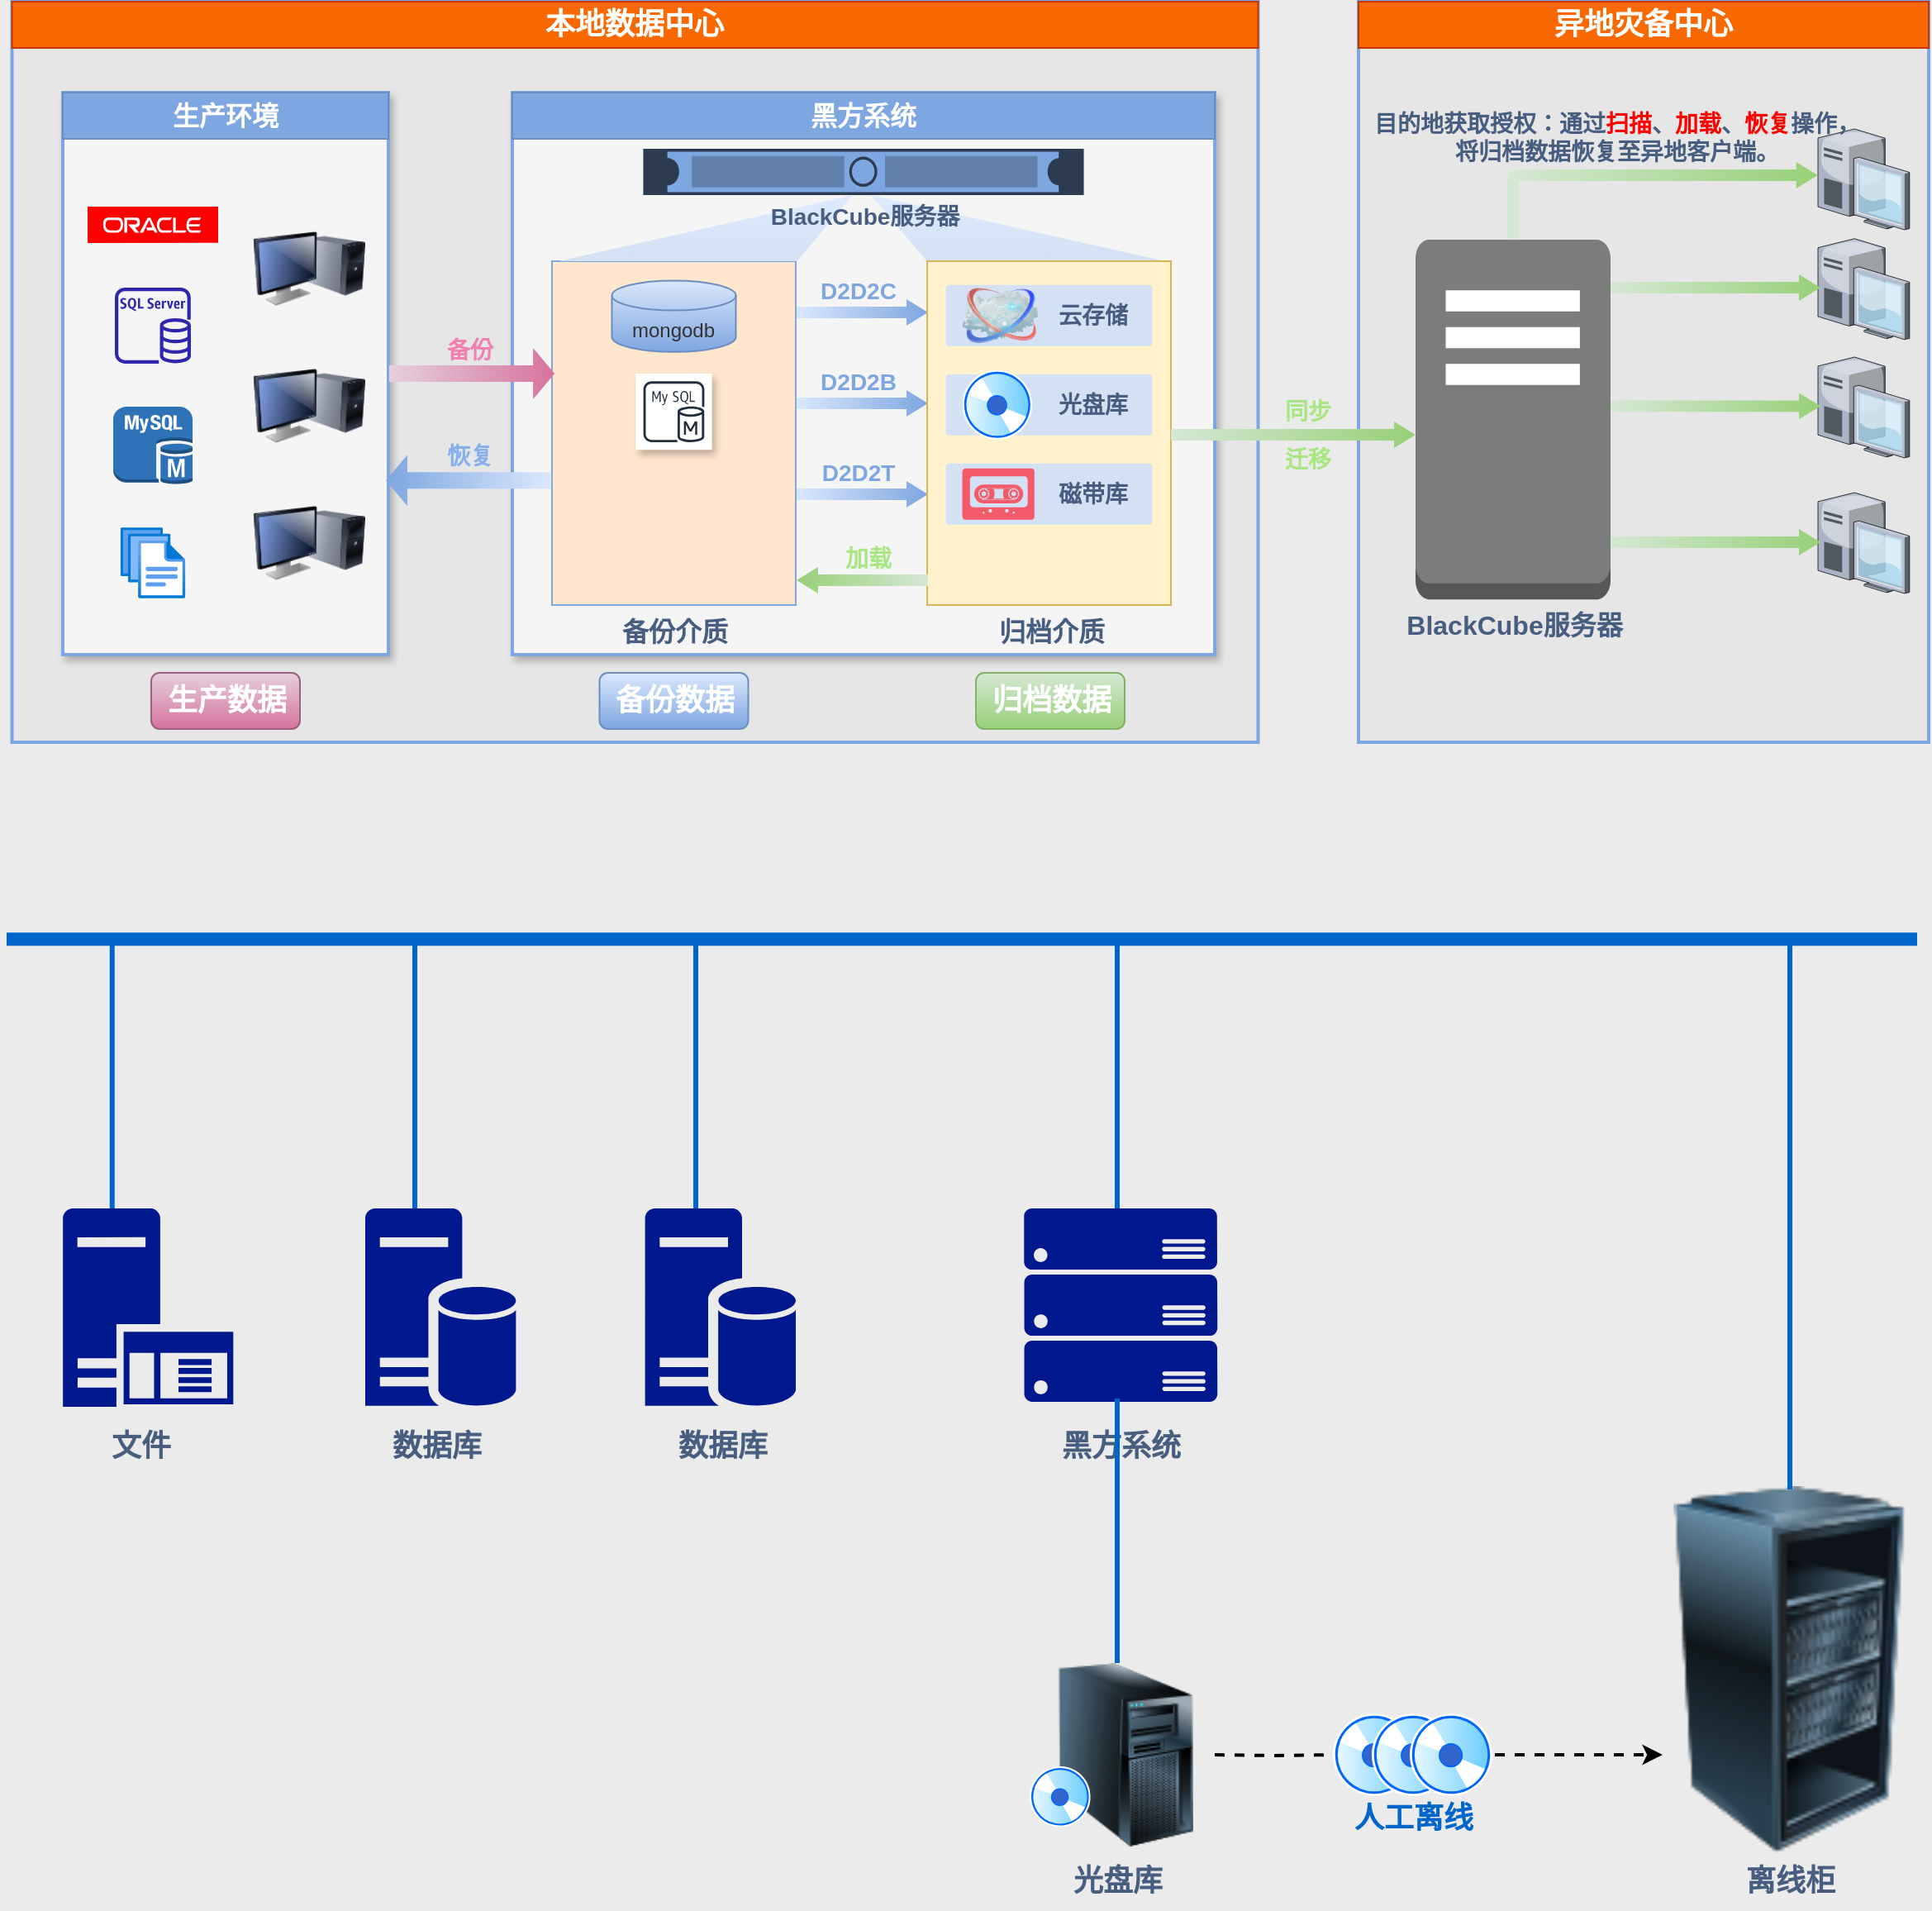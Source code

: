 <mxfile version="20.3.0" type="device" pages="13"><diagram name="归档功能" id="gdRL8AJRs4e-w43Cl2IK"><mxGraphModel dx="1497" dy="902" grid="0" gridSize="10" guides="1" tooltips="1" connect="1" arrows="1" fold="1" page="1" pageScale="1" pageWidth="3300" pageHeight="4681" background="#ebebeb" math="0" shadow="0"><root><mxCell id="jG4XCWm2DHCGtZWmYWR5-0"/><mxCell id="jG4XCWm2DHCGtZWmYWR5-1" parent="jG4XCWm2DHCGtZWmYWR5-0"/><mxCell id="TaHtlKf33m_5x8aZ0EXW-53" value="" style="rounded=0;whiteSpace=wrap;html=1;gradientDirection=east;fillColor=#E6E6E6;strokeColor=#7EA6E0;fontColor=#333333;shadow=0;movable=0;resizable=0;rotatable=0;deletable=0;editable=0;connectable=0;strokeWidth=2;" parent="jG4XCWm2DHCGtZWmYWR5-1" vertex="1"><mxGeometry x="214.25" y="133" width="754" height="448" as="geometry"/></mxCell><mxCell id="UoaHhdcOTqsdd2seZZSO-1" value="" style="rounded=0;whiteSpace=wrap;html=1;gradientDirection=east;fillColor=#f5f5f5;strokeColor=#7EA6E0;fontColor=#333333;shadow=1;movable=0;resizable=0;rotatable=0;deletable=0;editable=0;connectable=0;strokeWidth=2;" parent="jG4XCWm2DHCGtZWmYWR5-1" vertex="1"><mxGeometry x="517" y="188" width="425" height="340" as="geometry"/></mxCell><mxCell id="GxERFlG2vGWquHB_YILC-14" value="" style="rounded=0;whiteSpace=wrap;html=1;gradientDirection=east;fillColor=#f5f5f5;strokeColor=#7EA6E0;fontColor=#333333;shadow=1;movable=0;resizable=0;rotatable=0;deletable=0;editable=0;connectable=0;strokeWidth=2;" parent="jG4XCWm2DHCGtZWmYWR5-1" vertex="1"><mxGeometry x="245" y="188" width="197" height="340" as="geometry"/></mxCell><mxCell id="LVDSW-apsAlsHsZDvcHa-0" value="&lt;font size=&quot;1&quot; style=&quot;&quot; color=&quot;#ffffff&quot;&gt;&lt;b style=&quot;font-size: 16px;&quot;&gt;生产环境&lt;/b&gt;&lt;/font&gt;" style="rounded=0;whiteSpace=wrap;html=1;gradientDirection=south;fillColor=#7EA6E0;strokeColor=#6c8ebf;gradientColor=#7ea6e0;movable=0;resizable=0;rotatable=0;deletable=0;editable=0;connectable=0;" parent="jG4XCWm2DHCGtZWmYWR5-1" vertex="1"><mxGeometry x="245" y="188" width="197" height="28" as="geometry"/></mxCell><mxCell id="LVDSW-apsAlsHsZDvcHa-1" value="" style="dashed=0;outlineConnect=0;html=1;align=center;labelPosition=center;verticalLabelPosition=bottom;verticalAlign=top;shape=mxgraph.weblogos.oracle;fillColor=#FF0000;strokeColor=none;fontSize=18;fontColor=#FFFFFF;movable=0;resizable=0;rotatable=0;deletable=0;editable=0;connectable=0;" parent="jG4XCWm2DHCGtZWmYWR5-1" vertex="1"><mxGeometry x="260.01" y="257" width="79" height="22" as="geometry"/></mxCell><mxCell id="LVDSW-apsAlsHsZDvcHa-4" value="" style="sketch=0;outlineConnect=0;fontColor=#232F3E;gradientColor=none;fillColor=#2E27AD;strokeColor=none;dashed=0;verticalLabelPosition=bottom;verticalAlign=top;align=center;html=1;fontSize=12;fontStyle=0;aspect=fixed;pointerEvents=1;shape=mxgraph.aws4.rds_sql_server_instance;movable=0;resizable=0;rotatable=0;deletable=0;editable=0;connectable=0;" parent="jG4XCWm2DHCGtZWmYWR5-1" vertex="1"><mxGeometry x="276.51" y="306" width="46" height="46" as="geometry"/></mxCell><mxCell id="LVDSW-apsAlsHsZDvcHa-7" value="" style="outlineConnect=0;dashed=0;verticalLabelPosition=bottom;verticalAlign=top;align=center;html=1;shape=mxgraph.aws3.mysql_db_instance;fillColor=#2E73B8;gradientColor=none;fontSize=18;fontColor=#FFFFFF;movable=0;resizable=0;rotatable=0;deletable=0;editable=0;connectable=0;" parent="jG4XCWm2DHCGtZWmYWR5-1" vertex="1"><mxGeometry x="275.52" y="378" width="47.99" height="47" as="geometry"/></mxCell><mxCell id="v7EOOhjmnzAF0XvUV8tu-0" value="" style="aspect=fixed;html=1;points=[];align=center;image;fontSize=16;image=img/lib/azure2/general/Files.svg;dashed=1;labelBackgroundColor=none;fontColor=#7EA6E0;strokeColor=#FF3333;movable=0;resizable=0;rotatable=0;deletable=0;editable=0;connectable=0;" parent="jG4XCWm2DHCGtZWmYWR5-1" vertex="1"><mxGeometry x="279.86" y="451" width="39.31" height="43" as="geometry"/></mxCell><mxCell id="iEvemsaHRKChfmbnjUTn-0" value="" style="image;html=1;image=img/lib/clip_art/computers/Monitor_Tower_128x128.png;fontSize=14;rounded=1;labelBackgroundColor=#114B5F;fillColor=#F45B69;strokeColor=#028090;fontColor=#E4FDE1;movable=0;resizable=0;rotatable=0;deletable=0;editable=0;connectable=0;" parent="jG4XCWm2DHCGtZWmYWR5-1" vertex="1"><mxGeometry x="360" y="259" width="68" height="71" as="geometry"/></mxCell><mxCell id="IGrSTbresldAvJDd_6YJ-0" value="" style="image;html=1;image=img/lib/clip_art/computers/Monitor_Tower_128x128.png;fontSize=14;rounded=1;labelBackgroundColor=#114B5F;fillColor=#F45B69;strokeColor=#028090;fontColor=#E4FDE1;movable=0;resizable=0;rotatable=0;deletable=0;editable=0;connectable=0;" parent="jG4XCWm2DHCGtZWmYWR5-1" vertex="1"><mxGeometry x="360" y="425" width="68" height="71" as="geometry"/></mxCell><mxCell id="IGrSTbresldAvJDd_6YJ-1" value="" style="image;html=1;image=img/lib/clip_art/computers/Monitor_Tower_128x128.png;fontSize=14;rounded=1;labelBackgroundColor=#114B5F;fillColor=#F45B69;strokeColor=#028090;fontColor=#E4FDE1;movable=0;resizable=0;rotatable=0;deletable=0;editable=0;connectable=0;" parent="jG4XCWm2DHCGtZWmYWR5-1" vertex="1"><mxGeometry x="360" y="342" width="68" height="71" as="geometry"/></mxCell><mxCell id="UoaHhdcOTqsdd2seZZSO-0" value="&lt;font color=&quot;#ffffff&quot;&gt;生产数据&lt;/font&gt;" style="text;html=1;align=center;verticalAlign=middle;resizable=0;points=[];autosize=1;strokeColor=#996185;fillColor=#e6d0de;fontSize=18;rounded=1;fontStyle=1;movable=0;rotatable=0;deletable=0;editable=0;connectable=0;gradientColor=#d5739d;" parent="jG4XCWm2DHCGtZWmYWR5-1" vertex="1"><mxGeometry x="298.5" y="539" width="90" height="34" as="geometry"/></mxCell><mxCell id="UoaHhdcOTqsdd2seZZSO-2" value="&lt;font size=&quot;1&quot; style=&quot;&quot; color=&quot;#ffffff&quot;&gt;&lt;b style=&quot;font-size: 16px;&quot;&gt;黑方系统&lt;/b&gt;&lt;/font&gt;" style="rounded=0;whiteSpace=wrap;html=1;gradientDirection=south;fillColor=#7EA6E0;strokeColor=#6c8ebf;gradientColor=#7ea6e0;movable=0;resizable=0;rotatable=0;deletable=0;editable=0;connectable=0;" parent="jG4XCWm2DHCGtZWmYWR5-1" vertex="1"><mxGeometry x="517" y="188" width="425" height="28" as="geometry"/></mxCell><mxCell id="RXVrlaghqYiEpRqR2e_s-3" value="" style="strokeColor=#666666;html=1;labelPosition=right;align=left;spacingLeft=15;shadow=0;dashed=0;outlineConnect=0;shape=mxgraph.rack.general.1u_rack_server;fontSize=16;fontColor=#B5739D;fillColor=#7EA6E0;gradientDirection=south;movable=0;resizable=0;rotatable=0;deletable=0;editable=0;connectable=0;" parent="jG4XCWm2DHCGtZWmYWR5-1" vertex="1"><mxGeometry x="596.25" y="222" width="266.5" height="28" as="geometry"/></mxCell><mxCell id="TaHtlKf33m_5x8aZ0EXW-25" value="" style="group;movable=0;resizable=0;rotatable=0;deletable=0;editable=0;connectable=0;fillColor=#ffe6cc;strokeColor=#d79b00;" parent="jG4XCWm2DHCGtZWmYWR5-1" vertex="1" connectable="0"><mxGeometry x="541" y="290" width="147.5" height="208" as="geometry"/></mxCell><mxCell id="v8489XlqfYDbV1t3lju8-0" value="" style="shape=image;html=1;verticalAlign=top;verticalLabelPosition=bottom;labelBackgroundColor=none;imageAspect=0;aspect=fixed;image=https://cdn0.iconfinder.com/data/icons/Hosting_Icons/128/dedicated-server-px-png.png;fontSize=14;rounded=1;fillColor=#F45B69;strokeColor=#028090;fontColor=#E4FDE1;movable=0;resizable=0;rotatable=0;deletable=0;editable=0;connectable=0;" parent="TaHtlKf33m_5x8aZ0EXW-25" vertex="1"><mxGeometry x="47.25" y="136.256" width="53" height="53" as="geometry"/></mxCell><mxCell id="2Er6vRQ_8vQz620apGvt-1" value="&lt;font color=&quot;#333333&quot; style=&quot;font-size: 12px;&quot;&gt;mongodb&lt;/font&gt;" style="shape=cylinder3;whiteSpace=wrap;html=1;boundedLbl=1;backgroundOutline=1;size=9.0;fontSize=14;fillColor=#dae8fc;strokeColor=#6c8ebf;movable=0;resizable=0;rotatable=0;deletable=0;editable=0;connectable=0;gradientColor=#7ea6e0;" parent="TaHtlKf33m_5x8aZ0EXW-25" vertex="1"><mxGeometry x="36.25" y="11.756" width="75" height="43.096" as="geometry"/></mxCell><mxCell id="2Er6vRQ_8vQz620apGvt-2" value="" style="sketch=0;outlineConnect=0;fontColor=#232F3E;gradientColor=none;strokeColor=#232F3E;fillColor=#ffffff;dashed=0;verticalLabelPosition=bottom;verticalAlign=top;align=center;html=1;fontSize=12;fontStyle=0;aspect=fixed;shape=mxgraph.aws4.resourceIcon;resIcon=mxgraph.aws4.mysql_db_instance;shadow=1;movable=0;resizable=0;rotatable=0;deletable=0;editable=0;connectable=0;" parent="TaHtlKf33m_5x8aZ0EXW-25" vertex="1"><mxGeometry x="50.69" y="68.02" width="46.12" height="46.12" as="geometry"/></mxCell><mxCell id="TaHtlKf33m_5x8aZ0EXW-24" value="" style="rounded=0;whiteSpace=wrap;html=1;shadow=0;strokeColor=#7EA6E0;fontSize=14;fontColor=#485E80;fillColor=none;gradientDirection=south;movable=0;resizable=0;rotatable=0;deletable=0;editable=0;connectable=0;" parent="TaHtlKf33m_5x8aZ0EXW-25" vertex="1"><mxGeometry width="147.5" height="208" as="geometry"/></mxCell><mxCell id="TaHtlKf33m_5x8aZ0EXW-31" value="" style="group;movable=0;resizable=0;rotatable=0;deletable=0;editable=0;connectable=0;" parent="jG4XCWm2DHCGtZWmYWR5-1" vertex="1" connectable="0"><mxGeometry x="688.5" y="293" width="80.5" height="29" as="geometry"/></mxCell><mxCell id="TaHtlKf33m_5x8aZ0EXW-26" style="edgeStyle=orthogonalEdgeStyle;rounded=0;orthogonalLoop=1;jettySize=auto;html=1;entryX=0;entryY=0.5;entryDx=0;entryDy=0;fontSize=16;fontColor=#B5739D;shape=flexArrow;strokeColor=none;fillColor=#dae8fc;gradientColor=#7EA6E0;gradientDirection=east;width=6.923;endSize=4;startSize=4;endArrow=block;endWidth=8.024;movable=0;resizable=0;rotatable=0;deletable=0;editable=0;connectable=0;" parent="TaHtlKf33m_5x8aZ0EXW-31" edge="1"><mxGeometry relative="1" as="geometry"><mxPoint y="28" as="sourcePoint"/><mxPoint x="80.5" y="28" as="targetPoint"/></mxGeometry></mxCell><mxCell id="TaHtlKf33m_5x8aZ0EXW-27" value="&lt;font color=&quot;#7ea6e0&quot; style=&quot;font-size: 14px;&quot;&gt;D2D2C&lt;/font&gt;" style="text;html=1;align=center;verticalAlign=middle;resizable=0;points=[];autosize=1;strokeColor=none;fillColor=none;fontSize=14;rounded=1;fontStyle=1;movable=0;rotatable=0;deletable=0;editable=0;connectable=0;gradientColor=#7ea6e0;" parent="TaHtlKf33m_5x8aZ0EXW-31" vertex="1"><mxGeometry x="5.5" width="64" height="29" as="geometry"/></mxCell><mxCell id="TaHtlKf33m_5x8aZ0EXW-32" value="" style="group;movable=0;resizable=0;rotatable=0;deletable=0;editable=0;connectable=0;" parent="jG4XCWm2DHCGtZWmYWR5-1" vertex="1" connectable="0"><mxGeometry x="688.5" y="348" width="80.5" height="29" as="geometry"/></mxCell><mxCell id="TaHtlKf33m_5x8aZ0EXW-33" style="edgeStyle=orthogonalEdgeStyle;rounded=0;orthogonalLoop=1;jettySize=auto;html=1;entryX=0;entryY=0.5;entryDx=0;entryDy=0;fontSize=16;fontColor=#B5739D;shape=flexArrow;strokeColor=none;fillColor=#dae8fc;gradientColor=#7EA6E0;gradientDirection=east;width=6.923;endSize=4;startSize=4;endArrow=block;endWidth=8.024;movable=0;resizable=0;rotatable=0;deletable=0;editable=0;connectable=0;" parent="TaHtlKf33m_5x8aZ0EXW-32" edge="1"><mxGeometry relative="1" as="geometry"><mxPoint y="28" as="sourcePoint"/><mxPoint x="80.5" y="28" as="targetPoint"/></mxGeometry></mxCell><mxCell id="TaHtlKf33m_5x8aZ0EXW-34" value="&lt;font color=&quot;#7ea6e0&quot; style=&quot;font-size: 14px;&quot;&gt;D2D2B&lt;/font&gt;" style="text;html=1;align=center;verticalAlign=middle;resizable=0;points=[];autosize=1;strokeColor=none;fillColor=none;fontSize=14;rounded=1;fontStyle=1;movable=0;rotatable=0;deletable=0;editable=0;connectable=0;gradientColor=#7ea6e0;" parent="TaHtlKf33m_5x8aZ0EXW-32" vertex="1"><mxGeometry x="5.5" width="64" height="29" as="geometry"/></mxCell><mxCell id="TaHtlKf33m_5x8aZ0EXW-35" value="" style="group;movable=0;resizable=0;rotatable=0;deletable=0;editable=0;connectable=0;" parent="jG4XCWm2DHCGtZWmYWR5-1" vertex="1" connectable="0"><mxGeometry x="688.5" y="403" width="80.5" height="29" as="geometry"/></mxCell><mxCell id="TaHtlKf33m_5x8aZ0EXW-36" style="edgeStyle=orthogonalEdgeStyle;rounded=0;orthogonalLoop=1;jettySize=auto;html=1;entryX=0;entryY=0.5;entryDx=0;entryDy=0;fontSize=16;fontColor=#B5739D;shape=flexArrow;strokeColor=none;fillColor=#dae8fc;gradientColor=#7EA6E0;gradientDirection=east;width=6.923;endSize=4;startSize=4;endArrow=block;endWidth=8.024;movable=0;resizable=0;rotatable=0;deletable=0;editable=0;connectable=0;" parent="TaHtlKf33m_5x8aZ0EXW-35" edge="1"><mxGeometry relative="1" as="geometry"><mxPoint y="28" as="sourcePoint"/><mxPoint x="80.5" y="28" as="targetPoint"/></mxGeometry></mxCell><mxCell id="TaHtlKf33m_5x8aZ0EXW-37" value="&lt;font color=&quot;#7ea6e0&quot; style=&quot;font-size: 14px;&quot;&gt;D2D2T&lt;/font&gt;" style="text;html=1;align=center;verticalAlign=middle;resizable=0;points=[];autosize=1;strokeColor=none;fillColor=none;fontSize=14;rounded=1;fontStyle=1;movable=0;rotatable=0;deletable=0;editable=0;connectable=0;gradientColor=#7ea6e0;" parent="TaHtlKf33m_5x8aZ0EXW-35" vertex="1"><mxGeometry x="6.5" width="62" height="29" as="geometry"/></mxCell><mxCell id="TaHtlKf33m_5x8aZ0EXW-42" value="" style="verticalLabelPosition=bottom;verticalAlign=top;html=1;shape=mxgraph.basic.obtuse_triangle;dx=0.19;shadow=0;strokeColor=none;fontSize=14;fontColor=#7EA6E0;fillColor=#DDEBFF;gradientColor=#D4E1F5;gradientDirection=south;movable=0;resizable=0;rotatable=0;deletable=0;editable=0;connectable=0;" parent="jG4XCWm2DHCGtZWmYWR5-1" vertex="1"><mxGeometry x="734" y="250" width="178" height="40" as="geometry"/></mxCell><mxCell id="TaHtlKf33m_5x8aZ0EXW-44" value="" style="verticalLabelPosition=bottom;verticalAlign=top;html=1;shape=mxgraph.basic.obtuse_triangle;dx=0.19;shadow=0;strokeColor=none;fontSize=14;fontColor=#7EA6E0;fillColor=#DDEBFF;gradientColor=#D4E1F5;gradientDirection=south;flipH=1;movable=0;resizable=0;rotatable=0;deletable=0;editable=0;connectable=0;" parent="jG4XCWm2DHCGtZWmYWR5-1" vertex="1"><mxGeometry x="545" y="250" width="178" height="40" as="geometry"/></mxCell><mxCell id="TaHtlKf33m_5x8aZ0EXW-45" value="&lt;font color=&quot;#485e80&quot; style=&quot;font-size: 16px;&quot;&gt;备份介质&lt;/font&gt;" style="text;html=1;align=center;verticalAlign=middle;resizable=0;points=[];autosize=1;strokeColor=none;fillColor=none;fontSize=16;fontColor=#3F5370;fontStyle=1;movable=0;rotatable=0;deletable=0;editable=0;connectable=0;" parent="jG4XCWm2DHCGtZWmYWR5-1" vertex="1"><mxGeometry x="573.75" y="498.75" width="82" height="31" as="geometry"/></mxCell><mxCell id="TaHtlKf33m_5x8aZ0EXW-46" value="&lt;font color=&quot;#485e80&quot; style=&quot;font-size: 16px;&quot;&gt;归档介质&lt;/font&gt;" style="text;html=1;align=center;verticalAlign=middle;resizable=0;points=[];autosize=1;strokeColor=none;fillColor=none;fontSize=16;fontColor=#3F5370;fontStyle=1;movable=0;rotatable=0;deletable=0;editable=0;connectable=0;" parent="jG4XCWm2DHCGtZWmYWR5-1" vertex="1"><mxGeometry x="801.5" y="498.75" width="82" height="31" as="geometry"/></mxCell><mxCell id="TaHtlKf33m_5x8aZ0EXW-47" value="&lt;font color=&quot;#ffffff&quot;&gt;备份数据&lt;/font&gt;" style="text;html=1;align=center;verticalAlign=middle;resizable=0;points=[];autosize=1;strokeColor=#6c8ebf;fillColor=#dae8fc;fontSize=18;rounded=1;fontStyle=1;movable=0;rotatable=0;deletable=0;editable=0;connectable=0;gradientColor=#7ea6e0;" parent="jG4XCWm2DHCGtZWmYWR5-1" vertex="1"><mxGeometry x="569.75" y="539" width="90" height="34" as="geometry"/></mxCell><mxCell id="TaHtlKf33m_5x8aZ0EXW-48" value="&lt;font color=&quot;#ffffff&quot;&gt;归档数据&lt;/font&gt;" style="text;html=1;align=center;verticalAlign=middle;resizable=0;points=[];autosize=1;strokeColor=#82b366;fillColor=#d5e8d4;fontSize=18;rounded=1;fontStyle=1;movable=0;rotatable=0;deletable=0;editable=0;connectable=0;gradientColor=#97d077;" parent="jG4XCWm2DHCGtZWmYWR5-1" vertex="1"><mxGeometry x="797.5" y="539" width="90" height="34" as="geometry"/></mxCell><mxCell id="TaHtlKf33m_5x8aZ0EXW-54" value="&lt;font size=&quot;1&quot; style=&quot;&quot; color=&quot;#ffffff&quot;&gt;&lt;b style=&quot;font-size: 18px;&quot;&gt;本地数据中心&lt;/b&gt;&lt;/font&gt;" style="rounded=0;whiteSpace=wrap;html=1;gradientDirection=south;fillColor=#fa6800;strokeColor=#C73500;fontColor=#000000;movable=0;resizable=0;rotatable=0;deletable=0;editable=0;connectable=0;" parent="jG4XCWm2DHCGtZWmYWR5-1" vertex="1"><mxGeometry x="214.25" y="133" width="754" height="28" as="geometry"/></mxCell><mxCell id="TaHtlKf33m_5x8aZ0EXW-19" value="" style="rounded=0;whiteSpace=wrap;html=1;shadow=0;strokeColor=#d6b656;fontSize=14;fillColor=#fff2cc;gradientDirection=south;movable=0;resizable=0;rotatable=0;deletable=0;editable=0;connectable=0;" parent="jG4XCWm2DHCGtZWmYWR5-1" vertex="1"><mxGeometry x="768" y="290" width="147.5" height="208" as="geometry"/></mxCell><mxCell id="TaHtlKf33m_5x8aZ0EXW-15" value="" style="rounded=1;whiteSpace=wrap;html=1;labelBackgroundColor=none;fontSize=14;fillColor=#D4E1F5;fontColor=#ffffff;strokeColor=none;strokeWidth=2;dashed=1;dashPattern=1 1;arcSize=6;movable=0;resizable=0;rotatable=0;deletable=0;editable=0;connectable=0;" parent="jG4XCWm2DHCGtZWmYWR5-1" vertex="1"><mxGeometry x="779.25" y="304.38" width="125" height="37" as="geometry"/></mxCell><mxCell id="TaHtlKf33m_5x8aZ0EXW-17" value="" style="rounded=1;whiteSpace=wrap;html=1;labelBackgroundColor=none;fontSize=14;fillColor=#D4E1F5;fontColor=#ffffff;strokeColor=none;strokeWidth=2;dashed=1;dashPattern=1 1;arcSize=6;movable=0;resizable=0;rotatable=0;deletable=0;editable=0;connectable=0;" parent="jG4XCWm2DHCGtZWmYWR5-1" vertex="1"><mxGeometry x="779.25" y="358.38" width="125" height="37" as="geometry"/></mxCell><mxCell id="TaHtlKf33m_5x8aZ0EXW-18" value="" style="rounded=1;whiteSpace=wrap;html=1;labelBackgroundColor=none;fontSize=14;fillColor=#D4E1F5;fontColor=#ffffff;strokeColor=none;strokeWidth=2;dashed=1;dashPattern=1 1;arcSize=6;movable=0;resizable=0;rotatable=0;deletable=0;editable=0;connectable=0;" parent="jG4XCWm2DHCGtZWmYWR5-1" vertex="1"><mxGeometry x="779.25" y="412.38" width="125" height="37" as="geometry"/></mxCell><mxCell id="TaHtlKf33m_5x8aZ0EXW-1" value="" style="aspect=fixed;perimeter=ellipsePerimeter;html=1;align=center;shadow=0;dashed=0;spacingTop=3;image;image=img/lib/active_directory/cd_dvd.svg;labelBackgroundColor=none;fontSize=14;rounded=1;fillColor=#F45B69;strokeColor=#028090;fontColor=#E4FDE1;movable=0;resizable=0;rotatable=0;deletable=0;editable=0;connectable=0;" parent="jG4XCWm2DHCGtZWmYWR5-1" vertex="1"><mxGeometry x="789.25" y="355.69" width="42.38" height="42.38" as="geometry"/></mxCell><mxCell id="TaHtlKf33m_5x8aZ0EXW-2" value="" style="html=1;aspect=fixed;strokeColor=none;shadow=0;align=center;verticalAlign=top;fillColor=#F45B69;shape=mxgraph.gcp2.tape_record;labelBackgroundColor=none;rounded=1;fontColor=#E4FDE1;movable=0;resizable=0;rotatable=0;deletable=0;editable=0;connectable=0;fontSize=14;" parent="jG4XCWm2DHCGtZWmYWR5-1" vertex="1"><mxGeometry x="789.25" y="415.38" width="43.66" height="31" as="geometry"/></mxCell><mxCell id="TaHtlKf33m_5x8aZ0EXW-4" value="" style="image;html=1;image=img/lib/clip_art/networking/Cloud_128x128.png;labelBackgroundColor=none;fontSize=14;fontColor=#E4FDE1;strokeColor=#028090;strokeWidth=2;fillColor=none;rounded=1;movable=0;resizable=0;rotatable=0;deletable=0;editable=0;connectable=0;" parent="jG4XCWm2DHCGtZWmYWR5-1" vertex="1"><mxGeometry x="789.25" y="302.38" width="46" height="41" as="geometry"/></mxCell><mxCell id="TaHtlKf33m_5x8aZ0EXW-6" value="&lt;font color=&quot;#485e80&quot;&gt;云存储&lt;/font&gt;" style="text;html=1;align=center;verticalAlign=middle;resizable=0;points=[];autosize=1;strokeColor=none;fillColor=none;fontSize=14;fontColor=#3F5370;fontStyle=1;movable=0;rotatable=0;deletable=0;editable=0;connectable=0;" parent="jG4XCWm2DHCGtZWmYWR5-1" vertex="1"><mxGeometry x="838.25" y="308.38" width="60" height="29" as="geometry"/></mxCell><mxCell id="TaHtlKf33m_5x8aZ0EXW-11" value="&lt;font color=&quot;#485e80&quot;&gt;光盘库&lt;/font&gt;" style="text;html=1;align=center;verticalAlign=middle;resizable=0;points=[];autosize=1;strokeColor=none;fillColor=none;fontSize=14;fontColor=#3F5370;fontStyle=1;movable=0;rotatable=0;deletable=0;editable=0;connectable=0;" parent="jG4XCWm2DHCGtZWmYWR5-1" vertex="1"><mxGeometry x="838.25" y="362.38" width="60" height="29" as="geometry"/></mxCell><mxCell id="TaHtlKf33m_5x8aZ0EXW-14" value="&lt;font color=&quot;#485e80&quot;&gt;磁带库&lt;/font&gt;" style="text;html=1;align=center;verticalAlign=middle;resizable=0;points=[];autosize=1;strokeColor=none;fillColor=none;fontSize=14;fontColor=#3F5370;fontStyle=1;movable=0;rotatable=0;deletable=0;editable=0;connectable=0;" parent="jG4XCWm2DHCGtZWmYWR5-1" vertex="1"><mxGeometry x="838.25" y="416.38" width="60" height="29" as="geometry"/></mxCell><mxCell id="TaHtlKf33m_5x8aZ0EXW-65" style="edgeStyle=orthogonalEdgeStyle;rounded=0;orthogonalLoop=1;jettySize=auto;html=1;entryX=0;entryY=0.5;entryDx=0;entryDy=0;fontSize=16;fontColor=#B5739D;shape=flexArrow;strokeColor=none;fillColor=#d5e8d4;gradientColor=#97d077;gradientDirection=west;width=6.923;endSize=4;startSize=4;endArrow=block;endWidth=8.024;movable=0;resizable=0;rotatable=0;deletable=0;editable=0;connectable=0;" parent="jG4XCWm2DHCGtZWmYWR5-1" edge="1"><mxGeometry relative="1" as="geometry"><mxPoint x="769" y="483" as="sourcePoint"/><mxPoint x="688.5" y="483" as="targetPoint"/></mxGeometry></mxCell><mxCell id="TaHtlKf33m_5x8aZ0EXW-66" value="&lt;font color=&quot;#a7e683&quot; style=&quot;font-size: 14px;&quot;&gt;加载&lt;/font&gt;" style="text;html=1;align=center;verticalAlign=middle;resizable=0;points=[];autosize=1;strokeColor=none;fillColor=none;fontSize=14;rounded=1;fontStyle=1;movable=0;rotatable=0;deletable=0;editable=0;connectable=0;gradientColor=#7ea6e0;" parent="jG4XCWm2DHCGtZWmYWR5-1" vertex="1"><mxGeometry x="708.5" y="455" width="46" height="29" as="geometry"/></mxCell><mxCell id="TaHtlKf33m_5x8aZ0EXW-67" value="" style="group;movable=0;resizable=0;rotatable=0;deletable=0;editable=0;connectable=0;" parent="jG4XCWm2DHCGtZWmYWR5-1" vertex="1" connectable="0"><mxGeometry x="468" y="329.38" width="46" height="29" as="geometry"/></mxCell><mxCell id="TaHtlKf33m_5x8aZ0EXW-74" value="" style="group;movable=0;resizable=0;rotatable=0;deletable=0;editable=0;connectable=0;" parent="TaHtlKf33m_5x8aZ0EXW-67" vertex="1" connectable="0"><mxGeometry width="46" height="29" as="geometry"/></mxCell><mxCell id="TaHtlKf33m_5x8aZ0EXW-78" value="" style="group;movable=0;resizable=0;rotatable=0;deletable=0;editable=0;connectable=0;" parent="TaHtlKf33m_5x8aZ0EXW-74" vertex="1" connectable="0"><mxGeometry width="46" height="29" as="geometry"/></mxCell><mxCell id="TaHtlKf33m_5x8aZ0EXW-52" style="edgeStyle=orthogonalEdgeStyle;shape=flexArrow;rounded=0;orthogonalLoop=1;jettySize=auto;html=1;strokeWidth=1;fontSize=14;fontColor=#F081B1;endArrow=block;startSize=4;endSize=4;gradientColor=#d5739d;gradientDirection=east;fillColor=#e6d0de;strokeColor=none;entryX=0.014;entryY=0.327;entryDx=0;entryDy=0;entryPerimeter=0;movable=0;resizable=0;rotatable=0;deletable=0;editable=0;connectable=0;" parent="TaHtlKf33m_5x8aZ0EXW-78" source="GxERFlG2vGWquHB_YILC-14" target="TaHtlKf33m_5x8aZ0EXW-24" edge="1"><mxGeometry relative="1" as="geometry"><mxPoint x="73" y="8.62" as="targetPoint"/></mxGeometry></mxCell><mxCell id="TaHtlKf33m_5x8aZ0EXW-50" value="&lt;font color=&quot;#f081b1&quot; style=&quot;font-size: 14px;&quot;&gt;备份&lt;/font&gt;" style="text;html=1;align=center;verticalAlign=middle;resizable=0;points=[];autosize=1;strokeColor=none;fillColor=none;fontSize=14;fontColor=#FFFFFF;fontStyle=1;movable=0;rotatable=0;deletable=0;editable=0;connectable=0;" parent="TaHtlKf33m_5x8aZ0EXW-78" vertex="1"><mxGeometry width="46" height="29" as="geometry"/></mxCell><mxCell id="TaHtlKf33m_5x8aZ0EXW-82" style="edgeStyle=orthogonalEdgeStyle;shape=flexArrow;rounded=0;orthogonalLoop=1;jettySize=auto;html=1;strokeWidth=1;fontSize=14;fontColor=#F081B1;endArrow=block;startSize=4;endSize=4;gradientColor=#7ea6e0;gradientDirection=west;fillColor=#DAE8FC;strokeColor=none;entryX=0.014;entryY=0.327;entryDx=0;entryDy=0;entryPerimeter=0;movable=0;resizable=0;rotatable=0;deletable=0;editable=0;connectable=0;" parent="jG4XCWm2DHCGtZWmYWR5-1" edge="1"><mxGeometry relative="1" as="geometry"><mxPoint x="541.065" y="422.636" as="sourcePoint"/><mxPoint x="440" y="422.636" as="targetPoint"/></mxGeometry></mxCell><mxCell id="TaHtlKf33m_5x8aZ0EXW-83" value="&lt;font color=&quot;#85b0ed&quot; style=&quot;font-size: 14px;&quot;&gt;恢复&lt;/font&gt;" style="text;html=1;align=center;verticalAlign=middle;resizable=0;points=[];autosize=1;strokeColor=none;fillColor=none;fontSize=14;fontColor=#FFFFFF;fontStyle=1;movable=0;rotatable=0;deletable=0;editable=0;connectable=0;" parent="jG4XCWm2DHCGtZWmYWR5-1" vertex="1"><mxGeometry x="468" y="393.38" width="46" height="29" as="geometry"/></mxCell><mxCell id="RXVrlaghqYiEpRqR2e_s-4" value="&lt;font color=&quot;#485e80&quot;&gt;BlackCube服务器&lt;/font&gt;" style="text;html=1;align=center;verticalAlign=middle;resizable=0;points=[];autosize=1;strokeColor=none;fillColor=none;fontSize=14;fontColor=#333333;fontStyle=1;movable=0;rotatable=0;deletable=0;editable=0;connectable=0;" parent="jG4XCWm2DHCGtZWmYWR5-1" vertex="1"><mxGeometry x="663.5" y="248" width="132" height="29" as="geometry"/></mxCell><mxCell id="TaHtlKf33m_5x8aZ0EXW-85" value="" style="rounded=0;whiteSpace=wrap;html=1;gradientDirection=east;fillColor=#E6E6E6;strokeColor=#7EA6E0;fontColor=#333333;shadow=0;movable=0;resizable=0;rotatable=0;deletable=0;editable=0;connectable=0;strokeWidth=2;" parent="jG4XCWm2DHCGtZWmYWR5-1" vertex="1"><mxGeometry x="1029" y="133" width="345" height="448" as="geometry"/></mxCell><mxCell id="TaHtlKf33m_5x8aZ0EXW-86" value="&lt;font size=&quot;1&quot; style=&quot;&quot; color=&quot;#ffffff&quot;&gt;&lt;b style=&quot;font-size: 18px;&quot;&gt;异地灾备中心&lt;/b&gt;&lt;/font&gt;" style="rounded=0;whiteSpace=wrap;html=1;gradientDirection=south;fillColor=#fa6800;strokeColor=#C73500;fontColor=#000000;movable=0;resizable=0;rotatable=0;deletable=0;editable=0;connectable=0;" parent="jG4XCWm2DHCGtZWmYWR5-1" vertex="1"><mxGeometry x="1029" y="133" width="345" height="28" as="geometry"/></mxCell><mxCell id="TaHtlKf33m_5x8aZ0EXW-87" value="" style="outlineConnect=0;dashed=0;verticalLabelPosition=bottom;verticalAlign=top;align=center;html=1;shape=mxgraph.aws3.traditional_server;fillColor=#7D7C7C;gradientColor=none;shadow=0;strokeColor=#7EA6E0;fontSize=18;fontColor=#85B0ED;movable=0;resizable=0;rotatable=0;deletable=0;editable=0;connectable=0;" parent="jG4XCWm2DHCGtZWmYWR5-1" vertex="1"><mxGeometry x="1063.5" y="277" width="118" height="217.62" as="geometry"/></mxCell><mxCell id="TaHtlKf33m_5x8aZ0EXW-88" value="&lt;font color=&quot;#485e80&quot; style=&quot;font-size: 16px;&quot;&gt;BlackCube服务器&lt;/font&gt;" style="text;html=1;align=center;verticalAlign=middle;resizable=0;points=[];autosize=1;strokeColor=none;fillColor=none;fontSize=16;fontColor=#3F5370;fontStyle=1;movable=0;rotatable=0;deletable=0;editable=0;connectable=0;" parent="jG4XCWm2DHCGtZWmYWR5-1" vertex="1"><mxGeometry x="1048" y="494" width="149" height="31" as="geometry"/></mxCell><mxCell id="TaHtlKf33m_5x8aZ0EXW-89" value="" style="verticalLabelPosition=bottom;sketch=0;aspect=fixed;html=1;verticalAlign=top;strokeColor=none;align=center;outlineConnect=0;shape=mxgraph.citrix.desktop;shadow=0;fontSize=16;fontColor=#85B0ED;fillColor=#DDEBFF;gradientColor=#D4E1F5;gradientDirection=south;movable=0;resizable=0;rotatable=0;deletable=0;editable=0;connectable=0;" parent="jG4XCWm2DHCGtZWmYWR5-1" vertex="1"><mxGeometry x="1307" y="276.38" width="55.4" height="61" as="geometry"/></mxCell><mxCell id="TaHtlKf33m_5x8aZ0EXW-90" value="" style="verticalLabelPosition=bottom;sketch=0;aspect=fixed;html=1;verticalAlign=top;strokeColor=none;align=center;outlineConnect=0;shape=mxgraph.citrix.desktop;shadow=0;fontSize=16;fontColor=#85B0ED;fillColor=#DDEBFF;gradientColor=#D4E1F5;gradientDirection=south;movable=0;resizable=0;rotatable=0;deletable=0;editable=0;connectable=0;" parent="jG4XCWm2DHCGtZWmYWR5-1" vertex="1"><mxGeometry x="1307" y="348" width="55.4" height="61" as="geometry"/></mxCell><mxCell id="TaHtlKf33m_5x8aZ0EXW-91" value="" style="verticalLabelPosition=bottom;sketch=0;aspect=fixed;html=1;verticalAlign=top;strokeColor=none;align=center;outlineConnect=0;shape=mxgraph.citrix.desktop;shadow=0;fontSize=16;fontColor=#85B0ED;fillColor=#DDEBFF;gradientColor=#D4E1F5;gradientDirection=south;movable=0;resizable=0;rotatable=0;deletable=0;editable=0;connectable=0;" parent="jG4XCWm2DHCGtZWmYWR5-1" vertex="1"><mxGeometry x="1307" y="430" width="55.4" height="61" as="geometry"/></mxCell><mxCell id="TaHtlKf33m_5x8aZ0EXW-93" style="edgeStyle=orthogonalEdgeStyle;rounded=0;orthogonalLoop=1;jettySize=auto;html=1;entryX=0;entryY=0.5;entryDx=0;entryDy=0;fontSize=16;fontColor=#B5739D;shape=flexArrow;strokeColor=none;fillColor=#d5e8d4;gradientColor=#97d077;gradientDirection=east;width=6.923;endSize=4;startSize=4;endArrow=block;endWidth=8.024;movable=0;resizable=0;rotatable=0;deletable=0;editable=0;connectable=0;" parent="jG4XCWm2DHCGtZWmYWR5-1" edge="1"><mxGeometry relative="1" as="geometry"><mxPoint x="915" y="395" as="sourcePoint"/><mxPoint x="1064" y="395" as="targetPoint"/></mxGeometry></mxCell><mxCell id="TaHtlKf33m_5x8aZ0EXW-95" value="&lt;font color=&quot;#a7e683&quot; style=&quot;font-size: 14px;&quot;&gt;同步&lt;/font&gt;" style="text;html=1;align=center;verticalAlign=middle;resizable=0;points=[];autosize=1;strokeColor=none;fillColor=none;fontSize=14;rounded=1;fontStyle=1;movable=0;rotatable=0;deletable=0;editable=0;connectable=0;gradientColor=#7ea6e0;" parent="jG4XCWm2DHCGtZWmYWR5-1" vertex="1"><mxGeometry x="975" y="366.38" width="46" height="29" as="geometry"/></mxCell><mxCell id="TaHtlKf33m_5x8aZ0EXW-96" style="edgeStyle=orthogonalEdgeStyle;rounded=0;orthogonalLoop=1;jettySize=auto;html=1;entryX=0;entryY=0.5;entryDx=0;entryDy=0;fontSize=16;fontColor=#B5739D;shape=flexArrow;strokeColor=none;fillColor=#d5e8d4;gradientColor=#97d077;gradientDirection=east;width=6.923;endSize=4;startSize=4;endArrow=block;endWidth=8.024;movable=0;resizable=0;rotatable=0;deletable=0;editable=0;connectable=0;" parent="jG4XCWm2DHCGtZWmYWR5-1" edge="1"><mxGeometry relative="1" as="geometry"><mxPoint x="1181" y="306" as="sourcePoint"/><mxPoint x="1309" y="306" as="targetPoint"/></mxGeometry></mxCell><mxCell id="TaHtlKf33m_5x8aZ0EXW-97" style="edgeStyle=orthogonalEdgeStyle;rounded=0;orthogonalLoop=1;jettySize=auto;html=1;entryX=0;entryY=0.5;entryDx=0;entryDy=0;fontSize=16;fontColor=#B5739D;shape=flexArrow;strokeColor=none;fillColor=#d5e8d4;gradientColor=#97d077;gradientDirection=east;width=6.923;endSize=4;startSize=4;endArrow=block;endWidth=8.024;movable=0;resizable=0;rotatable=0;deletable=0;editable=0;connectable=0;" parent="jG4XCWm2DHCGtZWmYWR5-1" edge="1"><mxGeometry relative="1" as="geometry"><mxPoint x="1181" y="377.68" as="sourcePoint"/><mxPoint x="1309" y="377.68" as="targetPoint"/></mxGeometry></mxCell><mxCell id="TaHtlKf33m_5x8aZ0EXW-98" style="edgeStyle=orthogonalEdgeStyle;rounded=0;orthogonalLoop=1;jettySize=auto;html=1;entryX=0;entryY=0.5;entryDx=0;entryDy=0;fontSize=16;fontColor=#B5739D;shape=flexArrow;strokeColor=none;fillColor=#d5e8d4;gradientColor=#97d077;gradientDirection=east;width=6.923;endSize=4;startSize=4;endArrow=block;endWidth=8.024;movable=0;resizable=0;rotatable=0;deletable=0;editable=0;connectable=0;" parent="jG4XCWm2DHCGtZWmYWR5-1" edge="1"><mxGeometry relative="1" as="geometry"><mxPoint x="1181" y="460.0" as="sourcePoint"/><mxPoint x="1309" y="460.0" as="targetPoint"/></mxGeometry></mxCell><mxCell id="TaHtlKf33m_5x8aZ0EXW-99" value="" style="verticalLabelPosition=bottom;sketch=0;aspect=fixed;html=1;verticalAlign=top;strokeColor=none;align=center;outlineConnect=0;shape=mxgraph.citrix.desktop;shadow=0;fontSize=16;fontColor=#85B0ED;fillColor=#DDEBFF;gradientColor=#D4E1F5;gradientDirection=south;movable=0;resizable=0;rotatable=0;deletable=0;editable=0;connectable=0;" parent="jG4XCWm2DHCGtZWmYWR5-1" vertex="1"><mxGeometry x="1307" y="210" width="55.4" height="61" as="geometry"/></mxCell><mxCell id="TaHtlKf33m_5x8aZ0EXW-100" style="edgeStyle=orthogonalEdgeStyle;rounded=1;orthogonalLoop=1;jettySize=auto;html=1;fontSize=16;fontColor=#B5739D;shape=flexArrow;strokeColor=none;fillColor=#d5e8d4;gradientColor=#97d077;gradientDirection=east;width=6.923;endSize=4;startSize=4;endArrow=block;endWidth=8.024;exitX=0.5;exitY=0;exitDx=0;exitDy=0;exitPerimeter=0;entryX=0.007;entryY=0.459;entryDx=0;entryDy=0;entryPerimeter=0;movable=0;resizable=0;rotatable=0;deletable=0;editable=0;connectable=0;" parent="jG4XCWm2DHCGtZWmYWR5-1" source="TaHtlKf33m_5x8aZ0EXW-87" target="TaHtlKf33m_5x8aZ0EXW-99" edge="1"><mxGeometry relative="1" as="geometry"><mxPoint x="1191" y="316.0" as="sourcePoint"/><mxPoint x="1319" y="316.0" as="targetPoint"/></mxGeometry></mxCell><mxCell id="TaHtlKf33m_5x8aZ0EXW-101" value="&lt;font color=&quot;#485e80&quot; style=&quot;font-size: 14px;&quot;&gt;目的地获取授权：通过&lt;/font&gt;&lt;font color=&quot;#ff0000&quot; style=&quot;font-size: 14px;&quot;&gt;扫描&lt;/font&gt;&lt;font color=&quot;#485e80&quot; style=&quot;font-size: 14px;&quot;&gt;、&lt;/font&gt;&lt;font color=&quot;#ff0000&quot; style=&quot;font-size: 14px;&quot;&gt;加载&lt;/font&gt;&lt;font color=&quot;#485e80&quot; style=&quot;font-size: 14px;&quot;&gt;、&lt;/font&gt;&lt;font color=&quot;#ff0000&quot; style=&quot;font-size: 14px;&quot;&gt;恢复&lt;/font&gt;&lt;font color=&quot;#485e80&quot; style=&quot;font-size: 14px;&quot;&gt;操作，&lt;br&gt;将归档数据恢复至异地客户端。&lt;/font&gt;" style="text;html=1;align=center;verticalAlign=middle;resizable=0;points=[];autosize=1;strokeColor=none;fillColor=none;fontSize=14;fontColor=#3F5370;fontStyle=1;movable=0;rotatable=0;deletable=0;editable=0;connectable=0;" parent="jG4XCWm2DHCGtZWmYWR5-1" vertex="1"><mxGeometry x="1029" y="192" width="312" height="46" as="geometry"/></mxCell><mxCell id="VnCg-ta4z4i7jOkEQjYI-0" value="&lt;font color=&quot;#a7e683&quot; style=&quot;font-size: 14px;&quot;&gt;迁移&lt;/font&gt;" style="text;html=1;align=center;verticalAlign=middle;resizable=0;points=[];autosize=1;strokeColor=none;fillColor=none;fontSize=14;rounded=1;fontStyle=1;movable=0;rotatable=0;deletable=0;editable=0;connectable=0;gradientColor=#7ea6e0;" parent="jG4XCWm2DHCGtZWmYWR5-1" vertex="1"><mxGeometry x="975" y="395.38" width="46" height="29" as="geometry"/></mxCell><mxCell id="V3hfUKsG8xdrOHO_jpEU-0" value="" style="line;strokeWidth=8;html=1;rounded=1;labelBackgroundColor=#114B5F;fillColor=none;strokeColor=#0066CC;movable=1;resizable=1;rotatable=1;deletable=1;editable=1;connectable=1;gradientColor=#7ea6e0;" vertex="1" parent="jG4XCWm2DHCGtZWmYWR5-1"><mxGeometry x="211" y="687" width="1156" height="26.25" as="geometry"/></mxCell><mxCell id="V3hfUKsG8xdrOHO_jpEU-3" value="" style="sketch=0;aspect=fixed;pointerEvents=1;shadow=0;dashed=0;html=1;strokeColor=none;labelPosition=center;verticalLabelPosition=bottom;verticalAlign=top;align=center;fillColor=#00188D;shape=mxgraph.mscae.enterprise.application_server;strokeWidth=8;" vertex="1" parent="jG4XCWm2DHCGtZWmYWR5-1"><mxGeometry x="245" y="863" width="103.16" height="120" as="geometry"/></mxCell><mxCell id="V3hfUKsG8xdrOHO_jpEU-4" value="" style="sketch=0;aspect=fixed;pointerEvents=1;shadow=0;dashed=0;html=1;strokeColor=none;labelPosition=center;verticalLabelPosition=bottom;verticalAlign=top;align=center;fillColor=#00188D;shape=mxgraph.mscae.enterprise.database_server;strokeWidth=8;" vertex="1" parent="jG4XCWm2DHCGtZWmYWR5-1"><mxGeometry x="428" y="863" width="91.19" height="120" as="geometry"/></mxCell><mxCell id="V3hfUKsG8xdrOHO_jpEU-5" value="" style="sketch=0;aspect=fixed;pointerEvents=1;shadow=0;dashed=0;html=1;strokeColor=none;labelPosition=center;verticalLabelPosition=bottom;verticalAlign=top;align=center;fillColor=#00188D;shape=mxgraph.mscae.enterprise.database_server;strokeWidth=8;" vertex="1" parent="jG4XCWm2DHCGtZWmYWR5-1"><mxGeometry x="597.31" y="863" width="91.19" height="120" as="geometry"/></mxCell><mxCell id="V3hfUKsG8xdrOHO_jpEU-7" value="" style="line;strokeWidth=3;direction=south;html=1;rounded=1;strokeColor=#0066CC;fillColor=none;" vertex="1" parent="jG4XCWm2DHCGtZWmYWR5-1"><mxGeometry x="269.86" y="703" width="10" height="160" as="geometry"/></mxCell><mxCell id="V3hfUKsG8xdrOHO_jpEU-8" value="" style="line;strokeWidth=3;direction=south;html=1;rounded=1;strokeColor=#0066CC;fillColor=none;" vertex="1" parent="jG4XCWm2DHCGtZWmYWR5-1"><mxGeometry x="453" y="703" width="10" height="160" as="geometry"/></mxCell><mxCell id="V3hfUKsG8xdrOHO_jpEU-9" value="" style="line;strokeWidth=3;direction=south;html=1;rounded=1;strokeColor=#0066CC;fillColor=none;" vertex="1" parent="jG4XCWm2DHCGtZWmYWR5-1"><mxGeometry x="623" y="703" width="10" height="160" as="geometry"/></mxCell><mxCell id="V3hfUKsG8xdrOHO_jpEU-10" value="" style="sketch=0;aspect=fixed;pointerEvents=1;shadow=0;dashed=0;html=1;strokeColor=none;labelPosition=center;verticalLabelPosition=bottom;verticalAlign=top;align=center;fillColor=#00188D;shape=mxgraph.azure.server_rack;strokeWidth=3;" vertex="1" parent="jG4XCWm2DHCGtZWmYWR5-1"><mxGeometry x="826.63" y="863" width="117" height="117" as="geometry"/></mxCell><mxCell id="V3hfUKsG8xdrOHO_jpEU-11" value="" style="line;strokeWidth=3;direction=south;html=1;rounded=1;strokeColor=#0066CC;fillColor=none;" vertex="1" parent="jG4XCWm2DHCGtZWmYWR5-1"><mxGeometry x="878" y="703" width="10" height="160" as="geometry"/></mxCell><mxCell id="V3hfUKsG8xdrOHO_jpEU-12" value="&lt;font color=&quot;#485e80&quot; style=&quot;font-size: 18px;&quot;&gt;文件&lt;/font&gt;" style="text;html=1;align=center;verticalAlign=middle;resizable=1;points=[];autosize=1;strokeColor=none;fillColor=none;fontSize=18;fontColor=#3F5370;fontStyle=1;movable=1;rotatable=1;deletable=1;editable=1;connectable=1;" vertex="1" parent="jG4XCWm2DHCGtZWmYWR5-1"><mxGeometry x="265" y="990" width="54" height="34" as="geometry"/></mxCell><mxCell id="V3hfUKsG8xdrOHO_jpEU-13" value="&lt;font color=&quot;#485e80&quot; style=&quot;font-size: 18px;&quot;&gt;数据库&lt;/font&gt;" style="text;html=1;align=center;verticalAlign=middle;resizable=1;points=[];autosize=1;strokeColor=none;fillColor=none;fontSize=18;fontColor=#3F5370;fontStyle=1;movable=1;rotatable=1;deletable=1;editable=1;connectable=1;" vertex="1" parent="jG4XCWm2DHCGtZWmYWR5-1"><mxGeometry x="435" y="990" width="72" height="34" as="geometry"/></mxCell><mxCell id="V3hfUKsG8xdrOHO_jpEU-14" value="&lt;font color=&quot;#485e80&quot; style=&quot;font-size: 18px;&quot;&gt;数据库&lt;/font&gt;" style="text;html=1;align=center;verticalAlign=middle;resizable=1;points=[];autosize=1;strokeColor=none;fillColor=none;fontSize=18;fontColor=#3F5370;fontStyle=1;movable=1;rotatable=1;deletable=1;editable=1;connectable=1;" vertex="1" parent="jG4XCWm2DHCGtZWmYWR5-1"><mxGeometry x="607.9" y="990" width="72" height="34" as="geometry"/></mxCell><mxCell id="V3hfUKsG8xdrOHO_jpEU-15" value="&lt;font color=&quot;#485e80&quot; style=&quot;font-size: 18px;&quot;&gt;黑方系统&lt;/font&gt;" style="text;html=1;align=center;verticalAlign=middle;resizable=1;points=[];autosize=1;strokeColor=none;fillColor=none;fontSize=18;fontColor=#3F5370;fontStyle=1;movable=1;rotatable=1;deletable=1;editable=1;connectable=1;" vertex="1" parent="jG4XCWm2DHCGtZWmYWR5-1"><mxGeometry x="840.13" y="990" width="90" height="34" as="geometry"/></mxCell><mxCell id="D7im-bfpr2uIVO2BS26O-2" value="" style="group" vertex="1" connectable="0" parent="jG4XCWm2DHCGtZWmYWR5-1"><mxGeometry x="830" y="1138" width="111" height="111" as="geometry"/></mxCell><mxCell id="D7im-bfpr2uIVO2BS26O-1" value="" style="image;html=1;image=img/lib/clip_art/computers/Server_Tower_128x128.png;strokeColor=#0066CC;strokeWidth=3;fontSize=18;fillColor=none;" vertex="1" parent="D7im-bfpr2uIVO2BS26O-2"><mxGeometry x="5.286" width="105.714" height="111" as="geometry"/></mxCell><mxCell id="D7im-bfpr2uIVO2BS26O-0" value="" style="aspect=fixed;perimeter=ellipsePerimeter;html=1;align=center;shadow=0;dashed=0;spacingTop=3;image;image=img/lib/active_directory/cd_dvd.svg;labelBackgroundColor=none;fontSize=14;rounded=1;fillColor=#F45B69;strokeColor=#028090;fontColor=#E4FDE1;movable=1;resizable=1;rotatable=1;deletable=1;editable=1;connectable=1;" vertex="1" parent="D7im-bfpr2uIVO2BS26O-2"><mxGeometry y="62.438" width="36.868" height="36.868" as="geometry"/></mxCell><mxCell id="D7im-bfpr2uIVO2BS26O-3" value="" style="line;strokeWidth=3;direction=south;html=1;rounded=1;strokeColor=#0066CC;fillColor=none;" vertex="1" parent="jG4XCWm2DHCGtZWmYWR5-1"><mxGeometry x="878" y="978" width="10" height="160" as="geometry"/></mxCell><mxCell id="D7im-bfpr2uIVO2BS26O-4" value="&lt;font color=&quot;#485e80&quot; style=&quot;font-size: 18px;&quot;&gt;光盘库&lt;/font&gt;" style="text;html=1;align=center;verticalAlign=middle;resizable=1;points=[];autosize=1;strokeColor=none;fillColor=none;fontSize=18;fontColor=#3F5370;fontStyle=1;movable=1;rotatable=1;deletable=1;editable=1;connectable=1;" vertex="1" parent="jG4XCWm2DHCGtZWmYWR5-1"><mxGeometry x="847" y="1253" width="72" height="34" as="geometry"/></mxCell><mxCell id="D7im-bfpr2uIVO2BS26O-5" value="" style="image;html=1;image=img/lib/clip_art/computers/Server_Rack_Partial_128x128.png;strokeColor=#0066CC;strokeWidth=3;fontSize=18;fillColor=none;" vertex="1" parent="jG4XCWm2DHCGtZWmYWR5-1"><mxGeometry x="1219.5" y="1031" width="141" height="222" as="geometry"/></mxCell><mxCell id="D7im-bfpr2uIVO2BS26O-6" value="&lt;font color=&quot;#485e80&quot;&gt;离线柜&lt;/font&gt;" style="text;html=1;align=center;verticalAlign=middle;resizable=1;points=[];autosize=1;strokeColor=none;fillColor=none;fontSize=18;fontColor=#3F5370;fontStyle=1;movable=1;rotatable=1;deletable=1;editable=1;connectable=1;" vertex="1" parent="jG4XCWm2DHCGtZWmYWR5-1"><mxGeometry x="1254" y="1253" width="72" height="34" as="geometry"/></mxCell><mxCell id="D7im-bfpr2uIVO2BS26O-7" value="" style="line;strokeWidth=3;direction=south;html=1;rounded=1;strokeColor=#0066CC;fillColor=none;" vertex="1" parent="jG4XCWm2DHCGtZWmYWR5-1"><mxGeometry x="1285" y="702" width="10" height="331" as="geometry"/></mxCell><mxCell id="D7im-bfpr2uIVO2BS26O-9" style="edgeStyle=orthogonalEdgeStyle;rounded=0;orthogonalLoop=1;jettySize=auto;html=1;dashed=1;strokeWidth=2;fontSize=18;startArrow=none;" edge="1" parent="jG4XCWm2DHCGtZWmYWR5-1" source="-XLTFz2KPf1yfYIeeay4-0"><mxGeometry relative="1" as="geometry"><mxPoint x="1213" y="1193.5" as="targetPoint"/><mxPoint x="942" y="1193.5" as="sourcePoint"/></mxGeometry></mxCell><mxCell id="D7im-bfpr2uIVO2BS26O-11" value="&lt;font style=&quot;font-size: 18px;&quot;&gt;人工离线&lt;/font&gt;" style="text;html=1;align=center;verticalAlign=middle;resizable=1;points=[];autosize=1;strokeColor=none;fillColor=none;fontSize=18;fontColor=#0066CC;fontStyle=1;movable=1;rotatable=1;deletable=1;editable=1;connectable=1;" vertex="1" parent="jG4XCWm2DHCGtZWmYWR5-1"><mxGeometry x="1017" y="1215" width="90" height="34" as="geometry"/></mxCell><mxCell id="-XLTFz2KPf1yfYIeeay4-0" value="" style="aspect=fixed;perimeter=ellipsePerimeter;html=1;align=center;shadow=0;dashed=0;spacingTop=3;image;image=img/lib/active_directory/cd_dvd.svg;labelBackgroundColor=none;fontSize=14;rounded=1;fillColor=#F45B69;strokeColor=#028090;fontColor=#E4FDE1;movable=1;resizable=1;rotatable=1;deletable=1;editable=1;connectable=1;" vertex="1" parent="jG4XCWm2DHCGtZWmYWR5-1"><mxGeometry x="1013.5" y="1168.5" width="50" height="50" as="geometry"/></mxCell><mxCell id="-XLTFz2KPf1yfYIeeay4-2" value="" style="edgeStyle=orthogonalEdgeStyle;rounded=0;orthogonalLoop=1;jettySize=auto;html=1;dashed=1;strokeWidth=2;fontSize=18;endArrow=none;" edge="1" parent="jG4XCWm2DHCGtZWmYWR5-1" target="-XLTFz2KPf1yfYIeeay4-0"><mxGeometry relative="1" as="geometry"><mxPoint x="1213" y="1193.5" as="targetPoint"/><mxPoint x="942" y="1193.5" as="sourcePoint"/></mxGeometry></mxCell><mxCell id="-XLTFz2KPf1yfYIeeay4-3" value="" style="aspect=fixed;perimeter=ellipsePerimeter;html=1;align=center;shadow=0;dashed=0;spacingTop=3;image;image=img/lib/active_directory/cd_dvd.svg;labelBackgroundColor=none;fontSize=14;rounded=1;fillColor=#F45B69;strokeColor=#028090;fontColor=#E4FDE1;movable=1;resizable=1;rotatable=1;deletable=1;editable=1;connectable=1;" vertex="1" parent="jG4XCWm2DHCGtZWmYWR5-1"><mxGeometry x="1037" y="1168.5" width="50" height="50" as="geometry"/></mxCell><mxCell id="-XLTFz2KPf1yfYIeeay4-4" value="" style="aspect=fixed;perimeter=ellipsePerimeter;html=1;align=center;shadow=0;dashed=0;spacingTop=3;image;image=img/lib/active_directory/cd_dvd.svg;labelBackgroundColor=none;fontSize=14;rounded=1;fillColor=#F45B69;strokeColor=#028090;fontColor=#E4FDE1;movable=1;resizable=1;rotatable=1;deletable=1;editable=1;connectable=1;" vertex="1" parent="jG4XCWm2DHCGtZWmYWR5-1"><mxGeometry x="1060" y="1168.5" width="50" height="50" as="geometry"/></mxCell></root></mxGraphModel></diagram><diagram id="iUG84BU27Vuv6BKE7IQp" name="归档概念示意图"><mxGraphModel dx="1422" dy="857" grid="0" gridSize="10" guides="1" tooltips="1" connect="1" arrows="1" fold="1" page="1" pageScale="1" pageWidth="3300" pageHeight="4681" background="#114B5F" math="0" shadow="0"><root><mxCell id="0"/><mxCell id="1" parent="0"/><mxCell id="QHFvH0TbCaIib5gYF_2d-2" value="" style="rounded=1;whiteSpace=wrap;html=1;labelBackgroundColor=none;fontSize=14;fillColor=#76608a;strokeColor=#432D57;strokeWidth=2;dashed=1;dashPattern=1 1;arcSize=6;fontColor=#ffffff;movable=0;resizable=0;rotatable=0;deletable=0;editable=0;connectable=0;" parent="1" vertex="1"><mxGeometry x="1003" y="455" width="116" height="228" as="geometry"/></mxCell><mxCell id="QHFvH0TbCaIib5gYF_2d-4" value="" style="rounded=1;whiteSpace=wrap;html=1;labelBackgroundColor=none;fontSize=14;fillColor=#647687;fontColor=#ffffff;strokeColor=#314354;strokeWidth=2;dashed=1;dashPattern=1 1;arcSize=6;movable=0;resizable=0;rotatable=0;deletable=0;editable=0;connectable=0;" parent="1" vertex="1"><mxGeometry x="1201.8" y="435" width="112.41" height="284" as="geometry"/></mxCell><mxCell id="qaNkG81Z53NlSENNlrnd-1" value="" style="rounded=1;whiteSpace=wrap;html=1;labelBackgroundColor=none;fontSize=14;strokeWidth=2;dashed=1;dashPattern=1 1;arcSize=7;movable=0;resizable=0;rotatable=0;deletable=0;editable=0;connectable=0;fillColor=#6DBF1A;strokeColor=#2D7600;fontColor=#ffffff;" parent="1" vertex="1"><mxGeometry x="514" y="273.62" width="368" height="218.38" as="geometry"/></mxCell><mxCell id="qaNkG81Z53NlSENNlrnd-2" value="" style="line;strokeWidth=2;html=1;rounded=1;labelBackgroundColor=#114B5F;fillColor=#F45B69;strokeColor=#028090;fontColor=#E4FDE1;movable=0;resizable=0;rotatable=0;deletable=0;editable=0;connectable=0;" parent="1" vertex="1"><mxGeometry x="164" y="189" width="1156" height="26.25" as="geometry"/></mxCell><mxCell id="qaNkG81Z53NlSENNlrnd-3" value="" style="line;strokeWidth=2;direction=north;html=1;rounded=1;labelBackgroundColor=#114B5F;fillColor=#F45B69;strokeColor=#028090;fontColor=#E4FDE1;movable=0;resizable=0;rotatable=0;deletable=0;editable=0;connectable=0;" parent="1" vertex="1"><mxGeometry x="334" y="202" width="10" height="539" as="geometry"/></mxCell><mxCell id="qaNkG81Z53NlSENNlrnd-4" value="" style="line;strokeWidth=2;html=1;rounded=1;labelBackgroundColor=#114B5F;fillColor=#F45B69;strokeColor=#028090;fontColor=#E4FDE1;movable=0;resizable=0;rotatable=0;deletable=0;editable=0;connectable=0;" parent="1" vertex="1"><mxGeometry x="259" y="282" width="80" height="26.25" as="geometry"/></mxCell><mxCell id="qaNkG81Z53NlSENNlrnd-5" value="" style="line;strokeWidth=2;html=1;rounded=1;labelBackgroundColor=#114B5F;fillColor=#F45B69;strokeColor=#028090;fontColor=#E4FDE1;movable=0;resizable=0;rotatable=0;deletable=0;editable=0;connectable=0;" parent="1" vertex="1"><mxGeometry x="259" y="518" width="80" height="26.25" as="geometry"/></mxCell><mxCell id="qaNkG81Z53NlSENNlrnd-6" value="&lt;span lang=&quot;en&quot; class=&quot;VIiyi&quot;&gt;Working Machine&lt;/span&gt;" style="image;html=1;image=img/lib/clip_art/computers/Monitor_Tower_128x128.png;fontSize=14;rounded=1;labelBackgroundColor=#114B5F;fillColor=#F45B69;strokeColor=#028090;fontColor=#E4FDE1;movable=0;resizable=0;rotatable=0;deletable=0;editable=0;connectable=0;" parent="1" vertex="1"><mxGeometry x="179" y="255.13" width="80" height="80" as="geometry"/></mxCell><mxCell id="qaNkG81Z53NlSENNlrnd-7" value="" style="line;strokeWidth=2;direction=north;html=1;rounded=1;labelBackgroundColor=#114B5F;fillColor=#F45B69;strokeColor=#028090;fontColor=#E4FDE1;movable=0;resizable=0;rotatable=0;deletable=0;editable=0;connectable=0;" parent="1" vertex="1"><mxGeometry x="594" y="202" width="10" height="120" as="geometry"/></mxCell><mxCell id="qaNkG81Z53NlSENNlrnd-8" value="" style="line;strokeWidth=2;html=1;rounded=1;labelBackgroundColor=#114B5F;fillColor=#F45B69;strokeColor=#028090;fontColor=#E4FDE1;movable=0;resizable=0;rotatable=0;deletable=0;editable=0;connectable=0;" parent="1" vertex="1"><mxGeometry x="632" y="339.88" width="70" height="26.25" as="geometry"/></mxCell><mxCell id="qaNkG81Z53NlSENNlrnd-9" value="" style="line;strokeWidth=2;direction=north;html=1;rounded=1;labelBackgroundColor=#114B5F;fillColor=#F45B69;strokeColor=#028090;fontColor=#E4FDE1;movable=0;resizable=0;rotatable=0;deletable=0;editable=0;connectable=0;" parent="1" vertex="1"><mxGeometry x="697" y="282" width="10" height="170" as="geometry"/></mxCell><mxCell id="qaNkG81Z53NlSENNlrnd-10" value="" style="line;strokeWidth=2;html=1;rounded=1;labelBackgroundColor=#114B5F;fillColor=#F45B69;strokeColor=#028090;fontColor=#E4FDE1;movable=0;resizable=0;rotatable=0;deletable=0;editable=0;connectable=0;" parent="1" vertex="1"><mxGeometry x="702" y="302" width="60" height="26.25" as="geometry"/></mxCell><mxCell id="qaNkG81Z53NlSENNlrnd-11" value="" style="line;strokeWidth=2;html=1;rounded=1;labelBackgroundColor=#114B5F;fillColor=#F45B69;strokeColor=#028090;fontColor=#E4FDE1;movable=0;resizable=0;rotatable=0;deletable=0;editable=0;connectable=0;" parent="1" vertex="1"><mxGeometry x="702" y="412" width="60" height="26.25" as="geometry"/></mxCell><mxCell id="qaNkG81Z53NlSENNlrnd-12" value="Media Server" style="image;html=1;image=img/lib/clip_art/computers/Server_128x128.png;fontSize=16;fontStyle=0;rounded=1;labelBackgroundColor=none;fillColor=#F45B69;strokeColor=#028090;fontColor=#E4FDE1;movable=0;resizable=0;rotatable=0;deletable=0;editable=0;connectable=0;" parent="1" vertex="1"><mxGeometry x="762" y="275.13" width="80" height="80" as="geometry"/></mxCell><mxCell id="qaNkG81Z53NlSENNlrnd-13" value="Media Server" style="image;html=1;image=img/lib/clip_art/computers/Server_128x128.png;fontSize=16;fontStyle=0;rounded=1;labelBackgroundColor=none;fillColor=#F45B69;strokeColor=#028090;fontColor=#E4FDE1;movable=0;resizable=0;rotatable=0;deletable=0;editable=0;connectable=0;" parent="1" vertex="1"><mxGeometry x="762" y="385.12" width="80" height="80" as="geometry"/></mxCell><mxCell id="qaNkG81Z53NlSENNlrnd-14" value="" style="line;strokeWidth=2;html=1;rounded=1;labelBackgroundColor=#114B5F;fillColor=#F45B69;strokeColor=#028090;fontColor=#E4FDE1;movable=0;resizable=0;rotatable=0;deletable=0;editable=0;connectable=0;" parent="1" vertex="1"><mxGeometry x="842" y="302" width="317" height="26.25" as="geometry"/></mxCell><mxCell id="qaNkG81Z53NlSENNlrnd-15" value="CD" style="aspect=fixed;perimeter=ellipsePerimeter;html=1;align=center;shadow=0;dashed=0;spacingTop=3;image;image=img/lib/active_directory/cd_dvd.svg;labelBackgroundColor=none;fontSize=14;rounded=1;fillColor=#F45B69;strokeColor=#028090;fontColor=#E4FDE1;movable=0;resizable=0;rotatable=0;deletable=0;editable=0;connectable=0;" parent="1" vertex="1"><mxGeometry x="1228" y="542" width="50" height="50" as="geometry"/></mxCell><mxCell id="qaNkG81Z53NlSENNlrnd-16" value="" style="line;strokeWidth=2;html=1;rounded=1;labelBackgroundColor=#114B5F;fillColor=#F45B69;strokeColor=#028090;fontColor=#E4FDE1;movable=0;resizable=0;rotatable=0;deletable=0;editable=0;connectable=0;" parent="1" vertex="1"><mxGeometry x="842" y="411.99" width="317" height="26.25" as="geometry"/></mxCell><mxCell id="qaNkG81Z53NlSENNlrnd-17" value="" style="line;strokeWidth=2;direction=north;html=1;rounded=1;labelBackgroundColor=#114B5F;fillColor=#F45B69;strokeColor=#028090;fontColor=#E4FDE1;movable=0;resizable=0;rotatable=0;deletable=0;editable=0;connectable=0;" parent="1" vertex="1"><mxGeometry x="1152" y="393" width="13.13" height="295" as="geometry"/></mxCell><mxCell id="qaNkG81Z53NlSENNlrnd-18" value="" style="line;strokeWidth=2;direction=north;html=1;rounded=1;labelBackgroundColor=#114B5F;fillColor=#F45B69;strokeColor=#028090;fontColor=#E4FDE1;movable=0;resizable=0;rotatable=0;deletable=0;editable=0;connectable=0;" parent="1" vertex="1"><mxGeometry x="1153.57" y="253" width="10" height="96.87" as="geometry"/></mxCell><mxCell id="qaNkG81Z53NlSENNlrnd-19" value="" style="html=1;aspect=fixed;strokeColor=none;shadow=0;align=center;verticalAlign=top;fillColor=#F45B69;shape=mxgraph.gcp2.tape_record;labelBackgroundColor=none;rounded=1;fontColor=#E4FDE1;movable=0;resizable=0;rotatable=0;deletable=0;editable=0;connectable=0;fontSize=14;" parent="1" vertex="1"><mxGeometry x="1228" y="634" width="56.34" height="40" as="geometry"/></mxCell><mxCell id="qaNkG81Z53NlSENNlrnd-20" value="tape" style="text;html=1;align=center;verticalAlign=middle;resizable=0;points=[];autosize=1;strokeColor=none;fillColor=none;fontSize=14;rounded=1;fontColor=#E4FDE1;movable=0;rotatable=0;deletable=0;editable=0;connectable=0;" parent="1" vertex="1"><mxGeometry x="1239" y="681" width="38" height="21" as="geometry"/></mxCell><mxCell id="qaNkG81Z53NlSENNlrnd-21" value="" style="line;strokeWidth=2;html=1;rounded=1;labelBackgroundColor=#114B5F;fillColor=#F45B69;strokeColor=#028090;fontColor=#E4FDE1;movable=0;resizable=0;rotatable=0;deletable=0;editable=0;connectable=0;" parent="1" vertex="1"><mxGeometry x="1157" y="470.25" width="70" height="26.25" as="geometry"/></mxCell><mxCell id="qaNkG81Z53NlSENNlrnd-22" value="" style="line;strokeWidth=2;html=1;rounded=1;labelBackgroundColor=#114B5F;fillColor=#F45B69;strokeColor=#028090;fontColor=#E4FDE1;movable=0;resizable=0;rotatable=0;deletable=0;editable=0;connectable=0;" parent="1" vertex="1"><mxGeometry x="1157" y="553.88" width="70" height="26.25" as="geometry"/></mxCell><mxCell id="qaNkG81Z53NlSENNlrnd-23" value="" style="line;strokeWidth=2;html=1;rounded=1;labelBackgroundColor=#114B5F;fillColor=#F45B69;strokeColor=#028090;fontColor=#E4FDE1;movable=0;resizable=0;rotatable=0;deletable=0;editable=0;connectable=0;" parent="1" vertex="1"><mxGeometry x="1157" y="647.75" width="70" height="26.25" as="geometry"/></mxCell><mxCell id="qaNkG81Z53NlSENNlrnd-24" value="disk" style="shape=image;html=1;verticalAlign=top;verticalLabelPosition=bottom;labelBackgroundColor=none;imageAspect=0;aspect=fixed;image=https://cdn0.iconfinder.com/data/icons/Hosting_Icons/128/dedicated-server-px-png.png;fontSize=14;rounded=1;fillColor=#F45B69;strokeColor=#028090;fontColor=#E4FDE1;movable=0;resizable=0;rotatable=0;deletable=0;editable=0;connectable=0;" parent="1" vertex="1"><mxGeometry x="1026" y="468" width="70" height="70" as="geometry"/></mxCell><mxCell id="qaNkG81Z53NlSENNlrnd-25" value="" style="line;strokeWidth=2;html=1;rounded=1;labelBackgroundColor=#114B5F;fillColor=#F45B69;strokeColor=#028090;fontColor=#E4FDE1;movable=0;resizable=0;rotatable=0;deletable=0;editable=0;connectable=0;" parent="1" vertex="1"><mxGeometry x="1097" y="491.75" width="60" height="26.25" as="geometry"/></mxCell><mxCell id="qaNkG81Z53NlSENNlrnd-26" value="" style="line;strokeWidth=2;html=1;rounded=1;labelBackgroundColor=#114B5F;fillColor=#F45B69;strokeColor=#028090;fontColor=#E4FDE1;movable=0;resizable=0;rotatable=0;deletable=0;editable=0;connectable=0;" parent="1" vertex="1"><mxGeometry x="1097" y="590.75" width="60" height="26.25" as="geometry"/></mxCell><mxCell id="qaNkG81Z53NlSENNlrnd-28" value="Master Server" style="points=[];aspect=fixed;html=1;align=center;shadow=0;dashed=0;image;image=img/lib/allied_telesis/computer_and_terminals/Server_Desktop.svg;dashPattern=1 1;labelBackgroundColor=none;fontSize=16;fontColor=#FFD966;strokeColor=#028090;strokeWidth=2;fillColor=none;fontStyle=1;rounded=1;imageBackground=none;movable=0;resizable=0;rotatable=0;deletable=0;editable=0;connectable=0;" parent="1" vertex="1"><mxGeometry x="570.6" y="322" width="56.8" height="72" as="geometry"/></mxCell><mxCell id="qaNkG81Z53NlSENNlrnd-29" value="" style="html=1;aspect=fixed;strokeColor=none;shadow=0;align=center;verticalAlign=top;fillColor=#F45B69;shape=mxgraph.gcp2.tape_record;labelBackgroundColor=none;rounded=1;fontColor=#E4FDE1;movable=0;resizable=0;rotatable=0;deletable=0;editable=0;connectable=0;fontSize=14;" parent="1" vertex="1"><mxGeometry x="1032.83" y="583.88" width="56.34" height="40" as="geometry"/></mxCell><mxCell id="qaNkG81Z53NlSENNlrnd-30" value="tape" style="text;html=1;align=center;verticalAlign=middle;resizable=0;points=[];autosize=1;strokeColor=none;fillColor=none;fontSize=14;rounded=1;fontColor=#E4FDE1;movable=0;rotatable=0;deletable=0;editable=0;connectable=0;" parent="1" vertex="1"><mxGeometry x="1043" y="629" width="38" height="21" as="geometry"/></mxCell><mxCell id="qaNkG81Z53NlSENNlrnd-31" value="cloud" style="image;html=1;image=img/lib/clip_art/networking/Cloud_128x128.png;labelBackgroundColor=none;fontSize=14;fontColor=#E4FDE1;strokeColor=#028090;strokeWidth=2;fillColor=none;rounded=1;movable=0;resizable=0;rotatable=0;deletable=0;editable=0;connectable=0;" parent="1" vertex="1"><mxGeometry x="1227" y="451.5" width="50.83" height="45" as="geometry"/></mxCell><mxCell id="qaNkG81Z53NlSENNlrnd-32" value="Database Server" style="aspect=fixed;perimeter=ellipsePerimeter;html=1;align=center;shadow=0;dashed=0;spacingTop=3;image;image=img/lib/active_directory/database_server.svg;rounded=0;sketch=0;fontSize=14;labelBackgroundColor=#114B5F;fillColor=#F45B69;strokeColor=#028090;fontColor=#E4FDE1;movable=0;resizable=0;rotatable=0;deletable=0;editable=0;connectable=0;" parent="1" vertex="1"><mxGeometry x="188.71" y="494.19" width="60.57" height="73.87" as="geometry"/></mxCell><mxCell id="QHFvH0TbCaIib5gYF_2d-3" value="&lt;span lang=&quot;en&quot; class=&quot;VIiyi&quot; style=&quot;font-size: 16px;&quot;&gt;普通介质&lt;/span&gt;" style="text;html=1;align=center;verticalAlign=middle;resizable=0;points=[];autosize=1;strokeColor=none;fillColor=none;fontSize=16;fontColor=#FFD966;rounded=1;fontStyle=1;movable=0;rotatable=0;deletable=0;editable=0;connectable=0;" parent="1" vertex="1"><mxGeometry x="1020.5" y="679" width="82" height="31" as="geometry"/></mxCell><mxCell id="QHFvH0TbCaIib5gYF_2d-5" value="&lt;span lang=&quot;en&quot; class=&quot;VIiyi&quot; style=&quot;font-size: 16px;&quot;&gt;归档介质&lt;/span&gt;" style="text;html=1;align=center;verticalAlign=middle;resizable=0;points=[];autosize=1;strokeColor=none;fillColor=none;fontSize=16;fontColor=#E6E6E6;rounded=1;fontStyle=1;movable=0;rotatable=0;deletable=0;editable=0;connectable=0;" parent="1" vertex="1"><mxGeometry x="1215.17" y="715" width="82" height="31" as="geometry"/></mxCell><mxCell id="QHFvH0TbCaIib5gYF_2d-9" value="&lt;span lang=&quot;en&quot; class=&quot;VIiyi&quot; style=&quot;font-size: 20px;&quot;&gt;Production System&lt;/span&gt;" style="text;html=1;align=center;verticalAlign=middle;resizable=0;points=[];autosize=1;strokeColor=#82b366;fillColor=#d5e8d4;fontSize=20;rounded=1;fontStyle=1;gradientColor=#97d077;movable=0;rotatable=0;deletable=0;editable=0;connectable=0;" parent="1" vertex="1"><mxGeometry x="151" y="142" width="192" height="28" as="geometry"/></mxCell><mxCell id="QHFvH0TbCaIib5gYF_2d-10" value="&lt;span lang=&quot;en&quot; class=&quot;VIiyi&quot; style=&quot;font-size: 20px;&quot;&gt;Blackcube&lt;/span&gt;" style="text;html=1;align=center;verticalAlign=middle;resizable=0;points=[];autosize=1;strokeColor=#b85450;fillColor=#f8cecc;fontSize=20;rounded=1;fontStyle=1;gradientColor=#ea6b66;movable=0;rotatable=0;deletable=0;editable=0;connectable=0;" parent="1" vertex="1"><mxGeometry x="643" y="142" width="110" height="28" as="geometry"/></mxCell><mxCell id="QHFvH0TbCaIib5gYF_2d-11" value="&lt;span lang=&quot;en&quot; class=&quot;VIiyi&quot; style=&quot;font-size: 20px;&quot;&gt;Storage Medium&lt;/span&gt;" style="text;html=1;align=center;verticalAlign=middle;resizable=0;points=[];autosize=1;strokeColor=#6c8ebf;fillColor=#dae8fc;fontSize=20;rounded=1;fontStyle=1;gradientColor=#7ea6e0;movable=0;rotatable=0;deletable=0;editable=0;connectable=0;" parent="1" vertex="1"><mxGeometry x="1075" y="142" width="166" height="28" as="geometry"/></mxCell><mxCell id="QHFvH0TbCaIib5gYF_2d-15" value="" style="line;strokeWidth=2;html=1;rounded=1;labelBackgroundColor=#114B5F;fillColor=#F45B69;strokeColor=#028090;fontColor=#E4FDE1;movable=0;resizable=0;rotatable=0;deletable=0;editable=0;connectable=0;" parent="1" vertex="1"><mxGeometry x="259" y="644" width="80" height="26.25" as="geometry"/></mxCell><mxCell id="QHFvH0TbCaIib5gYF_2d-16" value="Database Server" style="aspect=fixed;perimeter=ellipsePerimeter;html=1;align=center;shadow=0;dashed=0;spacingTop=3;image;image=img/lib/active_directory/database_server.svg;rounded=0;sketch=0;fontSize=14;labelBackgroundColor=#114B5F;fillColor=#F45B69;strokeColor=#028090;fontColor=#E4FDE1;movable=0;resizable=0;rotatable=0;deletable=0;editable=0;connectable=0;" parent="1" vertex="1"><mxGeometry x="188.71" y="620.19" width="60.57" height="73.87" as="geometry"/></mxCell><mxCell id="QHFvH0TbCaIib5gYF_2d-17" value="" style="line;strokeWidth=2;html=1;rounded=1;labelBackgroundColor=#114B5F;fillColor=#F45B69;strokeColor=#028090;fontColor=#E4FDE1;movable=0;resizable=0;rotatable=0;deletable=0;editable=0;connectable=0;" parent="1" vertex="1"><mxGeometry x="258" y="401" width="80" height="26.25" as="geometry"/></mxCell><mxCell id="QHFvH0TbCaIib5gYF_2d-18" value="&lt;span lang=&quot;en&quot; class=&quot;VIiyi&quot;&gt;Working Machine&lt;/span&gt;" style="image;html=1;image=img/lib/clip_art/computers/Monitor_Tower_128x128.png;fontSize=14;rounded=1;labelBackgroundColor=#114B5F;fillColor=#F45B69;strokeColor=#028090;fontColor=#E4FDE1;movable=0;resizable=0;rotatable=0;deletable=0;editable=0;connectable=0;" parent="1" vertex="1"><mxGeometry x="178" y="374.13" width="80" height="80" as="geometry"/></mxCell><mxCell id="zMcvCcxIW9fq8ZsrDFaN-5" value="source data" style="aspect=fixed;html=1;points=[];align=center;image;fontSize=16;image=img/lib/azure2/general/Files.svg;dashed=1;labelBackgroundColor=none;fontColor=#7EA6E0;strokeColor=#FF3333;movable=0;resizable=0;rotatable=0;deletable=0;editable=0;connectable=0;" parent="1" vertex="1"><mxGeometry x="193" y="862" width="64" height="70" as="geometry"/></mxCell><mxCell id="zMcvCcxIW9fq8ZsrDFaN-8" value="" style="html=1;shadow=0;dashed=0;align=center;verticalAlign=middle;shape=mxgraph.arrows2.arrow;dy=0.73;dx=24.77;notch=0;labelBackgroundColor=none;fontSize=16;strokeColor=#b85450;fillColor=#f8cecc;movable=0;resizable=0;rotatable=0;deletable=0;editable=0;connectable=0;" parent="1" vertex="1"><mxGeometry x="271" y="893" width="171" height="24" as="geometry"/></mxCell><mxCell id="DZKEpCZ8E6aSM6V-MzVx-5" value="" style="shape=table;startSize=0;container=1;collapsible=0;childLayout=tableLayout;labelBackgroundColor=none;fontSize=16;strokeColor=#6c8ebf;fillColor=#dae8fc;movable=0;resizable=0;rotatable=0;deletable=0;editable=0;connectable=0;" parent="1" vertex="1"><mxGeometry x="452" y="826" width="470.5" height="180" as="geometry"/></mxCell><mxCell id="DZKEpCZ8E6aSM6V-MzVx-6" value="" style="shape=tableRow;horizontal=0;startSize=0;swimlaneHead=0;swimlaneBody=0;top=0;left=0;bottom=0;right=0;collapsible=0;dropTarget=0;fillColor=none;points=[[0,0.5],[1,0.5]];portConstraint=eastwest;dashed=1;labelBackgroundColor=none;fontSize=16;fontColor=#7EA6E0;strokeColor=#FF3333;movable=0;resizable=0;rotatable=0;deletable=0;editable=0;connectable=0;" parent="DZKEpCZ8E6aSM6V-MzVx-5" vertex="1"><mxGeometry width="470.5" height="89" as="geometry"/></mxCell><mxCell id="DZKEpCZ8E6aSM6V-MzVx-7" value="&lt;b&gt;&lt;font color=&quot;#ff3333&quot;&gt;元数据&lt;/font&gt;&lt;/b&gt;" style="shape=partialRectangle;html=1;whiteSpace=wrap;connectable=0;overflow=hidden;fillColor=none;top=0;left=0;bottom=0;right=0;pointerEvents=1;dashed=1;labelBackgroundColor=none;fontSize=16;fontColor=#7EA6E0;strokeColor=#FF3333;movable=0;resizable=0;rotatable=0;deletable=0;editable=0;" parent="DZKEpCZ8E6aSM6V-MzVx-6" vertex="1"><mxGeometry width="81" height="89" as="geometry"><mxRectangle width="81" height="89" as="alternateBounds"/></mxGeometry></mxCell><mxCell id="DZKEpCZ8E6aSM6V-MzVx-8" value="" style="shape=partialRectangle;html=1;whiteSpace=wrap;connectable=0;overflow=hidden;fillColor=none;top=0;left=0;bottom=0;right=0;pointerEvents=1;dashed=1;labelBackgroundColor=none;fontSize=16;fontColor=#7EA6E0;strokeColor=#FF3333;movable=0;resizable=0;rotatable=0;deletable=0;editable=0;" parent="DZKEpCZ8E6aSM6V-MzVx-6" vertex="1"><mxGeometry x="81" width="390" height="89" as="geometry"><mxRectangle width="390" height="89" as="alternateBounds"/></mxGeometry></mxCell><mxCell id="DZKEpCZ8E6aSM6V-MzVx-9" value="" style="shape=tableRow;horizontal=0;startSize=0;swimlaneHead=0;swimlaneBody=0;top=0;left=0;bottom=0;right=0;collapsible=0;dropTarget=0;fillColor=none;points=[[0,0.5],[1,0.5]];portConstraint=eastwest;dashed=1;labelBackgroundColor=none;fontSize=16;fontColor=#7EA6E0;strokeColor=#FF3333;movable=0;resizable=0;rotatable=0;deletable=0;editable=0;connectable=0;" parent="DZKEpCZ8E6aSM6V-MzVx-5" vertex="1"><mxGeometry y="89" width="470.5" height="91" as="geometry"/></mxCell><mxCell id="DZKEpCZ8E6aSM6V-MzVx-10" value="&lt;b&gt;&lt;font color=&quot;#ff3333&quot;&gt;数据&lt;/font&gt;&lt;/b&gt;" style="shape=partialRectangle;html=1;whiteSpace=wrap;connectable=0;overflow=hidden;fillColor=none;top=0;left=0;bottom=0;right=0;pointerEvents=1;dashed=1;labelBackgroundColor=none;fontSize=16;fontColor=#7EA6E0;strokeColor=#FF3333;movable=0;resizable=0;rotatable=0;deletable=0;editable=0;" parent="DZKEpCZ8E6aSM6V-MzVx-9" vertex="1"><mxGeometry width="81" height="91" as="geometry"><mxRectangle width="81" height="91" as="alternateBounds"/></mxGeometry></mxCell><mxCell id="DZKEpCZ8E6aSM6V-MzVx-11" value="" style="shape=partialRectangle;html=1;whiteSpace=wrap;connectable=0;overflow=hidden;fillColor=none;top=0;left=0;bottom=0;right=0;pointerEvents=1;dashed=1;labelBackgroundColor=none;fontSize=16;fontColor=#7EA6E0;strokeColor=#FF3333;movable=0;resizable=0;rotatable=0;deletable=0;editable=0;" parent="DZKEpCZ8E6aSM6V-MzVx-9" vertex="1"><mxGeometry x="81" width="390" height="91" as="geometry"><mxRectangle width="390" height="91" as="alternateBounds"/></mxGeometry></mxCell><mxCell id="nltWQnqER3b8ndAvYpgb-2" value="" style="rounded=1;whiteSpace=wrap;html=1;labelBackgroundColor=none;fontSize=14;fillColor=#ffcc99;strokeColor=#36393d;strokeWidth=2;dashed=1;dashPattern=1 1;arcSize=6;movable=0;resizable=0;rotatable=0;deletable=0;editable=0;connectable=0;" parent="1" vertex="1"><mxGeometry x="561" y="835" width="121" height="68" as="geometry"/></mxCell><mxCell id="DZKEpCZ8E6aSM6V-MzVx-14" value="mts" style="text;html=1;align=center;verticalAlign=middle;resizable=0;points=[];autosize=1;strokeColor=none;fillColor=none;fontSize=16;fontColor=#7EA6E0;movable=0;rotatable=0;deletable=0;editable=0;connectable=0;" parent="1" vertex="1"><mxGeometry x="603.5" y="877" width="36" height="23" as="geometry"/></mxCell><mxCell id="nltWQnqER3b8ndAvYpgb-1" value="backupset" style="text;html=1;align=center;verticalAlign=middle;resizable=0;points=[];autosize=1;strokeColor=#82b366;fillColor=#d5e8d4;gradientColor=#97d077;fontSize=18;movable=0;rotatable=0;deletable=0;editable=0;connectable=0;" parent="1" vertex="1"><mxGeometry x="452" y="794" width="92" height="26" as="geometry"/></mxCell><mxCell id="DZKEpCZ8E6aSM6V-MzVx-1" value="&lt;font style=&quot;font-size: 12px;&quot;&gt;mysql&lt;/font&gt;" style="shape=cylinder3;whiteSpace=wrap;html=1;boundedLbl=1;backgroundOutline=1;size=9.0;fontSize=14;fillColor=#f5f5f5;strokeColor=#666666;fontColor=#333333;movable=0;resizable=0;rotatable=0;deletable=0;editable=0;connectable=0;" parent="1" vertex="1"><mxGeometry x="584" y="838" width="75" height="36" as="geometry"/></mxCell><mxCell id="nltWQnqER3b8ndAvYpgb-3" value="" style="rounded=1;whiteSpace=wrap;html=1;labelBackgroundColor=none;fontSize=14;fillColor=#ffcccc;strokeColor=#36393d;strokeWidth=2;dashed=1;dashPattern=1 1;arcSize=6;movable=0;resizable=0;rotatable=0;deletable=0;editable=0;connectable=0;" parent="1" vertex="1"><mxGeometry x="774" y="835" width="121" height="68" as="geometry"/></mxCell><mxCell id="DZKEpCZ8E6aSM6V-MzVx-2" value="&lt;font style=&quot;font-size: 12px;&quot;&gt;mongodb&lt;/font&gt;" style="shape=cylinder3;whiteSpace=wrap;html=1;boundedLbl=1;backgroundOutline=1;size=9.0;fontSize=14;fillColor=#f5f5f5;strokeColor=#666666;fontColor=#333333;movable=0;resizable=0;rotatable=0;deletable=0;editable=0;connectable=0;" parent="1" vertex="1"><mxGeometry x="797" y="838" width="75" height="36" as="geometry"/></mxCell><mxCell id="DZKEpCZ8E6aSM6V-MzVx-13" value="mds" style="text;html=1;align=center;verticalAlign=middle;resizable=0;points=[];autosize=1;strokeColor=none;fillColor=none;fontSize=16;fontColor=#7EA6E0;movable=0;rotatable=0;deletable=0;editable=0;connectable=0;" parent="1" vertex="1"><mxGeometry x="817" y="877" width="40" height="23" as="geometry"/></mxCell><mxCell id="nltWQnqER3b8ndAvYpgb-4" value="" style="rounded=1;whiteSpace=wrap;html=1;labelBackgroundColor=none;fontSize=14;fillColor=#cdeb8b;strokeColor=#36393d;strokeWidth=2;dashed=1;dashPattern=1 1;arcSize=6;movable=0;resizable=0;rotatable=0;deletable=0;editable=0;connectable=0;" parent="1" vertex="1"><mxGeometry x="655.5" y="919" width="129.5" height="80" as="geometry"/></mxCell><mxCell id="DZKEpCZ8E6aSM6V-MzVx-12" value="" style="shape=datastore;whiteSpace=wrap;html=1;dashed=1;labelBackgroundColor=none;fontSize=16;fontColor=#7EA6E0;strokeColor=#FF3333;movable=0;resizable=0;rotatable=0;deletable=0;editable=0;connectable=0;" parent="1" vertex="1"><mxGeometry x="689.5" y="923" width="60" height="53.5" as="geometry"/></mxCell><mxCell id="DZKEpCZ8E6aSM6V-MzVx-15" value="备份介质" style="text;html=1;align=center;verticalAlign=middle;resizable=0;points=[];autosize=1;strokeColor=none;fillColor=none;fontSize=16;fontColor=#7EA6E0;movable=0;rotatable=0;deletable=0;editable=0;connectable=0;" parent="1" vertex="1"><mxGeometry x="679.75" y="970" width="82" height="31" as="geometry"/></mxCell><mxCell id="nltWQnqER3b8ndAvYpgb-5" value="backup" style="text;html=1;align=center;verticalAlign=middle;resizable=0;points=[];autosize=1;strokeColor=none;fillColor=none;fontSize=18;fontColor=#A680B8;movable=0;rotatable=0;deletable=0;editable=0;connectable=0;" parent="1" vertex="1"><mxGeometry x="313" y="877" width="68" height="26" as="geometry"/></mxCell><mxCell id="de2BoMBTekaxobVzBtPG-1" value="" style="line;strokeWidth=2;direction=north;html=1;rounded=1;labelBackgroundColor=#114B5F;fillColor=#f5f5f5;strokeColor=#666666;fontColor=#333333;movable=0;resizable=0;rotatable=0;deletable=0;editable=0;connectable=0;dashed=1;" parent="1" vertex="1"><mxGeometry x="439" y="97.5" width="10" height="673.5" as="geometry"/></mxCell><mxCell id="de2BoMBTekaxobVzBtPG-2" value="" style="line;strokeWidth=2;direction=north;html=1;rounded=1;labelBackgroundColor=#114B5F;fillColor=#f5f5f5;strokeColor=#666666;movable=0;resizable=0;rotatable=0;deletable=0;editable=0;connectable=0;dashed=1;fontColor=#333333;" parent="1" vertex="1"><mxGeometry x="919" y="97.5" width="47" height="673.5" as="geometry"/></mxCell></root></mxGraphModel></diagram><diagram id="XZG0oUBXwub9fMLHqK9c" name="系统架构图"><mxGraphModel dx="1422" dy="857" grid="0" gridSize="10" guides="1" tooltips="1" connect="1" arrows="1" fold="1" page="1" pageScale="1" pageWidth="3300" pageHeight="4681" background="#ebebeb" math="0" shadow="0"><root><mxCell id="0"/><mxCell id="1" parent="0"/><mxCell id="GiyOQ0Pq5mZYdTiP7Eeg-5" value="" style="rounded=0;whiteSpace=wrap;html=1;shadow=1;fillColor=#f5f5f5;strokeColor=#666666;fontColor=#333333;movable=0;resizable=0;rotatable=0;deletable=0;editable=0;connectable=0;" parent="1" vertex="1"><mxGeometry x="761" y="398" width="563" height="371" as="geometry"/></mxCell><mxCell id="PpiwjJxFSkiVM_GD1_Gg-5" value="" style="rounded=0;whiteSpace=wrap;html=1;strokeColor=#d79b00;fillColor=#FFF2CC;shadow=1;movable=0;resizable=0;rotatable=0;deletable=0;editable=0;connectable=0;" parent="1" vertex="1"><mxGeometry x="761" y="283" width="563" height="80" as="geometry"/></mxCell><mxCell id="PpiwjJxFSkiVM_GD1_Gg-6" value="主控服务器" style="text;html=1;align=center;verticalAlign=middle;resizable=0;points=[];autosize=1;strokeColor=none;fillColor=none;fontColor=#1D3557;fontSize=18;fontStyle=1;movable=0;rotatable=0;deletable=0;editable=0;connectable=0;" parent="1" vertex="1"><mxGeometry x="821" y="283" width="108" height="34" as="geometry"/></mxCell><mxCell id="PpiwjJxFSkiVM_GD1_Gg-10" style="edgeStyle=orthogonalEdgeStyle;rounded=0;orthogonalLoop=1;jettySize=auto;html=1;entryX=0.5;entryY=0;entryDx=0;entryDy=0;strokeColor=#9673a6;fontSize=18;fontColor=#1D3557;fillColor=#e1d5e7;shape=flexArrow;startArrow=block;endSize=3;startSize=3;dashed=1;movable=0;resizable=0;rotatable=0;deletable=0;editable=0;connectable=0;" parent="1" target="Jwg3FWwVHTI1yAYPpZbX-1" edge="1"><mxGeometry relative="1" as="geometry"><mxPoint x="1055" y="241" as="sourcePoint"/></mxGeometry></mxCell><mxCell id="GiyOQ0Pq5mZYdTiP7Eeg-4" value="rabbitmq" style="edgeLabel;html=1;align=center;verticalAlign=middle;resizable=0;points=[];fontSize=12;fontColor=#6DBF1A;movable=0;rotatable=0;deletable=0;editable=0;connectable=0;" parent="PpiwjJxFSkiVM_GD1_Gg-10" vertex="1" connectable="0"><mxGeometry x="-0.234" y="-2" relative="1" as="geometry"><mxPoint x="3" y="3" as="offset"/></mxGeometry></mxCell><mxCell id="PpiwjJxFSkiVM_GD1_Gg-9" value="" style="verticalLabelPosition=bottom;html=1;verticalAlign=top;align=center;strokeColor=none;fillColor=#00BEF2;shape=mxgraph.azure.computer;pointerEvents=1;fontSize=18;fontColor=#1D3557;movable=0;resizable=0;rotatable=0;deletable=0;editable=0;connectable=0;" parent="1" vertex="1"><mxGeometry x="987.5" y="145" width="134" height="97" as="geometry"/></mxCell><mxCell id="PpiwjJxFSkiVM_GD1_Gg-11" value="管理控制台" style="text;html=1;align=center;verticalAlign=middle;resizable=0;points=[];autosize=1;strokeColor=none;fillColor=none;fontSize=18;fontColor=#1D3557;fontStyle=1;movable=0;rotatable=0;deletable=0;editable=0;connectable=0;" parent="1" vertex="1"><mxGeometry x="1000.5" y="167" width="108" height="34" as="geometry"/></mxCell><mxCell id="GiyOQ0Pq5mZYdTiP7Eeg-1" style="edgeStyle=orthogonalEdgeStyle;rounded=0;orthogonalLoop=1;jettySize=auto;html=1;strokeColor=#457B9D;fontSize=16;fontColor=#FF3333;startArrow=classic;fillColor=#A8DADC;dashed=1;startFill=1;endArrow=classic;endFill=1;movable=0;resizable=0;rotatable=0;deletable=0;editable=0;connectable=0;" parent="1" source="Jwg3FWwVHTI1yAYPpZbX-1" target="7WXnq0HCZkKfK-O_4-eh-1" edge="1"><mxGeometry relative="1" as="geometry"/></mxCell><mxCell id="Jwg3FWwVHTI1yAYPpZbX-1" value="&lt;font color=&quot;#ff3333&quot; style=&quot;font-size: 14px;&quot;&gt;archive manager&lt;/font&gt;" style="rounded=0;whiteSpace=wrap;html=1;sketch=0;strokeColor=#6c8ebf;fillColor=#dae8fc;fontSize=14;gradientColor=#7ea6e0;fontStyle=1;movable=0;resizable=0;rotatable=0;deletable=0;editable=0;connectable=0;" parent="1" vertex="1"><mxGeometry x="968.5" y="299" width="172" height="43" as="geometry"/></mxCell><mxCell id="Jwg3FWwVHTI1yAYPpZbX-2" value="" style="rounded=0;whiteSpace=wrap;html=1;sketch=0;fontSize=16;fontStyle=1;movable=0;resizable=0;rotatable=0;deletable=0;editable=0;connectable=0;fillColor=#b1ddf0;strokeColor=#10739e;" parent="1" vertex="1"><mxGeometry x="801" y="445" width="510" height="317" as="geometry"/></mxCell><mxCell id="RezFMj6E5qlAKRBqtujT-2" value="" style="image;html=1;image=img/lib/clip_art/computers/Server_128x128.png;shadow=1;dashed=1;strokeColor=#FFD966;fontSize=16;fontColor=#FF3333;fillColor=#6DBF1A;movable=0;resizable=0;rotatable=0;deletable=0;editable=0;connectable=0;" parent="1" vertex="1"><mxGeometry x="761" y="271" width="66" height="71" as="geometry"/></mxCell><mxCell id="7WXnq0HCZkKfK-O_4-eh-1" value="&lt;font style=&quot;font-size: 12px;&quot;&gt;database&lt;/font&gt;" style="shape=cylinder3;whiteSpace=wrap;html=1;boundedLbl=1;backgroundOutline=1;size=9.0;fontSize=14;fillColor=#f5f5f5;strokeColor=#666666;movable=0;resizable=0;rotatable=0;deletable=0;editable=0;connectable=0;rounded=0;gradientColor=#b3b3b3;" parent="1" vertex="1"><mxGeometry x="1203" y="302.5" width="75" height="36" as="geometry"/></mxCell><mxCell id="GiyOQ0Pq5mZYdTiP7Eeg-6" value="介质服务器" style="text;html=1;align=center;verticalAlign=middle;resizable=0;points=[];autosize=1;strokeColor=none;fillColor=none;fontColor=#1D3557;fontSize=18;fontStyle=1;movable=0;rotatable=0;deletable=0;editable=0;connectable=0;" parent="1" vertex="1"><mxGeometry x="821" y="398" width="108" height="34" as="geometry"/></mxCell><mxCell id="GiyOQ0Pq5mZYdTiP7Eeg-9" value="" style="image;html=1;image=img/lib/clip_art/computers/Server_128x128.png;shadow=1;dashed=1;strokeColor=#FFD966;fontSize=16;fontColor=#FF3333;fillColor=#6DBF1A;movable=0;resizable=0;rotatable=0;deletable=0;editable=0;connectable=0;" parent="1" vertex="1"><mxGeometry x="761" y="386" width="66" height="71" as="geometry"/></mxCell><mxCell id="kVWG9BEWyJbnIj7Xv-ZF-1" value="&lt;font color=&quot;#ff3333&quot;&gt;sync_server&lt;/font&gt;" style="text;html=1;align=center;verticalAlign=middle;resizable=0;points=[];autosize=1;strokeColor=none;fillColor=none;fontColor=#1D3557;fontSize=16;fontStyle=1;movable=0;rotatable=0;deletable=0;editable=0;connectable=0;rounded=0;" parent="1" vertex="1"><mxGeometry x="796" y="439" width="111" height="31" as="geometry"/></mxCell><mxCell id="kVWG9BEWyJbnIj7Xv-ZF-25" value="" style="group;movable=0;resizable=0;rotatable=0;deletable=0;editable=0;connectable=0;" parent="1" vertex="1" connectable="0"><mxGeometry x="812" y="471" width="486" height="301" as="geometry"/></mxCell><mxCell id="kVWG9BEWyJbnIj7Xv-ZF-2" value="消息处理模块" style="rounded=0;whiteSpace=wrap;html=1;sketch=0;strokeColor=#82b366;fillColor=#d5e8d4;fontSize=14;fontStyle=1;movable=0;resizable=0;rotatable=0;deletable=0;editable=0;connectable=0;gradientColor=#97d077;" parent="kVWG9BEWyJbnIj7Xv-ZF-25" vertex="1"><mxGeometry x="144" width="209" height="36" as="geometry"/></mxCell><mxCell id="sO6pggv6JeHuFHT1Cf5a-1" style="edgeStyle=orthogonalEdgeStyle;rounded=0;orthogonalLoop=1;jettySize=auto;html=1;dashed=1;strokeColor=#457B9D;strokeWidth=1;fontSize=14;fontColor=#FF3333;startArrow=open;startFill=0;endArrow=open;endFill=0;startSize=3;endSize=3;fillColor=#A8DADC;movable=0;resizable=0;rotatable=0;deletable=0;editable=0;connectable=0;" parent="kVWG9BEWyJbnIj7Xv-ZF-25" source="kVWG9BEWyJbnIj7Xv-ZF-3" target="kVWG9BEWyJbnIj7Xv-ZF-4" edge="1"><mxGeometry relative="1" as="geometry"/></mxCell><mxCell id="kVWG9BEWyJbnIj7Xv-ZF-3" value="任务管理模块" style="rounded=0;whiteSpace=wrap;html=1;sketch=0;strokeColor=#b85450;fillColor=#f8cecc;fontSize=14;fontStyle=1;movable=0;resizable=0;rotatable=0;deletable=0;editable=0;connectable=0;gradientColor=#ea6b66;" parent="kVWG9BEWyJbnIj7Xv-ZF-25" vertex="1"><mxGeometry x="144" y="56" width="209" height="36" as="geometry"/></mxCell><mxCell id="kVWG9BEWyJbnIj7Xv-ZF-14" style="edgeStyle=orthogonalEdgeStyle;rounded=0;orthogonalLoop=1;jettySize=auto;html=1;exitX=0.5;exitY=1;exitDx=0;exitDy=0;entryX=0.5;entryY=0;entryDx=0;entryDy=0;strokeColor=#457B9D;fontSize=16;fontColor=#FF3333;startArrow=open;startFill=0;endArrow=open;endFill=0;fillColor=#A8DADC;dashed=1;endSize=4;startSize=4;movable=0;resizable=0;rotatable=0;deletable=0;editable=0;connectable=0;" parent="kVWG9BEWyJbnIj7Xv-ZF-25" source="kVWG9BEWyJbnIj7Xv-ZF-2" target="kVWG9BEWyJbnIj7Xv-ZF-3" edge="1"><mxGeometry relative="1" as="geometry"/></mxCell><mxCell id="kVWG9BEWyJbnIj7Xv-ZF-12" value="数据持久化模块（mysql）" style="rounded=0;whiteSpace=wrap;html=1;sketch=0;strokeColor=#666666;fillColor=#f5f5f5;fontSize=14;fontStyle=1;movable=0;resizable=0;rotatable=0;deletable=0;editable=0;connectable=0;gradientColor=#b3b3b3;" parent="kVWG9BEWyJbnIj7Xv-ZF-25" vertex="1"><mxGeometry x="380" width="106" height="286" as="geometry"/></mxCell><mxCell id="kVWG9BEWyJbnIj7Xv-ZF-21" style="edgeStyle=orthogonalEdgeStyle;rounded=0;orthogonalLoop=1;jettySize=auto;html=1;entryX=-0.002;entryY=0.059;entryDx=0;entryDy=0;entryPerimeter=0;dashed=1;strokeColor=#457B9D;fontSize=16;fontColor=#FF3333;startArrow=open;startFill=0;endArrow=open;endFill=0;fillColor=#A8DADC;endSize=4;startSize=4;movable=0;resizable=0;rotatable=0;deletable=0;editable=0;connectable=0;" parent="kVWG9BEWyJbnIj7Xv-ZF-25" source="kVWG9BEWyJbnIj7Xv-ZF-2" target="kVWG9BEWyJbnIj7Xv-ZF-12" edge="1"><mxGeometry relative="1" as="geometry"/></mxCell><mxCell id="kVWG9BEWyJbnIj7Xv-ZF-19" style="edgeStyle=orthogonalEdgeStyle;rounded=0;orthogonalLoop=1;jettySize=auto;html=1;entryX=0.001;entryY=0.26;entryDx=0;entryDy=0;entryPerimeter=0;dashed=1;strokeColor=#457B9D;fontSize=14;fontColor=#FF3333;startArrow=open;startFill=0;endArrow=open;endFill=0;fillColor=#A8DADC;startSize=4;endSize=4;movable=0;resizable=0;rotatable=0;deletable=0;editable=0;connectable=0;" parent="kVWG9BEWyJbnIj7Xv-ZF-25" source="kVWG9BEWyJbnIj7Xv-ZF-3" edge="1"><mxGeometry relative="1" as="geometry"><mxPoint x="380.106" y="74.26" as="targetPoint"/></mxGeometry></mxCell><mxCell id="kVWG9BEWyJbnIj7Xv-ZF-10" value="日志模块" style="rounded=0;whiteSpace=wrap;html=1;sketch=0;strokeColor=#6c8ebf;fillColor=#dae8fc;fontSize=14;fontStyle=1;movable=0;resizable=0;rotatable=0;deletable=0;editable=0;connectable=0;gradientColor=#7ea6e0;" parent="kVWG9BEWyJbnIj7Xv-ZF-25" vertex="1"><mxGeometry y="56" width="120" height="36" as="geometry"/></mxCell><mxCell id="kVWG9BEWyJbnIj7Xv-ZF-11" value="参数配置模块" style="rounded=0;whiteSpace=wrap;html=1;sketch=0;strokeColor=#d6b656;fillColor=#fff2cc;fontSize=14;fontStyle=1;movable=0;resizable=0;rotatable=0;deletable=0;editable=0;connectable=0;gradientColor=#ffd966;" parent="kVWG9BEWyJbnIj7Xv-ZF-25" vertex="1"><mxGeometry width="120" height="36" as="geometry"/></mxCell><mxCell id="kVWG9BEWyJbnIj7Xv-ZF-24" style="edgeStyle=orthogonalEdgeStyle;rounded=0;orthogonalLoop=1;jettySize=auto;html=1;entryX=0.003;entryY=0.706;entryDx=0;entryDy=0;entryPerimeter=0;dashed=1;strokeColor=#457B9D;fontSize=14;fontColor=#FF3333;startArrow=open;startFill=0;endArrow=open;endFill=0;startSize=4;endSize=4;fillColor=#A8DADC;movable=0;resizable=0;rotatable=0;deletable=0;editable=0;connectable=0;" parent="kVWG9BEWyJbnIj7Xv-ZF-25" source="kVWG9BEWyJbnIj7Xv-ZF-4" edge="1"><mxGeometry relative="1" as="geometry"><mxPoint x="380.318" y="197.506" as="targetPoint"/></mxGeometry></mxCell><mxCell id="kVWG9BEWyJbnIj7Xv-ZF-4" value="数据存取模块" style="rounded=0;whiteSpace=wrap;html=1;sketch=0;strokeColor=#d79b00;fillColor=#ffcd28;fontSize=14;fontStyle=1;movable=0;resizable=0;rotatable=0;deletable=0;editable=0;connectable=0;verticalAlign=top;gradientColor=#ffa500;" parent="kVWG9BEWyJbnIj7Xv-ZF-25" vertex="1"><mxGeometry x="144" y="109" width="209" height="177" as="geometry"/></mxCell><mxCell id="kVWG9BEWyJbnIj7Xv-ZF-9" value="加解密模块" style="rounded=0;whiteSpace=wrap;html=1;sketch=0;strokeColor=#9673a6;fillColor=#e1d5e7;fontSize=14;fontStyle=1;movable=0;resizable=0;rotatable=0;deletable=0;editable=0;connectable=0;verticalAlign=middle;" parent="kVWG9BEWyJbnIj7Xv-ZF-25" vertex="1"><mxGeometry x="248" y="142" width="51" height="139" as="geometry"/></mxCell><mxCell id="kVWG9BEWyJbnIj7Xv-ZF-22" value="限速&lt;br&gt;模块" style="rounded=0;whiteSpace=wrap;html=1;sketch=0;strokeColor=#d6b656;fillColor=#fff2cc;fontSize=14;fontStyle=1;movable=0;resizable=0;rotatable=0;deletable=0;editable=0;connectable=0;verticalAlign=middle;" parent="kVWG9BEWyJbnIj7Xv-ZF-25" vertex="1"><mxGeometry x="299" y="142" width="48" height="139" as="geometry"/></mxCell><mxCell id="kVWG9BEWyJbnIj7Xv-ZF-5" value="磁盘" style="rounded=0;whiteSpace=wrap;html=1;sketch=0;strokeColor=#6c8ebf;fillColor=#dae8fc;fontSize=14;fontStyle=1;movable=0;resizable=0;rotatable=0;deletable=0;editable=0;connectable=0;verticalAlign=top;" parent="kVWG9BEWyJbnIj7Xv-ZF-25" vertex="1"><mxGeometry x="149" y="142" width="99" height="36" as="geometry"/></mxCell><mxCell id="kVWG9BEWyJbnIj7Xv-ZF-6" value="光盘库" style="rounded=0;whiteSpace=wrap;html=1;sketch=0;strokeColor=#82b366;fillColor=#d5e8d4;fontSize=14;fontStyle=1;movable=0;resizable=0;rotatable=0;deletable=0;editable=0;connectable=0;verticalAlign=top;" parent="kVWG9BEWyJbnIj7Xv-ZF-25" vertex="1"><mxGeometry x="149" y="178" width="99" height="36" as="geometry"/></mxCell><mxCell id="kVWG9BEWyJbnIj7Xv-ZF-7" value="磁带库" style="rounded=0;whiteSpace=wrap;html=1;sketch=0;strokeColor=#82b366;fillColor=#d5e8d4;fontSize=14;fontStyle=1;movable=0;resizable=0;rotatable=0;deletable=0;editable=0;connectable=0;verticalAlign=top;" parent="kVWG9BEWyJbnIj7Xv-ZF-25" vertex="1"><mxGeometry x="149" y="214" width="99" height="36" as="geometry"/></mxCell><mxCell id="kVWG9BEWyJbnIj7Xv-ZF-8" value="S3云存储" style="rounded=0;whiteSpace=wrap;html=1;sketch=0;strokeColor=#82b366;fillColor=#d5e8d4;fontSize=14;fontStyle=1;movable=0;resizable=0;rotatable=0;deletable=0;editable=0;connectable=0;verticalAlign=top;" parent="kVWG9BEWyJbnIj7Xv-ZF-25" vertex="1"><mxGeometry x="149" y="250" width="99" height="31" as="geometry"/></mxCell><mxCell id="myZPMIOXR_XN_L0rLiTm-1" style="edgeStyle=orthogonalEdgeStyle;rounded=0;orthogonalLoop=1;jettySize=auto;html=1;entryX=0.5;entryY=1;entryDx=0;entryDy=0;strokeColor=#9673a6;fontSize=18;fontColor=#1D3557;startArrow=block;startFill=1;endArrow=classic;endFill=1;fillColor=#e1d5e7;shape=flexArrow;endSize=4;startSize=4;dashed=1;strokeWidth=1;movable=0;resizable=0;rotatable=0;deletable=0;editable=0;connectable=0;" parent="1" source="kVWG9BEWyJbnIj7Xv-ZF-2" target="Jwg3FWwVHTI1yAYPpZbX-1" edge="1"><mxGeometry relative="1" as="geometry"><mxPoint x="1085" y="408" as="sourcePoint"/><Array as="points"><mxPoint x="1055" y="406"/><mxPoint x="1055" y="406"/></Array></mxGeometry></mxCell><mxCell id="myZPMIOXR_XN_L0rLiTm-2" value="rabbitmq" style="edgeLabel;html=1;align=center;verticalAlign=middle;resizable=0;points=[];fontSize=12;fontColor=#6DBF1A;movable=0;rotatable=0;deletable=0;editable=0;connectable=0;" parent="myZPMIOXR_XN_L0rLiTm-1" vertex="1" connectable="0"><mxGeometry x="-0.034" y="1" relative="1" as="geometry"><mxPoint x="1" y="-26" as="offset"/></mxGeometry></mxCell></root></mxGraphModel></diagram><diagram id="wj_YyMokmKxvJbtOUWDp" name="线程关系图"><mxGraphModel dx="1422" dy="865" grid="0" gridSize="10" guides="1" tooltips="1" connect="1" arrows="1" fold="1" page="0" pageScale="1" pageWidth="3300" pageHeight="4681" background="#EBEBEB" math="0" shadow="0"><root><mxCell id="0"/><mxCell id="1" parent="0"/><mxCell id="uGPCzYmG1Z2o3W25wH0m-1" value="" style="rounded=0;whiteSpace=wrap;html=1;sketch=0;fillColor=#bac8d3;strokeColor=#23445d;movable=0;resizable=0;rotatable=0;deletable=0;editable=0;connectable=0;" parent="1" vertex="1"><mxGeometry x="358" y="385" width="590" height="458" as="geometry"/></mxCell><mxCell id="mb7un1Enfk5VMBfvmOOE-1" value="" style="rounded=0;whiteSpace=wrap;html=1;sketch=0;strokeColor=#d6b656;fillColor=#fff2cc;dashed=1;strokeWidth=1;movable=0;resizable=0;rotatable=0;deletable=0;editable=0;connectable=0;" parent="1" vertex="1"><mxGeometry x="390" y="397" width="285" height="181" as="geometry"/></mxCell><mxCell id="uGPCzYmG1Z2o3W25wH0m-2" value="" style="rounded=0;whiteSpace=wrap;html=1;sketch=0;strokeColor=#10739e;fillColor=#b1ddf0;dashed=1;strokeWidth=1;movable=0;resizable=0;rotatable=0;deletable=0;editable=0;connectable=0;" parent="1" vertex="1"><mxGeometry x="387" y="648" width="545" height="187" as="geometry"/></mxCell><mxCell id="uGPCzYmG1Z2o3W25wH0m-3" value="sync_server" style="text;html=1;align=center;verticalAlign=middle;resizable=0;points=[];autosize=1;strokeColor=none;fillColor=none;fontColor=#1D3557;fontSize=16;fontStyle=1;movable=0;rotatable=0;deletable=0;editable=0;connectable=0;rounded=0;" parent="1" vertex="1"><mxGeometry x="349" y="362" width="103" height="23" as="geometry"/></mxCell><mxCell id="M_xk3JRij2q0CiTqtG_u-7" style="edgeStyle=orthogonalEdgeStyle;rounded=0;orthogonalLoop=1;jettySize=auto;html=1;dashed=1;strokeWidth=1;startArrow=none;startFill=0;endArrow=open;endFill=0;movable=0;resizable=0;rotatable=0;deletable=0;editable=0;connectable=0;" parent="1" source="uGPCzYmG1Z2o3W25wH0m-5" target="n2o3EUlEGPOPvb2jAwSx-1" edge="1"><mxGeometry relative="1" as="geometry"/></mxCell><mxCell id="PuYe64SnNtASJbuBfq1v-4" style="edgeStyle=orthogonalEdgeStyle;rounded=0;orthogonalLoop=1;jettySize=auto;html=1;dashed=1;strokeColor=#457B9D;strokeWidth=2;fontSize=14;fontColor=#EA6B66;startArrow=open;startFill=0;endArrow=open;endFill=0;startSize=3;endSize=3;fillColor=#A8DADC;movable=0;resizable=0;rotatable=0;deletable=0;editable=0;connectable=0;entryX=0.307;entryY=1.01;entryDx=0;entryDy=0;entryPerimeter=0;" parent="1" source="uGPCzYmG1Z2o3W25wH0m-5" target="uGPCzYmG1Z2o3W25wH0m-6" edge="1"><mxGeometry relative="1" as="geometry"><Array as="points"/></mxGeometry></mxCell><mxCell id="uGPCzYmG1Z2o3W25wH0m-5" value="MsgRecvLoopThread()" style="rounded=0;whiteSpace=wrap;html=1;sketch=0;strokeColor=#6c8ebf;fillColor=#dae8fc;fontSize=14;movable=0;resizable=0;rotatable=0;deletable=0;editable=0;connectable=0;" parent="1" vertex="1"><mxGeometry x="444" y="422" width="190" height="23" as="geometry"/></mxCell><mxCell id="BfbvRx98N7MROeEqCiau-2" style="edgeStyle=orthogonalEdgeStyle;rounded=0;orthogonalLoop=1;jettySize=auto;html=1;entryX=0.5;entryY=1;entryDx=0;entryDy=0;dashed=1;strokeColor=#457B9D;strokeWidth=2;fontSize=14;fontColor=#FF3333;startArrow=open;startFill=0;endArrow=open;endFill=0;startSize=3;endSize=3;fillColor=#A8DADC;movable=0;resizable=0;rotatable=0;deletable=0;editable=0;connectable=0;" parent="1" source="uGPCzYmG1Z2o3W25wH0m-6" target="5lAIvodSurm5DqTgbMub-1" edge="1"><mxGeometry relative="1" as="geometry"/></mxCell><mxCell id="uGPCzYmG1Z2o3W25wH0m-6" value="archive manager" style="rounded=0;whiteSpace=wrap;html=1;sketch=0;strokeColor=#b85450;fillColor=#f8cecc;fontSize=16;gradientColor=#ea6b66;fontStyle=1;movable=0;resizable=0;rotatable=0;deletable=0;editable=0;connectable=0;" parent="1" vertex="1"><mxGeometry x="358" y="293" width="590" height="38" as="geometry"/></mxCell><mxCell id="M_xk3JRij2q0CiTqtG_u-13" style="edgeStyle=orthogonalEdgeStyle;rounded=0;orthogonalLoop=1;jettySize=auto;html=1;strokeWidth=1;startArrow=none;startFill=0;endArrow=classic;endFill=1;movable=0;resizable=0;rotatable=0;deletable=0;editable=0;connectable=0;" parent="1" source="5Qk-Auljwv1-UWeEC5bi-4" target="tjvNfJztdiyuKXtnfeTn-12" edge="1"><mxGeometry relative="1" as="geometry"/></mxCell><mxCell id="M_xk3JRij2q0CiTqtG_u-14" style="edgeStyle=orthogonalEdgeStyle;rounded=0;orthogonalLoop=1;jettySize=auto;html=1;entryX=0;entryY=0.5;entryDx=0;entryDy=0;strokeWidth=1;startArrow=none;startFill=0;endArrow=classic;endFill=1;movable=0;resizable=0;rotatable=0;deletable=0;editable=0;connectable=0;" parent="1" target="tjvNfJztdiyuKXtnfeTn-13" edge="1"><mxGeometry relative="1" as="geometry"><mxPoint x="662" y="693" as="sourcePoint"/><Array as="points"><mxPoint x="662" y="693"/><mxPoint x="662" y="750"/></Array></mxGeometry></mxCell><mxCell id="5Qk-Auljwv1-UWeEC5bi-4" value="TaskCheckThread()" style="rounded=0;whiteSpace=wrap;html=1;sketch=0;strokeColor=#b85450;fillColor=#f8cecc;fontSize=14;movable=0;resizable=0;rotatable=0;deletable=0;editable=0;connectable=0;" parent="1" vertex="1"><mxGeometry x="444" y="681" width="190" height="23" as="geometry"/></mxCell><mxCell id="5Qk-Auljwv1-UWeEC5bi-5" value="CleanExpierdBksetsThread()" style="rounded=0;whiteSpace=wrap;html=1;sketch=0;strokeColor=#9673a6;fillColor=#e1d5e7;fontSize=14;movable=0;resizable=0;rotatable=0;deletable=0;editable=0;connectable=0;" parent="1" vertex="1"><mxGeometry x="444" y="803" width="190" height="23" as="geometry"/></mxCell><mxCell id="Owx7WGILMuRElU3lZmL0-2" style="edgeStyle=orthogonalEdgeStyle;rounded=0;orthogonalLoop=1;jettySize=auto;html=1;entryX=0.25;entryY=0;entryDx=0;entryDy=0;dashed=1;startArrow=open;startFill=0;endArrow=open;endFill=0;movable=0;resizable=0;rotatable=0;deletable=0;editable=0;connectable=0;" parent="1" source="tjvNfJztdiyuKXtnfeTn-3" target="5Qk-Auljwv1-UWeEC5bi-4" edge="1"><mxGeometry relative="1" as="geometry"/></mxCell><mxCell id="Owx7WGILMuRElU3lZmL0-4" style="edgeStyle=orthogonalEdgeStyle;rounded=0;orthogonalLoop=1;jettySize=auto;html=1;entryX=0.25;entryY=1;entryDx=0;entryDy=0;dashed=1;startArrow=open;startFill=0;endArrow=open;endFill=0;movable=0;resizable=0;rotatable=0;deletable=0;editable=0;connectable=0;" parent="1" source="tjvNfJztdiyuKXtnfeTn-3" target="mb7un1Enfk5VMBfvmOOE-3" edge="1"><mxGeometry relative="1" as="geometry"/></mxCell><mxCell id="tjvNfJztdiyuKXtnfeTn-3" value="&lt;font style=&quot;font-size: 12px;&quot;&gt;database&lt;/font&gt;" style="shape=cylinder3;whiteSpace=wrap;html=1;boundedLbl=1;backgroundOutline=1;size=9.0;fontSize=14;fillColor=#f5f5f5;strokeColor=#666666;fontColor=#333333;movable=0;resizable=0;rotatable=0;deletable=0;editable=0;connectable=0;rounded=0;" parent="1" vertex="1"><mxGeometry x="454" y="596" width="75" height="36" as="geometry"/></mxCell><mxCell id="tjvNfJztdiyuKXtnfeTn-4" value="TaskManager" style="text;html=1;align=center;verticalAlign=middle;resizable=0;points=[];autosize=1;strokeColor=none;fillColor=none;fontColor=#1D3557;fontSize=14;fontStyle=1;movable=0;rotatable=0;deletable=0;editable=0;connectable=0;rounded=0;" parent="1" vertex="1"><mxGeometry x="386" y="650" width="98" height="21" as="geometry"/></mxCell><mxCell id="tjvNfJztdiyuKXtnfeTn-12" value="&lt;font color=&quot;#ff0000&quot;&gt;Archive&lt;/font&gt;TaskThread()" style="rounded=0;whiteSpace=wrap;html=1;sketch=0;strokeColor=#82b366;fillColor=#d5e8d4;fontSize=14;movable=0;resizable=0;rotatable=0;deletable=0;editable=0;connectable=0;" parent="1" vertex="1"><mxGeometry x="717" y="681" width="200" height="23" as="geometry"/></mxCell><mxCell id="tjvNfJztdiyuKXtnfeTn-13" value="&lt;font color=&quot;#ff0000&quot;&gt;BksetLoad&lt;/font&gt;TaskThread()" style="rounded=0;whiteSpace=wrap;html=1;sketch=0;strokeColor=#82b366;fillColor=#d5e8d4;fontSize=14;movable=0;resizable=0;rotatable=0;deletable=0;editable=0;connectable=0;" parent="1" vertex="1"><mxGeometry x="717" y="738" width="200" height="23" as="geometry"/></mxCell><mxCell id="M_xk3JRij2q0CiTqtG_u-15" style="edgeStyle=orthogonalEdgeStyle;rounded=0;orthogonalLoop=1;jettySize=auto;html=1;strokeWidth=1;startArrow=classic;startFill=1;endArrow=none;endFill=0;movable=0;resizable=0;rotatable=0;deletable=0;editable=0;connectable=0;" parent="1" source="tjvNfJztdiyuKXtnfeTn-14" edge="1"><mxGeometry relative="1" as="geometry"><mxPoint x="662" y="749" as="targetPoint"/><Array as="points"><mxPoint x="662" y="807"/><mxPoint x="662" y="749"/></Array></mxGeometry></mxCell><mxCell id="tjvNfJztdiyuKXtnfeTn-14" value="&lt;font color=&quot;#ff0000&quot;&gt;ArchiveDevScan&lt;/font&gt;TaskThread()" style="rounded=0;whiteSpace=wrap;html=1;sketch=0;strokeColor=#82b366;fillColor=#d5e8d4;fontSize=14;movable=0;resizable=0;rotatable=0;deletable=0;editable=0;connectable=0;" parent="1" vertex="1"><mxGeometry x="717" y="795" width="200" height="23" as="geometry"/></mxCell><mxCell id="5lAIvodSurm5DqTgbMub-1" value="web" style="rounded=0;whiteSpace=wrap;html=1;sketch=0;strokeColor=#6c8ebf;fillColor=#dae8fc;fontSize=16;gradientColor=#7ea6e0;fontStyle=1;movable=0;resizable=0;rotatable=0;deletable=0;editable=0;connectable=0;" parent="1" vertex="1"><mxGeometry x="358" y="206" width="590" height="41" as="geometry"/></mxCell><mxCell id="mb7un1Enfk5VMBfvmOOE-2" value="MessageMgr" style="text;html=1;align=center;verticalAlign=middle;resizable=0;points=[];autosize=1;strokeColor=none;fillColor=none;fontColor=#1D3557;fontSize=14;fontStyle=1;movable=0;rotatable=0;deletable=0;editable=0;connectable=0;rounded=0;" parent="1" vertex="1"><mxGeometry x="388" y="397" width="95" height="21" as="geometry"/></mxCell><mxCell id="M_xk3JRij2q0CiTqtG_u-12" style="edgeStyle=orthogonalEdgeStyle;rounded=0;orthogonalLoop=1;jettySize=auto;html=1;entryX=0.314;entryY=0;entryDx=0;entryDy=0;entryPerimeter=0;dashed=1;strokeWidth=1;startArrow=open;startFill=0;endArrow=open;endFill=0;movable=0;resizable=0;rotatable=0;deletable=0;editable=0;connectable=0;" parent="1" edge="1"><mxGeometry relative="1" as="geometry"><Array as="points"><mxPoint x="589" y="619"/><mxPoint x="589" y="619"/></Array><mxPoint x="589" y="556" as="sourcePoint"/><mxPoint x="588.882" y="648" as="targetPoint"/></mxGeometry></mxCell><mxCell id="mb7un1Enfk5VMBfvmOOE-3" value="MsgProcessThread()" style="rounded=0;whiteSpace=wrap;html=1;sketch=0;strokeColor=#56517e;fillColor=#d0cee2;fontSize=14;movable=0;resizable=0;rotatable=0;deletable=0;editable=0;connectable=0;" parent="1" vertex="1"><mxGeometry x="444" y="533" width="190" height="23" as="geometry"/></mxCell><mxCell id="M_xk3JRij2q0CiTqtG_u-9" style="edgeStyle=orthogonalEdgeStyle;rounded=0;orthogonalLoop=1;jettySize=auto;html=1;entryX=0.5;entryY=0;entryDx=0;entryDy=0;dashed=1;strokeWidth=1;startArrow=none;startFill=0;endArrow=open;endFill=0;movable=0;resizable=0;rotatable=0;deletable=0;editable=0;connectable=0;" parent="1" source="n2o3EUlEGPOPvb2jAwSx-1" target="mb7un1Enfk5VMBfvmOOE-3" edge="1"><mxGeometry relative="1" as="geometry"/></mxCell><mxCell id="n2o3EUlEGPOPvb2jAwSx-1" value="" style="aspect=fixed;html=1;points=[];align=center;image;fontSize=12;image=img/lib/azure2/general/Cache.svg;movable=0;resizable=0;rotatable=0;deletable=0;editable=0;connectable=0;rounded=0;" parent="1" vertex="1"><mxGeometry x="519.5" y="468" width="39" height="39" as="geometry"/></mxCell><mxCell id="PuYe64SnNtASJbuBfq1v-2" value="rabbitmq" style="text;html=1;align=center;verticalAlign=middle;resizable=0;points=[];autosize=1;strokeColor=none;fillColor=none;fontSize=14;fontColor=#EA6B66;movable=0;rotatable=0;deletable=0;editable=0;connectable=0;" parent="1" vertex="1"><mxGeometry x="645" y="254" width="72" height="29" as="geometry"/></mxCell><mxCell id="PuYe64SnNtASJbuBfq1v-5" value="rabbitmq" style="text;html=1;align=center;verticalAlign=middle;resizable=0;points=[];autosize=1;strokeColor=none;fillColor=none;fontSize=14;fontColor=#EA6B66;movable=0;rotatable=0;deletable=0;editable=0;connectable=0;" parent="1" vertex="1"><mxGeometry x="533" y="348" width="72" height="29" as="geometry"/></mxCell></root></mxGraphModel></diagram><diagram id="hdACTBEf5l_O8v-MGza5" name="类图"><mxGraphModel dx="1422" dy="865" grid="0" gridSize="10" guides="1" tooltips="1" connect="1" arrows="1" fold="1" page="1" pageScale="1" pageWidth="3300" pageHeight="4681" background="#EBEBEB" math="0" shadow="0"><root><mxCell id="0"/><mxCell id="1" parent="0"/><mxCell id="EykxLk3AkMB9zNuxRlck-1" value="&lt;p style=&quot;margin:0px;margin-top:4px;text-align:center;&quot;&gt;&lt;b&gt;TaskManager&lt;/b&gt;&lt;/p&gt;&lt;hr size=&quot;1&quot;&gt;&lt;p style=&quot;margin:0px;margin-left:4px;&quot;&gt;&lt;br&gt;&lt;/p&gt;&lt;hr size=&quot;1&quot;&gt;&lt;p style=&quot;margin:0px;margin-left:4px;&quot;&gt;- TaskCheckThread(): void*&lt;/p&gt;&lt;p style=&quot;margin:0px;margin-left:4px;&quot;&gt;- ArchiveTaskThread(): void*&lt;/p&gt;&lt;p style=&quot;margin:0px;margin-left:4px;&quot;&gt;- BksetLoadTaskThread(): void*&lt;/p&gt;&lt;p style=&quot;margin:0px;margin-left:4px;&quot;&gt;- ArDeviceScanTaskThread(): void*&lt;/p&gt;&lt;p style=&quot;margin:0px;margin-left:4px;&quot;&gt;- CleanExpierdBksetsThread(): void*&lt;br&gt;&lt;/p&gt;" style="verticalAlign=top;align=left;overflow=fill;fontSize=12;fontFamily=Helvetica;html=1;strokeWidth=1;fillColor=#ffcccc;strokeColor=#36393d;movable=0;resizable=0;rotatable=0;deletable=0;editable=0;connectable=0;rounded=0;" parent="1" vertex="1"><mxGeometry x="1432" y="175" width="214" height="131" as="geometry"/></mxCell><mxCell id="QG41eDtPfv6rlpO2bjFY-1" style="edgeStyle=orthogonalEdgeStyle;orthogonalLoop=1;jettySize=auto;html=1;entryX=0.25;entryY=1;entryDx=0;entryDy=0;fontColor=#7EA6E0;exitX=1;exitY=0.5;exitDx=0;exitDy=0;rounded=0;dashed=1;startArrow=open;startFill=0;endArrow=none;endFill=0;movable=0;resizable=0;rotatable=0;deletable=0;editable=0;connectable=0;" parent="1" source="EykxLk3AkMB9zNuxRlck-2" target="EykxLk3AkMB9zNuxRlck-1" edge="1"><mxGeometry relative="1" as="geometry"/></mxCell><mxCell id="QG41eDtPfv6rlpO2bjFY-3" style="edgeStyle=orthogonalEdgeStyle;rounded=0;orthogonalLoop=1;jettySize=auto;html=1;entryX=0.5;entryY=0;entryDx=0;entryDy=0;fontColor=#7EA6E0;startArrow=none;startFill=0;endArrow=open;endFill=0;movable=0;resizable=0;rotatable=0;deletable=0;editable=0;connectable=0;exitX=0.5;exitY=1;exitDx=0;exitDy=0;" parent="1" source="EykxLk3AkMB9zNuxRlck-2" target="EykxLk3AkMB9zNuxRlck-4" edge="1"><mxGeometry relative="1" as="geometry"><mxPoint x="1011" y="420.0" as="sourcePoint"/></mxGeometry></mxCell><mxCell id="EykxLk3AkMB9zNuxRlck-2" value="&lt;p style=&quot;margin:0px;margin-top:4px;text-align:center;&quot;&gt;&lt;b&gt;TaskInfoMgr&lt;/b&gt;&lt;/p&gt;&lt;hr size=&quot;1&quot;&gt;&lt;p style=&quot;margin:0px;margin-left:4px;&quot;&gt;&lt;/p&gt;- m_ptask_info:&amp;nbsp;&lt;span style=&quot;background-color: initial;&quot;&gt;std::shared_ptr&amp;lt;&lt;font color=&quot;#ff0000&quot;&gt;PreparedTaskInfoItem&lt;/font&gt;&amp;gt;&lt;br&gt;&lt;/span&gt;- m_pbkset_info:&amp;nbsp;std::shared_ptr&amp;lt;&lt;font color=&quot;#ff0000&quot;&gt;BksetInfoItem&lt;/font&gt;&amp;gt;&lt;br&gt;- m_all_objguid:&amp;nbsp;std::set&amp;lt;std::string&amp;gt;&lt;br&gt;- m_all_files:&amp;nbsp;std::deque&amp;lt;BksetFileInfoItem&amp;gt;&lt;br&gt;&lt;hr size=&quot;1&quot;&gt;&lt;p style=&quot;margin:0px;margin-left:4px;&quot;&gt;+&amp;nbsp;AddFileItem(BksetFileInfoItem&amp;nbsp;fileitem): int32_t&lt;/p&gt;&lt;p style=&quot;margin:0px;margin-left:4px;&quot;&gt;+&amp;nbsp;GetNextFileItem(BksetFileInfoItem&amp;amp; fileitem): int32_t&lt;/p&gt;" style="verticalAlign=top;align=left;overflow=fill;fontSize=12;fontFamily=Helvetica;html=1;strokeWidth=1;fillColor=#dae8fc;strokeColor=#6c8ebf;movable=0;resizable=0;rotatable=0;deletable=0;editable=0;connectable=0;rounded=0;" parent="1" vertex="1"><mxGeometry x="1012" y="354" width="304" height="132" as="geometry"/></mxCell><mxCell id="EykxLk3AkMB9zNuxRlck-4" value="&lt;p style=&quot;margin:0px;margin-top:4px;text-align:center;&quot;&gt;&lt;b style=&quot;background-color: initial;&quot;&gt;PreparedTaskInfoItem&lt;/b&gt;&lt;br&gt;&lt;/p&gt;&lt;hr size=&quot;1&quot;&gt;&lt;p style=&quot;margin:0px;margin-left:4px;&quot;&gt;&lt;/p&gt;- m_preparedid:&amp;nbsp;int64_t&lt;span style=&quot;background-color: initial;&quot;&gt;&lt;br&gt;&lt;/span&gt;- m_tasktype:&amp;nbsp;TASK_TYPE&lt;br&gt;- m_archdevice_name:&amp;nbsp;std::string&lt;br&gt;- m_archdevice_type:&amp;nbsp;int32_t&lt;br&gt;&lt;hr size=&quot;1&quot;&gt;&lt;p style=&quot;margin:0px;margin-left:4px;&quot;&gt;&lt;br&gt;&lt;/p&gt;" style="verticalAlign=top;align=left;overflow=fill;fontSize=12;fontFamily=Helvetica;html=1;strokeWidth=1;fillColor=#e1d5e7;strokeColor=#9673a6;movable=0;resizable=0;rotatable=0;deletable=0;editable=0;connectable=0;rounded=0;" parent="1" vertex="1"><mxGeometry x="1064" y="539" width="200" height="121" as="geometry"/></mxCell><mxCell id="QG41eDtPfv6rlpO2bjFY-6" style="edgeStyle=orthogonalEdgeStyle;rounded=0;orthogonalLoop=1;jettySize=auto;html=1;entryX=0.5;entryY=1;entryDx=0;entryDy=0;fontColor=#7EA6E0;startArrow=none;startFill=0;endArrow=block;endFill=0;movable=0;resizable=0;rotatable=0;deletable=0;editable=0;connectable=0;" parent="1" source="EykxLk3AkMB9zNuxRlck-6" target="EykxLk3AkMB9zNuxRlck-4" edge="1"><mxGeometry relative="1" as="geometry"/></mxCell><mxCell id="EykxLk3AkMB9zNuxRlck-6" value="&lt;p style=&quot;margin:0px;margin-top:4px;text-align:center;&quot;&gt;&lt;b style=&quot;background-color: initial;&quot;&gt;BksetLoadTaskInfoItem&lt;/b&gt;&lt;br&gt;&lt;/p&gt;&lt;hr size=&quot;1&quot;&gt;&lt;p style=&quot;margin:0px;margin-left:4px;&quot;&gt;&lt;/p&gt;-&amp;nbsp;m_bkset_stgid: std::string&lt;br&gt;-&amp;nbsp;m_dest_deviceid: uint32_t&lt;br&gt;&lt;hr size=&quot;1&quot;&gt;&lt;p style=&quot;margin:0px;margin-left:4px;&quot;&gt;&lt;br&gt;&lt;/p&gt;" style="verticalAlign=top;align=left;overflow=fill;fontSize=12;fontFamily=Helvetica;html=1;strokeWidth=1;fillColor=#d5e8d4;strokeColor=#82b366;movable=0;resizable=0;rotatable=0;deletable=0;editable=0;connectable=0;rounded=0;" parent="1" vertex="1"><mxGeometry x="1075.5" y="742.5" width="177" height="92" as="geometry"/></mxCell><mxCell id="QG41eDtPfv6rlpO2bjFY-4" style="edgeStyle=orthogonalEdgeStyle;rounded=0;orthogonalLoop=1;jettySize=auto;html=1;entryX=0.25;entryY=1;entryDx=0;entryDy=0;fontColor=#7EA6E0;startArrow=none;startFill=0;endArrow=block;endFill=0;exitX=0.5;exitY=0;exitDx=0;exitDy=0;movable=0;resizable=0;rotatable=0;deletable=0;editable=0;connectable=0;" parent="1" source="EykxLk3AkMB9zNuxRlck-7" target="EykxLk3AkMB9zNuxRlck-4" edge="1"><mxGeometry relative="1" as="geometry"/></mxCell><mxCell id="EykxLk3AkMB9zNuxRlck-7" value="&lt;p style=&quot;margin:0px;margin-top:4px;text-align:center;&quot;&gt;&lt;b style=&quot;background-color: initial;&quot;&gt;ArchiveTaskInfoItem&lt;/b&gt;&lt;br&gt;&lt;/p&gt;&lt;hr size=&quot;1&quot;&gt;&lt;p style=&quot;margin:0px;margin-left:4px;&quot;&gt;&lt;/p&gt;-&amp;nbsp;m_bkset_stgid: std::sting&lt;br&gt;-&amp;nbsp;m_bksetpath: std::string&lt;br&gt;&lt;hr size=&quot;1&quot;&gt;&lt;p style=&quot;margin:0px;margin-left:4px;&quot;&gt;&lt;br&gt;&lt;/p&gt;" style="verticalAlign=top;align=left;overflow=fill;fontSize=12;fontFamily=Helvetica;html=1;strokeWidth=1;fillColor=#d5e8d4;strokeColor=#82b366;movable=0;resizable=0;rotatable=0;deletable=0;editable=0;connectable=0;rounded=0;" parent="1" vertex="1"><mxGeometry x="862" y="742.5" width="175" height="92" as="geometry"/></mxCell><mxCell id="QG41eDtPfv6rlpO2bjFY-5" style="edgeStyle=orthogonalEdgeStyle;rounded=0;orthogonalLoop=1;jettySize=auto;html=1;entryX=0.75;entryY=1;entryDx=0;entryDy=0;fontColor=#7EA6E0;startArrow=none;startFill=0;endArrow=block;endFill=0;exitX=0.5;exitY=0;exitDx=0;exitDy=0;movable=0;resizable=0;rotatable=0;deletable=0;editable=0;connectable=0;" parent="1" source="EykxLk3AkMB9zNuxRlck-8" target="EykxLk3AkMB9zNuxRlck-4" edge="1"><mxGeometry relative="1" as="geometry"/></mxCell><mxCell id="EykxLk3AkMB9zNuxRlck-8" value="&lt;p style=&quot;margin:0px;margin-top:4px;text-align:center;&quot;&gt;&lt;b style=&quot;background-color: initial;&quot;&gt;ArchiveDevScanTaskInfoItem&lt;/b&gt;&lt;br&gt;&lt;/p&gt;&lt;hr size=&quot;1&quot;&gt;&lt;p style=&quot;margin:0px;margin-left:4px;&quot;&gt;&lt;/p&gt;&lt;br&gt;&lt;hr size=&quot;1&quot;&gt;&lt;p style=&quot;margin:0px;margin-left:4px;&quot;&gt;&lt;br&gt;&lt;/p&gt;" style="verticalAlign=top;align=left;overflow=fill;fontSize=12;fontFamily=Helvetica;html=1;strokeWidth=1;fillColor=#d5e8d4;strokeColor=#82b366;movable=0;resizable=0;rotatable=0;deletable=0;editable=0;connectable=0;rounded=0;" parent="1" vertex="1"><mxGeometry x="1291" y="742.5" width="203" height="92" as="geometry"/></mxCell><mxCell id="QG41eDtPfv6rlpO2bjFY-2" style="edgeStyle=orthogonalEdgeStyle;rounded=0;orthogonalLoop=1;jettySize=auto;html=1;entryX=0.75;entryY=1;entryDx=0;entryDy=0;dashed=1;fontColor=#7EA6E0;startArrow=open;startFill=0;endArrow=none;endFill=0;exitX=0;exitY=0.5;exitDx=0;exitDy=0;movable=0;resizable=0;rotatable=0;deletable=0;editable=0;connectable=0;" parent="1" source="EykxLk3AkMB9zNuxRlck-12" target="EykxLk3AkMB9zNuxRlck-1" edge="1"><mxGeometry relative="1" as="geometry"/></mxCell><mxCell id="EykxLk3AkMB9zNuxRlck-12" value="&lt;p style=&quot;margin:0px;margin-top:4px;text-align:center;&quot;&gt;&lt;b&gt;DevIOInterface&lt;/b&gt;&lt;br&gt;&lt;/p&gt;&lt;hr size=&quot;1&quot;&gt;&lt;p style=&quot;margin:0px;margin-left:4px;&quot;&gt;&lt;/p&gt;&lt;br&gt;&lt;hr size=&quot;1&quot;&gt;&lt;p style=&quot;margin:0px;margin-left:4px;&quot;&gt;+ Open(std::string target, int flags): int32_t&lt;/p&gt;&lt;p style=&quot;margin:0px;margin-left:4px;&quot;&gt;+ Close(): int32_t&lt;/p&gt;&lt;p style=&quot;margin:0px;margin-left:4px;&quot;&gt;+&amp;nbsp;WriteData(uint64_t pos, char* pbuffer, uint64_t datalen): int32_t&lt;/p&gt;&lt;p style=&quot;margin:0px;margin-left:4px;&quot;&gt;+ ReadData(uint64_t pos, char* pbuffer, uint64_t datelen): int32_t&lt;br&gt;&lt;/p&gt;" style="verticalAlign=top;align=left;overflow=fill;fontSize=12;fontFamily=Helvetica;html=1;strokeWidth=1;fillColor=#dae8fc;strokeColor=#6c8ebf;movable=0;resizable=0;rotatable=0;deletable=0;editable=0;connectable=0;rounded=0;" parent="1" vertex="1"><mxGeometry x="1838" y="360.5" width="364" height="119" as="geometry"/></mxCell><mxCell id="QG41eDtPfv6rlpO2bjFY-7" style="edgeStyle=orthogonalEdgeStyle;rounded=0;orthogonalLoop=1;jettySize=auto;html=1;entryX=0.5;entryY=0;entryDx=0;entryDy=0;fontColor=#7EA6E0;startArrow=none;startFill=0;endArrow=open;endFill=0;dashed=1;movable=0;resizable=0;rotatable=0;deletable=0;editable=0;connectable=0;" parent="1" source="EykxLk3AkMB9zNuxRlck-14" target="EykxLk3AkMB9zNuxRlck-25" edge="1"><mxGeometry relative="1" as="geometry"/></mxCell><mxCell id="QG41eDtPfv6rlpO2bjFY-11" style="edgeStyle=orthogonalEdgeStyle;rounded=0;orthogonalLoop=1;jettySize=auto;html=1;entryX=0.5;entryY=1;entryDx=0;entryDy=0;fontColor=#7EA6E0;startArrow=none;startFill=0;endArrow=block;endFill=0;movable=0;resizable=0;rotatable=0;deletable=0;editable=0;connectable=0;" parent="1" source="EykxLk3AkMB9zNuxRlck-14" target="EykxLk3AkMB9zNuxRlck-12" edge="1"><mxGeometry relative="1" as="geometry"/></mxCell><mxCell id="EykxLk3AkMB9zNuxRlck-14" value="&lt;p style=&quot;margin:0px;margin-top:4px;text-align:center;&quot;&gt;&lt;b style=&quot;background-color: initial;&quot;&gt;TapeIO&lt;/b&gt;&lt;br&gt;&lt;/p&gt;&lt;hr size=&quot;1&quot;&gt;&lt;p style=&quot;margin:0px;margin-left:4px;&quot;&gt;&lt;/p&gt;- m_ptapemgr:&amp;nbsp;std::shared_ptr&amp;lt;TapeManager&amp;gt;&amp;nbsp;&lt;br&gt;-&amp;nbsp;m_tapepoolinfo:&amp;nbsp;TapePoolInfo&lt;br&gt;-&amp;nbsp;m_tapelibinfo:&amp;nbsp;TapeLibInfo&lt;br&gt;-&amp;nbsp;m_driveinfo:&amp;nbsp;DriveInfo&lt;br&gt;-&amp;nbsp;m_slotinfo:&amp;nbsp;SlotInfo&lt;br&gt;-&amp;nbsp;m_tapeinfo:&amp;nbsp;TapeInfo &amp;nbsp;&amp;nbsp;&lt;br&gt;&lt;hr size=&quot;1&quot;&gt;&lt;p style=&quot;margin:0px;margin-left:4px;&quot;&gt;&lt;br&gt;&lt;/p&gt;" style="verticalAlign=top;align=left;overflow=fill;fontSize=12;fontFamily=Helvetica;html=1;strokeWidth=1;fillColor=#ffe6cc;strokeColor=#d79b00;movable=0;resizable=0;rotatable=0;deletable=0;editable=0;connectable=0;rounded=0;" parent="1" vertex="1"><mxGeometry x="1893" y="701" width="254" height="148" as="geometry"/></mxCell><mxCell id="QG41eDtPfv6rlpO2bjFY-9" style="edgeStyle=orthogonalEdgeStyle;rounded=0;orthogonalLoop=1;jettySize=auto;html=1;entryX=0.25;entryY=1;entryDx=0;entryDy=0;fontColor=#7EA6E0;startArrow=none;startFill=0;endArrow=block;endFill=0;exitX=0.5;exitY=0;exitDx=0;exitDy=0;movable=0;resizable=0;rotatable=0;deletable=0;editable=0;connectable=0;" parent="1" source="EykxLk3AkMB9zNuxRlck-15" target="EykxLk3AkMB9zNuxRlck-12" edge="1"><mxGeometry relative="1" as="geometry"/></mxCell><mxCell id="EykxLk3AkMB9zNuxRlck-15" value="&lt;p style=&quot;margin:0px;margin-top:4px;text-align:center;&quot;&gt;&lt;b style=&quot;background-color: initial;&quot;&gt;DiskIO&lt;/b&gt;&lt;br&gt;&lt;/p&gt;&lt;hr size=&quot;1&quot;&gt;&lt;p style=&quot;margin:0px;margin-left:4px;&quot;&gt;&lt;/p&gt;&lt;br&gt;&lt;hr size=&quot;1&quot;&gt;&lt;p style=&quot;margin:0px;margin-left:4px;&quot;&gt;&lt;br&gt;&lt;/p&gt;" style="verticalAlign=top;align=left;overflow=fill;fontSize=12;fontFamily=Helvetica;html=1;strokeWidth=1;fillColor=#f5f5f5;strokeColor=#666666;movable=0;resizable=0;rotatable=0;deletable=0;editable=0;connectable=0;rounded=0;fontColor=#333333;" parent="1" vertex="1"><mxGeometry x="1592" y="563" width="246" height="79" as="geometry"/></mxCell><mxCell id="QG41eDtPfv6rlpO2bjFY-8" style="edgeStyle=orthogonalEdgeStyle;rounded=0;orthogonalLoop=1;jettySize=auto;html=1;entryX=0.5;entryY=0;entryDx=0;entryDy=0;dashed=1;fontColor=#7EA6E0;startArrow=none;startFill=0;endArrow=open;endFill=0;movable=0;resizable=0;rotatable=0;deletable=0;editable=0;connectable=0;" parent="1" source="EykxLk3AkMB9zNuxRlck-16" target="AtKM3VCuHHZcy5-Wu3WV-1" edge="1"><mxGeometry relative="1" as="geometry"/></mxCell><mxCell id="QG41eDtPfv6rlpO2bjFY-12" style="edgeStyle=orthogonalEdgeStyle;rounded=0;orthogonalLoop=1;jettySize=auto;html=1;entryX=0.75;entryY=1;entryDx=0;entryDy=0;fontColor=#7EA6E0;startArrow=none;startFill=0;endArrow=block;endFill=0;exitX=0.5;exitY=0;exitDx=0;exitDy=0;movable=0;resizable=0;rotatable=0;deletable=0;editable=0;connectable=0;" parent="1" source="EykxLk3AkMB9zNuxRlck-16" target="EykxLk3AkMB9zNuxRlck-12" edge="1"><mxGeometry relative="1" as="geometry"/></mxCell><mxCell id="EykxLk3AkMB9zNuxRlck-16" value="&lt;p style=&quot;margin:0px;margin-top:4px;text-align:center;&quot;&gt;&lt;b style=&quot;background-color: initial;&quot;&gt;S3IO&lt;/b&gt;&lt;br&gt;&lt;/p&gt;&lt;hr size=&quot;1&quot;&gt;&lt;p style=&quot;margin:0px;margin-left:4px;&quot;&gt;&lt;/p&gt;-&amp;nbsp;m_ps3_mgr:&amp;nbsp;std::shared_ptr&amp;lt;S3Manager&amp;gt;&lt;br&gt;-&amp;nbsp;m_s3info:&amp;nbsp;S3Info&lt;br&gt;&lt;hr size=&quot;1&quot;&gt;&lt;p style=&quot;margin:0px;margin-left:4px;&quot;&gt;&lt;br&gt;&lt;/p&gt;" style="verticalAlign=top;align=left;overflow=fill;fontSize=12;fontFamily=Helvetica;html=1;strokeWidth=1;fillColor=#ffe6cc;strokeColor=#d79b00;movable=0;resizable=0;rotatable=0;deletable=0;editable=0;connectable=0;rounded=0;" parent="1" vertex="1"><mxGeometry x="2194" y="701" width="238" height="88" as="geometry"/></mxCell><mxCell id="QG41eDtPfv6rlpO2bjFY-10" style="edgeStyle=orthogonalEdgeStyle;rounded=0;orthogonalLoop=1;jettySize=auto;html=1;entryX=0.5;entryY=1;entryDx=0;entryDy=0;fontColor=#7EA6E0;startArrow=none;startFill=0;endArrow=block;endFill=0;movable=0;resizable=0;rotatable=0;deletable=0;editable=0;connectable=0;" parent="1" source="EykxLk3AkMB9zNuxRlck-20" target="EykxLk3AkMB9zNuxRlck-15" edge="1"><mxGeometry relative="1" as="geometry"/></mxCell><mxCell id="QG41eDtPfv6rlpO2bjFY-13" style="edgeStyle=orthogonalEdgeStyle;rounded=0;orthogonalLoop=1;jettySize=auto;html=1;fontColor=#7EA6E0;startArrow=none;startFill=0;endArrow=open;endFill=0;dashed=1;movable=0;resizable=0;rotatable=0;deletable=0;editable=0;connectable=0;" parent="1" source="EykxLk3AkMB9zNuxRlck-20" target="AtKM3VCuHHZcy5-Wu3WV-2" edge="1"><mxGeometry relative="1" as="geometry"/></mxCell><mxCell id="EykxLk3AkMB9zNuxRlck-20" value="&lt;p style=&quot;margin:0px;margin-top:4px;text-align:center;&quot;&gt;&lt;b style=&quot;background-color: initial;&quot;&gt;NasIO&lt;/b&gt;&lt;br&gt;&lt;/p&gt;&lt;hr size=&quot;1&quot;&gt;&lt;p style=&quot;margin:0px;margin-left:4px;&quot;&gt;&lt;/p&gt;-&amp;nbsp;m_pnasmgr:&amp;nbsp;std::shared_ptr&amp;lt;NasManager&amp;gt;&lt;br&gt;-&amp;nbsp;m_nas_info:&amp;nbsp;NasInfo&lt;br&gt;&lt;hr size=&quot;1&quot;&gt;&lt;p style=&quot;margin:0px;margin-left:4px;&quot;&gt;&lt;br&gt;&lt;/p&gt;" style="verticalAlign=top;align=left;overflow=fill;fontSize=12;fontFamily=Helvetica;html=1;strokeWidth=1;fillColor=#ffe6cc;strokeColor=#d79b00;movable=0;resizable=0;rotatable=0;deletable=0;editable=0;connectable=0;rounded=0;" parent="1" vertex="1"><mxGeometry x="1592" y="701" width="246" height="88" as="geometry"/></mxCell><mxCell id="EykxLk3AkMB9zNuxRlck-25" value="&lt;p style=&quot;margin:0px;margin-top:4px;text-align:center;&quot;&gt;&lt;b&gt;TapeManager&lt;/b&gt;&lt;/p&gt;&lt;hr size=&quot;1&quot;&gt;&lt;p style=&quot;margin:0px;margin-left:4px;&quot;&gt;&lt;/p&gt;&amp;nbsp; &amp;nbsp;&lt;br&gt;&lt;hr size=&quot;1&quot;&gt;&lt;p style=&quot;margin:0px;margin-left:4px;&quot;&gt;&lt;br&gt;&lt;/p&gt;" style="verticalAlign=top;align=left;overflow=fill;fontSize=12;fontFamily=Helvetica;html=1;strokeWidth=1;fillColor=#b1ddf0;strokeColor=#10739e;movable=0;resizable=0;rotatable=0;deletable=0;editable=0;connectable=0;rounded=0;" parent="1" vertex="1"><mxGeometry x="1907.5" y="892" width="225" height="79" as="geometry"/></mxCell><mxCell id="EykxLk3AkMB9zNuxRlck-27" value="&lt;p style=&quot;margin:0px;margin-top:4px;text-align:center;&quot;&gt;&lt;b&gt;MysqlOperation&lt;/b&gt;&lt;/p&gt;&lt;hr size=&quot;1&quot;&gt;&lt;p style=&quot;margin:0px;margin-left:4px;&quot;&gt;&lt;/p&gt;&amp;nbsp; &amp;nbsp;&lt;br&gt;&lt;hr size=&quot;1&quot;&gt;&lt;p style=&quot;margin:0px;margin-left:4px;&quot;&gt;&lt;br&gt;&lt;/p&gt;" style="verticalAlign=top;align=left;overflow=fill;fontSize=12;fontFamily=Helvetica;html=1;strokeWidth=1;fillColor=#FFD966;strokeColor=#36393d;movable=0;resizable=0;rotatable=0;deletable=0;editable=0;connectable=0;rounded=0;" parent="1" vertex="1"><mxGeometry x="1030.25" y="892" width="267.5" height="79" as="geometry"/></mxCell><mxCell id="AtKM3VCuHHZcy5-Wu3WV-1" value="&lt;p style=&quot;margin:0px;margin-top:4px;text-align:center;&quot;&gt;&lt;b&gt;S3Manager&lt;/b&gt;&lt;/p&gt;&lt;hr size=&quot;1&quot;&gt;&lt;p style=&quot;margin:0px;margin-left:4px;&quot;&gt;&lt;/p&gt;&amp;nbsp; &amp;nbsp;&lt;br&gt;&lt;hr size=&quot;1&quot;&gt;&lt;p style=&quot;margin:0px;margin-left:4px;&quot;&gt;&lt;br&gt;&lt;/p&gt;" style="verticalAlign=top;align=left;overflow=fill;fontSize=12;fontFamily=Helvetica;html=1;strokeWidth=1;fillColor=#b1ddf0;strokeColor=#10739e;movable=0;resizable=0;rotatable=0;deletable=0;editable=0;connectable=0;rounded=0;" parent="1" vertex="1"><mxGeometry x="2200.5" y="892" width="225" height="79" as="geometry"/></mxCell><mxCell id="AtKM3VCuHHZcy5-Wu3WV-2" value="&lt;p style=&quot;margin:0px;margin-top:4px;text-align:center;&quot;&gt;&lt;b&gt;NasManager&lt;/b&gt;&lt;/p&gt;&lt;hr size=&quot;1&quot;&gt;&lt;p style=&quot;margin:0px;margin-left:4px;&quot;&gt;&lt;/p&gt;&amp;nbsp; &amp;nbsp;&lt;br&gt;&lt;hr size=&quot;1&quot;&gt;&lt;p style=&quot;margin:0px;margin-left:4px;&quot;&gt;&lt;br&gt;&lt;/p&gt;" style="verticalAlign=top;align=left;overflow=fill;fontSize=12;fontFamily=Helvetica;html=1;strokeWidth=1;fillColor=#b1ddf0;strokeColor=#10739e;movable=0;resizable=0;rotatable=0;deletable=0;editable=0;connectable=0;rounded=0;" parent="1" vertex="1"><mxGeometry x="1602.5" y="892" width="225" height="79" as="geometry"/></mxCell></root></mxGraphModel></diagram><diagram id="DZBtwYvp4UZOglnN-1FJ" name="归档时序图"><mxGraphModel dx="1422" dy="865" grid="0" gridSize="10" guides="1" tooltips="1" connect="1" arrows="1" fold="1" page="1" pageScale="1" pageWidth="3300" pageHeight="4681" background="#ebebeb" math="0" shadow="0"><root><mxCell id="0"/><mxCell id="1" parent="0"/><mxCell id="5Q7thqOBaUhtmSHueJVq-1" value="依次归档队列中的备份集" style="shape=umlFrame;whiteSpace=wrap;html=1;width=78;height=34;fillColor=#e6d0de;gradientColor=#d5739d;strokeColor=#996185;movable=0;resizable=0;rotatable=0;deletable=0;editable=0;connectable=0;shadow=0;sketch=0;swimlaneFillColor=#D5E8D4;" parent="1" vertex="1"><mxGeometry x="371" y="367" width="657" height="564" as="geometry"/></mxCell><mxCell id="5Q7thqOBaUhtmSHueJVq-2" value="每5s查询一次" style="shape=umlFrame;whiteSpace=wrap;html=1;width=78;height=34;fillColor=#e6d0de;gradientColor=#d5739d;strokeColor=#996185;movable=0;resizable=0;rotatable=0;deletable=0;editable=0;connectable=0;swimlaneFillColor=#FFF2CC;" parent="1" vertex="1"><mxGeometry x="377" y="765" width="493" height="148" as="geometry"/></mxCell><mxCell id="5Q7thqOBaUhtmSHueJVq-3" value="web" style="shape=umlLifeline;perimeter=lifelinePerimeter;container=1;collapsible=0;recursiveResize=0;rounded=0;shadow=0;strokeWidth=1;fillColor=#dae8fc;gradientColor=#7ea6e0;strokeColor=#6c8ebf;movable=0;resizable=0;rotatable=0;deletable=0;editable=0;connectable=0;fontStyle=1" parent="1" vertex="1"><mxGeometry x="120" y="80" width="100" height="877" as="geometry"/></mxCell><mxCell id="5Q7thqOBaUhtmSHueJVq-4" value="" style="points=[];perimeter=orthogonalPerimeter;rounded=0;shadow=0;strokeWidth=1;movable=0;resizable=0;rotatable=0;deletable=0;editable=0;connectable=0;fillColor=#dae8fc;gradientColor=#7ea6e0;strokeColor=#6c8ebf;" parent="5Q7thqOBaUhtmSHueJVq-3" vertex="1"><mxGeometry x="45" y="72" width="10" height="41" as="geometry"/></mxCell><mxCell id="5Q7thqOBaUhtmSHueJVq-5" value="archiveManager" style="shape=umlLifeline;perimeter=lifelinePerimeter;container=1;collapsible=0;recursiveResize=0;rounded=0;shadow=0;strokeWidth=1;fillColor=#ffcd28;gradientColor=#ffa500;strokeColor=#d79b00;movable=0;resizable=0;rotatable=0;deletable=0;editable=0;connectable=0;fontStyle=1" parent="1" vertex="1"><mxGeometry x="413" y="80" width="100" height="877" as="geometry"/></mxCell><mxCell id="5Q7thqOBaUhtmSHueJVq-6" value="" style="points=[];perimeter=orthogonalPerimeter;rounded=0;shadow=0;strokeWidth=1;fillColor=#ffcd28;gradientColor=#ffa500;strokeColor=#d79b00;movable=0;resizable=0;rotatable=0;deletable=0;editable=0;connectable=0;" parent="5Q7thqOBaUhtmSHueJVq-5" vertex="1"><mxGeometry x="45" y="72" width="10" height="41" as="geometry"/></mxCell><mxCell id="5Q7thqOBaUhtmSHueJVq-9" value="" style="points=[];perimeter=orthogonalPerimeter;rounded=0;shadow=0;strokeWidth=1;fillColor=#ffcd28;gradientColor=#ffa500;strokeColor=#d79b00;movable=0;resizable=0;rotatable=0;deletable=0;editable=0;connectable=0;" parent="5Q7thqOBaUhtmSHueJVq-5" vertex="1"><mxGeometry x="45" y="122" width="10" height="725" as="geometry"/></mxCell><mxCell id="5Q7thqOBaUhtmSHueJVq-10" value="" style="edgeStyle=elbowEdgeStyle;elbow=horizontal;endArrow=classic;html=1;rounded=0;sourcePerimeterSpacing=0;strokeColor=#000000;movable=0;resizable=0;rotatable=0;deletable=0;editable=0;connectable=0;exitX=1.006;exitY=0.419;exitDx=0;exitDy=0;exitPerimeter=0;" parent="5Q7thqOBaUhtmSHueJVq-5" source="5Q7thqOBaUhtmSHueJVq-6" edge="1"><mxGeometry width="50" height="50" relative="1" as="geometry"><mxPoint x="57" y="88" as="sourcePoint"/><mxPoint x="56" y="129" as="targetPoint"/><Array as="points"><mxPoint x="88" y="167"/></Array></mxGeometry></mxCell><mxCell id="5Q7thqOBaUhtmSHueJVq-11" value="启动备份集归档线程" style="edgeLabel;html=1;align=center;verticalAlign=middle;resizable=0;points=[];movable=0;rotatable=0;deletable=0;editable=0;connectable=0;labelBackgroundColor=default;" parent="5Q7thqOBaUhtmSHueJVq-10" vertex="1" connectable="0"><mxGeometry x="-0.198" relative="1" as="geometry"><mxPoint x="28" y="11" as="offset"/></mxGeometry></mxCell><mxCell id="jrmbadYEuqPV1XuUWFWa-3" value="" style="edgeStyle=elbowEdgeStyle;elbow=horizontal;endArrow=classic;html=1;rounded=0;sourcePerimeterSpacing=0;strokeColor=#000000;movable=0;resizable=0;rotatable=0;deletable=0;editable=0;connectable=0;entryX=1.006;entryY=0.482;entryDx=0;entryDy=0;entryPerimeter=0;" parent="5Q7thqOBaUhtmSHueJVq-5" edge="1"><mxGeometry width="50" height="50" relative="1" as="geometry"><mxPoint x="55" y="378" as="sourcePoint"/><mxPoint x="55.06" y="423.45" as="targetPoint"/><Array as="points"><mxPoint x="88" y="416"/></Array></mxGeometry></mxCell><mxCell id="jrmbadYEuqPV1XuUWFWa-4" value="如果是文件组件，导出文件索引&lt;br&gt;（普通文件：mysql；海量文件：mongodb）" style="edgeLabel;align=center;verticalAlign=middle;resizable=0;points=[];movable=0;rotatable=0;deletable=0;editable=0;connectable=0;labelBackgroundColor=default;html=1;fontColor=default;" parent="jrmbadYEuqPV1XuUWFWa-3" vertex="1" connectable="0"><mxGeometry x="-0.198" relative="1" as="geometry"><mxPoint x="24" y="10" as="offset"/></mxGeometry></mxCell><mxCell id="jrmbadYEuqPV1XuUWFWa-5" value="" style="edgeStyle=elbowEdgeStyle;elbow=horizontal;endArrow=classic;html=1;rounded=0;sourcePerimeterSpacing=0;strokeColor=#000000;movable=0;resizable=0;rotatable=0;deletable=0;editable=0;connectable=0;entryX=1.006;entryY=0.482;entryDx=0;entryDy=0;entryPerimeter=0;" parent="5Q7thqOBaUhtmSHueJVq-5" edge="1"><mxGeometry width="50" height="50" relative="1" as="geometry"><mxPoint x="55" y="312" as="sourcePoint"/><mxPoint x="55.06" y="365.22" as="targetPoint"/><Array as="points"><mxPoint x="88" y="350"/></Array></mxGeometry></mxCell><mxCell id="jrmbadYEuqPV1XuUWFWa-6" value="导出mysql中索引文件：tbl_backupset、&lt;br&gt;tbl_mo、tbl_policy、tbl_policy_attr" style="edgeLabel;html=1;align=center;verticalAlign=middle;resizable=0;points=[];movable=0;rotatable=0;deletable=0;editable=0;connectable=0;labelBackgroundColor=default;" parent="jrmbadYEuqPV1XuUWFWa-5" vertex="1" connectable="0"><mxGeometry x="-0.198" relative="1" as="geometry"><mxPoint x="24" y="10" as="offset"/></mxGeometry></mxCell><mxCell id="jrmbadYEuqPV1XuUWFWa-7" value="" style="edgeStyle=elbowEdgeStyle;elbow=horizontal;endArrow=classic;html=1;rounded=0;sourcePerimeterSpacing=0;strokeColor=#000000;movable=0;resizable=0;rotatable=0;deletable=0;editable=0;connectable=0;entryX=1.066;entryY=0.111;entryDx=0;entryDy=0;entryPerimeter=0;" parent="5Q7thqOBaUhtmSHueJVq-5" edge="1"><mxGeometry width="50" height="50" relative="1" as="geometry"><mxPoint x="55" y="143" as="sourcePoint"/><mxPoint x="55.66" y="183.475" as="targetPoint"/><Array as="points"><mxPoint x="88" y="181"/></Array></mxGeometry></mxCell><mxCell id="jrmbadYEuqPV1XuUWFWa-8" value="初始化策略项&lt;br&gt;（新增或更新归档任务和策略关联记录）" style="edgeLabel;html=1;align=center;verticalAlign=middle;resizable=0;points=[];movable=0;rotatable=0;deletable=0;editable=0;connectable=0;labelBackgroundColor=default;" parent="jrmbadYEuqPV1XuUWFWa-7" vertex="1" connectable="0"><mxGeometry x="-0.198" relative="1" as="geometry"><mxPoint x="24" y="10" as="offset"/></mxGeometry></mxCell><mxCell id="jrmbadYEuqPV1XuUWFWa-9" value="" style="edgeStyle=elbowEdgeStyle;elbow=horizontal;endArrow=classic;html=1;rounded=0;sourcePerimeterSpacing=0;strokeColor=#000000;movable=0;resizable=0;rotatable=0;deletable=0;editable=0;connectable=0;entryX=1.033;entryY=0.192;entryDx=0;entryDy=0;entryPerimeter=0;" parent="5Q7thqOBaUhtmSHueJVq-5" edge="1"><mxGeometry width="50" height="50" relative="1" as="geometry"><mxPoint x="55" y="198" as="sourcePoint"/><mxPoint x="55.33" y="237.2" as="targetPoint"/><Array as="points"><mxPoint x="88" y="236"/></Array></mxGeometry></mxCell><mxCell id="jrmbadYEuqPV1XuUWFWa-10" value="根据归档策略配置项，计算需要归档的备份集开始时间，&lt;br&gt;并&lt;font color=&quot;#ff3333&quot;&gt;将需要归档的备份集插入队列&lt;/font&gt;。" style="edgeLabel;html=1;align=center;verticalAlign=middle;resizable=0;points=[];movable=0;rotatable=0;deletable=0;editable=0;connectable=0;labelBackgroundColor=default;" parent="jrmbadYEuqPV1XuUWFWa-9" vertex="1" connectable="0"><mxGeometry x="-0.198" relative="1" as="geometry"><mxPoint x="24" y="10" as="offset"/></mxGeometry></mxCell><mxCell id="5Q7thqOBaUhtmSHueJVq-14" value="return" style="verticalAlign=bottom;endArrow=open;dashed=1;endSize=6;exitX=0;exitY=0.95;shadow=0;strokeWidth=1;movable=0;resizable=0;rotatable=0;deletable=0;editable=0;connectable=0;labelBackgroundColor=none;" parent="1" edge="1"><mxGeometry relative="1" as="geometry"><mxPoint x="175" y="183.0" as="targetPoint"/><mxPoint x="458" y="183.0" as="sourcePoint"/></mxGeometry></mxCell><mxCell id="5Q7thqOBaUhtmSHueJVq-15" value="发送归档策略启动的请求：server.archive.start" style="verticalAlign=bottom;endArrow=open;entryX=0;entryY=0;shadow=0;strokeWidth=1;movable=0;resizable=0;rotatable=0;deletable=0;editable=0;connectable=0;endFill=0;labelBackgroundColor=none;" parent="1" edge="1"><mxGeometry relative="1" as="geometry"><mxPoint x="175" y="159" as="sourcePoint"/><mxPoint x="458" y="159" as="targetPoint"/></mxGeometry></mxCell><mxCell id="5Q7thqOBaUhtmSHueJVq-17" value="发送备份集归档状态查询消息：sync.task.query" style="verticalAlign=bottom;endArrow=open;shadow=0;strokeWidth=1;exitX=1.048;exitY=0.811;exitDx=0;exitDy=0;exitPerimeter=0;entryX=0.013;entryY=0.043;entryDx=0;entryDy=0;entryPerimeter=0;movable=0;resizable=0;rotatable=0;deletable=0;editable=0;connectable=0;endFill=0;fontColor=#FF3333;labelBackgroundColor=none;" parent="1" edge="1"><mxGeometry relative="1" as="geometry"><mxPoint x="468" y="787" as="sourcePoint"/><mxPoint x="846" y="787" as="targetPoint"/></mxGeometry></mxCell><mxCell id="5Q7thqOBaUhtmSHueJVq-18" value="发送备份集归档消息：sync.task.start" style="verticalAlign=bottom;endArrow=open;shadow=0;strokeWidth=1;exitX=1.048;exitY=0.811;exitDx=0;exitDy=0;exitPerimeter=0;entryX=0.013;entryY=0.043;entryDx=0;entryDy=0;entryPerimeter=0;movable=0;resizable=0;rotatable=0;deletable=0;editable=0;connectable=0;endFill=0;fontColor=#FF3333;labelBackgroundColor=none;" parent="1" edge="1"><mxGeometry relative="1" as="geometry"><mxPoint x="468" y="520" as="sourcePoint"/><mxPoint x="846" y="520" as="targetPoint"/></mxGeometry></mxCell><mxCell id="5Q7thqOBaUhtmSHueJVq-21" value="return：返回归档状态" style="verticalAlign=bottom;endArrow=open;dashed=1;endSize=6;exitX=0;exitY=0.95;shadow=0;strokeWidth=1;movable=0;resizable=0;rotatable=0;deletable=0;editable=0;connectable=0;labelBackgroundColor=none;" parent="1" edge="1"><mxGeometry relative="1" as="geometry"><mxPoint x="468" y="807.0" as="targetPoint"/><mxPoint x="846" y="807.0" as="sourcePoint"/></mxGeometry></mxCell><mxCell id="5Q7thqOBaUhtmSHueJVq-23" value="sync_server" style="shape=umlLifeline;perimeter=lifelinePerimeter;container=1;collapsible=0;recursiveResize=0;rounded=0;shadow=0;strokeWidth=1;fillColor=#f8cecc;gradientColor=#ea6b66;strokeColor=#b85450;movable=0;resizable=0;rotatable=0;deletable=0;editable=0;connectable=0;fontStyle=1" parent="1" vertex="1"><mxGeometry x="801" y="80" width="100" height="877" as="geometry"/></mxCell><mxCell id="5Q7thqOBaUhtmSHueJVq-24" value="" style="points=[];perimeter=orthogonalPerimeter;rounded=0;shadow=0;strokeWidth=1;movable=0;resizable=0;rotatable=0;deletable=0;editable=0;connectable=0;fillColor=#f8cecc;gradientColor=#ea6b66;strokeColor=#b85450;" parent="5Q7thqOBaUhtmSHueJVq-23" vertex="1"><mxGeometry x="45" y="566" width="10" height="22" as="geometry"/></mxCell><mxCell id="5Q7thqOBaUhtmSHueJVq-31" value="" style="points=[];perimeter=orthogonalPerimeter;rounded=0;shadow=0;strokeWidth=1;movable=0;resizable=0;rotatable=0;deletable=0;editable=0;connectable=0;fillColor=#f8cecc;gradientColor=#ea6b66;strokeColor=#b85450;" parent="5Q7thqOBaUhtmSHueJVq-23" vertex="1"><mxGeometry x="45" y="697" width="10" height="44" as="geometry"/></mxCell><mxCell id="5Q7thqOBaUhtmSHueJVq-33" value="" style="points=[];perimeter=orthogonalPerimeter;rounded=0;shadow=0;strokeWidth=1;movable=0;resizable=0;rotatable=0;deletable=0;editable=0;connectable=0;fillColor=#f8cecc;gradientColor=#ea6b66;strokeColor=#b85450;" parent="5Q7thqOBaUhtmSHueJVq-23" vertex="1"><mxGeometry x="45" y="433" width="10" height="118" as="geometry"/></mxCell><mxCell id="5Q7thqOBaUhtmSHueJVq-34" value="" style="edgeStyle=elbowEdgeStyle;elbow=horizontal;endArrow=classic;html=1;rounded=0;sourcePerimeterSpacing=0;strokeColor=#000000;entryX=1.033;entryY=0.385;entryDx=0;entryDy=0;entryPerimeter=0;movable=0;resizable=0;rotatable=0;deletable=0;editable=0;connectable=0;" parent="5Q7thqOBaUhtmSHueJVq-23" edge="1"><mxGeometry width="50" height="50" relative="1" as="geometry"><mxPoint x="55" y="497" as="sourcePoint"/><mxPoint x="55.33" y="537.075" as="targetPoint"/><Array as="points"><mxPoint x="88" y="535"/></Array></mxGeometry></mxCell><mxCell id="5Q7thqOBaUhtmSHueJVq-35" value="将归档任务信息插入表&lt;br&gt;tbl_stg_preprared、tbl_stg_prepared_archive" style="edgeLabel;html=1;align=center;verticalAlign=middle;resizable=0;points=[];movable=0;rotatable=0;deletable=0;editable=0;connectable=0;labelBackgroundColor=default;" parent="5Q7thqOBaUhtmSHueJVq-34" vertex="1" connectable="0"><mxGeometry x="-0.198" relative="1" as="geometry"><mxPoint x="-1" y="10" as="offset"/></mxGeometry></mxCell><mxCell id="5Q7thqOBaUhtmSHueJVq-36" value="" style="edgeStyle=elbowEdgeStyle;elbow=horizontal;endArrow=classic;html=1;rounded=0;sourcePerimeterSpacing=0;strokeColor=#000000;movable=0;resizable=0;rotatable=0;deletable=0;editable=0;connectable=0;entryX=1.067;entryY=0.397;entryDx=0;entryDy=0;entryPerimeter=0;" parent="5Q7thqOBaUhtmSHueJVq-23" edge="1"><mxGeometry width="50" height="50" relative="1" as="geometry"><mxPoint x="55" y="575" as="sourcePoint"/><mxPoint x="55.67" y="611.67" as="targetPoint"/><Array as="points"><mxPoint x="88" y="613"/></Array></mxGeometry></mxCell><mxCell id="5Q7thqOBaUhtmSHueJVq-37" value="检出任务，&lt;br&gt;开启&lt;font color=&quot;#ff3333&quot;&gt;备份集归档线程&lt;/font&gt;" style="edgeLabel;html=1;align=center;verticalAlign=middle;resizable=0;points=[];movable=0;rotatable=0;deletable=0;editable=0;connectable=0;labelBackgroundColor=default;" parent="5Q7thqOBaUhtmSHueJVq-36" vertex="1" connectable="0"><mxGeometry x="-0.198" relative="1" as="geometry"><mxPoint x="24" y="10" as="offset"/></mxGeometry></mxCell><mxCell id="5Q7thqOBaUhtmSHueJVq-39" value="" style="points=[];perimeter=orthogonalPerimeter;rounded=0;shadow=0;strokeWidth=1;movable=0;resizable=0;rotatable=0;deletable=0;editable=0;connectable=0;fillColor=#f8cecc;gradientColor=#ea6b66;strokeColor=#b85450;" parent="5Q7thqOBaUhtmSHueJVq-23" vertex="1"><mxGeometry x="45" y="757" width="10" height="70" as="geometry"/></mxCell><mxCell id="5Q7thqOBaUhtmSHueJVq-40" value="" style="edgeStyle=elbowEdgeStyle;elbow=horizontal;endArrow=classic;html=1;rounded=0;sourcePerimeterSpacing=0;strokeColor=#000000;entryX=1.055;entryY=0.8;entryDx=0;entryDy=0;entryPerimeter=0;movable=0;resizable=0;rotatable=0;deletable=0;editable=0;connectable=0;exitX=1.157;exitY=0.432;exitDx=0;exitDy=0;exitPerimeter=0;" parent="5Q7thqOBaUhtmSHueJVq-23" target="5Q7thqOBaUhtmSHueJVq-39" edge="1"><mxGeometry width="50" height="50" relative="1" as="geometry"><mxPoint x="55.99" y="767.998" as="sourcePoint"/><mxPoint x="55" y="796.266" as="targetPoint"/><Array as="points"><mxPoint x="89.42" y="741.03"/></Array></mxGeometry></mxCell><mxCell id="5Q7thqOBaUhtmSHueJVq-41" value="删除表tbl_stg_preprared、&lt;br&gt;tbl_stg_prepared_archive中归档任务记录" style="edgeLabel;html=1;align=center;verticalAlign=middle;resizable=0;points=[];movable=0;rotatable=0;deletable=0;editable=0;connectable=0;labelBackgroundColor=default;" parent="5Q7thqOBaUhtmSHueJVq-40" vertex="1" connectable="0"><mxGeometry x="-0.198" relative="1" as="geometry"><mxPoint x="27" y="12" as="offset"/></mxGeometry></mxCell><mxCell id="7TljKBGOprDEZR8XC7lB-3" value="" style="points=[];perimeter=orthogonalPerimeter;rounded=0;shadow=0;strokeWidth=1;movable=0;resizable=0;rotatable=0;deletable=0;editable=0;connectable=0;fillColor=#f8cecc;gradientColor=#ea6b66;strokeColor=#b85450;" parent="5Q7thqOBaUhtmSHueJVq-23" vertex="1"><mxGeometry x="45" y="600" width="10" height="76" as="geometry"/></mxCell><mxCell id="jrmbadYEuqPV1XuUWFWa-1" value="" style="edgeStyle=elbowEdgeStyle;elbow=horizontal;endArrow=classic;html=1;rounded=0;sourcePerimeterSpacing=0;strokeColor=#000000;movable=0;resizable=0;rotatable=0;deletable=0;editable=0;connectable=0;entryX=1.067;entryY=0.397;entryDx=0;entryDy=0;entryPerimeter=0;" parent="5Q7thqOBaUhtmSHueJVq-23" edge="1"><mxGeometry width="50" height="50" relative="1" as="geometry"><mxPoint x="55" y="629" as="sourcePoint"/><mxPoint x="55.67" y="667.479" as="targetPoint"/><Array as="points"><mxPoint x="88" y="667"/></Array></mxGeometry></mxCell><mxCell id="jrmbadYEuqPV1XuUWFWa-2" value="进行备份集归档工作" style="edgeLabel;html=1;align=center;verticalAlign=middle;resizable=0;points=[];movable=0;rotatable=0;deletable=0;editable=0;connectable=0;labelBackgroundColor=default;" parent="jrmbadYEuqPV1XuUWFWa-1" vertex="1" connectable="0"><mxGeometry x="-0.198" relative="1" as="geometry"><mxPoint x="24" y="10" as="offset"/></mxGeometry></mxCell><mxCell id="jHQeZ3-_WZg41EzQU0lO-1" value="" style="edgeStyle=elbowEdgeStyle;elbow=horizontal;endArrow=classic;html=1;rounded=0;sourcePerimeterSpacing=0;strokeColor=#000000;entryX=1.033;entryY=0.385;entryDx=0;entryDy=0;entryPerimeter=0;movable=0;resizable=0;rotatable=0;deletable=0;editable=0;connectable=0;" parent="5Q7thqOBaUhtmSHueJVq-23" edge="1"><mxGeometry width="50" height="50" relative="1" as="geometry"><mxPoint x="55.0" y="447" as="sourcePoint"/><mxPoint x="55.33" y="487.075" as="targetPoint"/><Array as="points"><mxPoint x="88" y="485"/></Array></mxGeometry></mxCell><mxCell id="jHQeZ3-_WZg41EzQU0lO-2" value="如果是增量备份集，&lt;br&gt;判断归档介质上备份链是否存在。" style="edgeLabel;html=1;align=center;verticalAlign=middle;resizable=0;points=[];movable=0;rotatable=0;deletable=0;editable=0;connectable=0;labelBackgroundColor=default;" parent="jHQeZ3-_WZg41EzQU0lO-1" vertex="1" connectable="0"><mxGeometry x="-0.198" relative="1" as="geometry"><mxPoint x="-1" y="10" as="offset"/></mxGeometry></mxCell><mxCell id="5Q7thqOBaUhtmSHueJVq-42" value="某备份集归档失败，&lt;br&gt;会根据失败原因&lt;font color=&quot;#ff3333&quot;&gt;跳过该备份集归档&lt;/font&gt;或进行&lt;font color=&quot;#ff3333&quot;&gt;3次重试&lt;/font&gt;" style="whiteSpace=wrap;html=1;shape=mxgraph.basic.cloud_callout;verticalAlign=middle;fontSize=11;movable=0;resizable=0;rotatable=0;deletable=0;editable=0;connectable=0;" parent="1" vertex="1"><mxGeometry x="870" y="281" width="177" height="84" as="geometry"/></mxCell><mxCell id="5Q7thqOBaUhtmSHueJVq-43" value="return" style="verticalAlign=bottom;endArrow=open;dashed=1;endSize=6;exitX=0;exitY=0.95;shadow=0;strokeWidth=1;movable=0;resizable=0;rotatable=0;deletable=0;editable=0;connectable=0;labelBackgroundColor=none;" parent="1" edge="1"><mxGeometry relative="1" as="geometry"><mxPoint x="468.0" y="624.0" as="targetPoint"/><mxPoint x="846" y="624.0" as="sourcePoint"/></mxGeometry></mxCell><mxCell id="5Q7thqOBaUhtmSHueJVq-44" value="查询消息的status为-1或5时，发送停止归档消息：sync.task.stop" style="verticalAlign=bottom;endArrow=open;shadow=0;strokeWidth=1;exitX=1.048;exitY=0.811;exitDx=0;exitDy=0;exitPerimeter=0;entryX=0.013;entryY=0.043;entryDx=0;entryDy=0;entryPerimeter=0;movable=0;resizable=0;rotatable=0;deletable=0;editable=0;connectable=0;endFill=0;fontColor=#FF3333;labelBackgroundColor=none;" parent="1" edge="1"><mxGeometry relative="1" as="geometry"><mxPoint x="468" y="846" as="sourcePoint"/><mxPoint x="846" y="846" as="targetPoint"/></mxGeometry></mxCell><mxCell id="5Q7thqOBaUhtmSHueJVq-45" value="return" style="verticalAlign=bottom;endArrow=open;dashed=1;endSize=6;exitX=0;exitY=0.95;shadow=0;strokeWidth=1;movable=0;resizable=0;rotatable=0;deletable=0;editable=0;connectable=0;labelBackgroundColor=none;" parent="1" edge="1"><mxGeometry relative="1" as="geometry"><mxPoint x="467" y="902.0" as="targetPoint"/><mxPoint x="845" y="902.0" as="sourcePoint"/></mxGeometry></mxCell><mxCell id="jrmbadYEuqPV1XuUWFWa-12" value="&lt;span style=&quot;font-size: 11px;&quot;&gt;添加&lt;/span&gt;&lt;font style=&quot;font-size: 11px;&quot; color=&quot;#ff3333&quot;&gt;执行周期&lt;/font&gt;&lt;span style=&quot;font-size: 11px;&quot;&gt;的归档策略，&lt;/span&gt;&lt;br style=&quot;font-size: 11px;&quot;&gt;&lt;span style=&quot;font-size: 11px;&quot;&gt;可以实现固定时间段内归档工作的启停。&lt;/span&gt;" style="rounded=0;whiteSpace=wrap;html=1;fillColor=#dae8fc;strokeColor=#6c8ebf;movable=0;resizable=0;rotatable=0;deletable=0;editable=0;connectable=0;" parent="1" vertex="1"><mxGeometry x="360" y="328" width="208" height="31" as="geometry"/></mxCell><mxCell id="gSw_fCwrSfenXuo4l9E_-1" value="" style="rounded=0;whiteSpace=wrap;html=1;sketch=0;strokeColor=#FF3333;fillColor=none;dashed=1;strokeWidth=2;movable=0;resizable=0;rotatable=0;deletable=0;editable=0;connectable=0;" parent="1" vertex="1"><mxGeometry x="835" y="672" width="133" height="88" as="geometry"/></mxCell></root></mxGraphModel></diagram><diagram id="8L-YDCKYMB99vDHxsMkb" name="归档流程图"><mxGraphModel dx="1422" dy="865" grid="0" gridSize="10" guides="1" tooltips="1" connect="1" arrows="1" fold="1" page="1" pageScale="1" pageWidth="3300" pageHeight="4681" background="#ebebeb" math="0" shadow="0"><root><mxCell id="0"/><mxCell id="1" parent="0"/><mxCell id="EBYnkMz2MVWuWgdhy84G-1" value="" style="rounded=0;whiteSpace=wrap;html=1;sketch=0;strokeColor=#FF3333;fillColor=none;dashed=1;strokeWidth=1;movable=0;resizable=0;rotatable=0;deletable=0;editable=0;connectable=0;" parent="1" vertex="1"><mxGeometry x="343" y="562" width="361" height="209" as="geometry"/></mxCell><mxCell id="1Lq4LDndqDNdXpbS9-qy-5" value="ArchiveTaskThread:" style="text;html=1;align=center;verticalAlign=middle;resizable=0;points=[];autosize=1;strokeColor=none;fillColor=none;fontColor=#1D3557;fontSize=14;fontStyle=1;movable=0;rotatable=0;deletable=0;editable=0;connectable=0;" parent="1" vertex="1"><mxGeometry x="219" y="19" width="156" height="29" as="geometry"/></mxCell><mxCell id="1SfcaHgIWc8DO0bfEkrk-14" style="edgeStyle=orthogonalEdgeStyle;rounded=0;orthogonalLoop=1;jettySize=auto;html=1;entryX=0.5;entryY=0;entryDx=0;entryDy=0;labelBackgroundColor=none;strokeColor=#457b9d;fontSize=15;fontColor=#FF3333;movable=0;resizable=0;rotatable=0;deletable=0;editable=0;connectable=0;" parent="1" source="1Lq4LDndqDNdXpbS9-qy-7" target="1Lq4LDndqDNdXpbS9-qy-9" edge="1"><mxGeometry relative="1" as="geometry"/></mxCell><mxCell id="1Lq4LDndqDNdXpbS9-qy-7" value="Generate index files from &lt;font color=&quot;#ff3333&quot;&gt;mongodb&lt;/font&gt;." style="rounded=0;whiteSpace=wrap;html=1;fontSize=14;glass=0;strokeWidth=1;shadow=0;fillColor=#dae8fc;strokeColor=#6c8ebf;movable=0;resizable=0;rotatable=0;deletable=0;editable=0;connectable=0;" parent="1" vertex="1"><mxGeometry x="481" y="575" width="192" height="40" as="geometry"/></mxCell><mxCell id="1SfcaHgIWc8DO0bfEkrk-15" style="edgeStyle=orthogonalEdgeStyle;rounded=0;orthogonalLoop=1;jettySize=auto;html=1;entryX=0.5;entryY=0;entryDx=0;entryDy=0;labelBackgroundColor=none;strokeColor=#457b9d;fontSize=15;fontColor=#FF3333;movable=0;resizable=0;rotatable=0;deletable=0;editable=0;connectable=0;" parent="1" source="1Lq4LDndqDNdXpbS9-qy-9" target="1SfcaHgIWc8DO0bfEkrk-5" edge="1"><mxGeometry relative="1" as="geometry"/></mxCell><mxCell id="1Lq4LDndqDNdXpbS9-qy-9" value="&lt;font&gt;Get all &lt;font color=&quot;#ff3333&quot;&gt;index files&lt;/font&gt; info.&lt;/font&gt;" style="rounded=0;whiteSpace=wrap;html=1;fontSize=14;glass=0;strokeWidth=1;shadow=0;fillColor=#dae8fc;strokeColor=#6c8ebf;movable=0;resizable=0;rotatable=0;deletable=0;editable=0;connectable=0;fontColor=#000000;" parent="1" vertex="1"><mxGeometry x="481" y="649" width="192" height="40" as="geometry"/></mxCell><mxCell id="1SfcaHgIWc8DO0bfEkrk-18" style="edgeStyle=orthogonalEdgeStyle;rounded=0;orthogonalLoop=1;jettySize=auto;html=1;entryX=0.5;entryY=1;entryDx=0;entryDy=0;labelBackgroundColor=none;strokeColor=#457b9d;fontSize=15;fontColor=#FF3333;movable=0;resizable=0;rotatable=0;deletable=0;editable=0;connectable=0;" parent="1" source="1Lq4LDndqDNdXpbS9-qy-15" target="1SfcaHgIWc8DO0bfEkrk-4" edge="1"><mxGeometry relative="1" as="geometry"/></mxCell><mxCell id="1Lq4LDndqDNdXpbS9-qy-15" value="&lt;font style=&quot;font-size: 14px;&quot;&gt;pdevio-&amp;gt;DoArchive()&lt;/font&gt;" style="whiteSpace=wrap;html=1;fillColor=#f8cecc;strokeColor=#b85450;rounded=0;glass=0;strokeWidth=1;shadow=0;movable=0;resizable=0;rotatable=0;deletable=0;editable=0;connectable=0;gradientColor=#ea6b66;fontSize=14;" parent="1" vertex="1"><mxGeometry x="900.99" y="649" width="192" height="40" as="geometry"/></mxCell><mxCell id="1Lq4LDndqDNdXpbS9-qy-19" style="edgeStyle=orthogonalEdgeStyle;rounded=0;orthogonalLoop=1;jettySize=auto;html=1;entryX=0.5;entryY=1;entryDx=0;entryDy=0;strokeColor=#457B9D;fontSize=14;fontColor=#FF3333;endArrow=open;endFill=0;endSize=6;fillColor=#A8DADC;movable=0;resizable=0;rotatable=0;deletable=0;editable=0;connectable=0;" parent="1" source="1Lq4LDndqDNdXpbS9-qy-21" target="1Lq4LDndqDNdXpbS9-qy-23" edge="1"><mxGeometry relative="1" as="geometry"/></mxCell><mxCell id="1Lq4LDndqDNdXpbS9-qy-20" style="edgeStyle=orthogonalEdgeStyle;rounded=0;orthogonalLoop=1;jettySize=auto;html=1;strokeColor=#457B9D;fontSize=14;fontColor=#FF3333;endArrow=open;endFill=0;endSize=6;fillColor=#A8DADC;exitX=0;exitY=0.5;exitDx=0;exitDy=0;movable=0;resizable=0;rotatable=0;deletable=0;editable=0;connectable=0;" parent="1" source="1Lq4LDndqDNdXpbS9-qy-21" edge="1"><mxGeometry relative="1" as="geometry"><mxPoint x="577" y="152" as="targetPoint"/><Array as="points"><mxPoint x="738" y="266"/><mxPoint x="738" y="152"/></Array></mxGeometry></mxCell><mxCell id="1Lq4LDndqDNdXpbS9-qy-21" value="Wait for &lt;font color=&quot;#ff3333&quot;&gt;m_task_exit_time&lt;/font&gt; to see&lt;br&gt;if there are backupsets that continue to be archived to this &lt;font color=&quot;#ff3333&quot;&gt;archive device&lt;/font&gt;." style="rhombus;whiteSpace=wrap;html=1;rounded=0;sketch=0;fontSize=14;strokeColor=#d6b656;fillColor=#fff2cc;movable=0;resizable=0;rotatable=0;deletable=0;editable=0;connectable=0;gradientColor=#ffd966;" parent="1" vertex="1"><mxGeometry x="799.12" y="221" width="395.75" height="89" as="geometry"/></mxCell><mxCell id="1Lq4LDndqDNdXpbS9-qy-22" style="edgeStyle=orthogonalEdgeStyle;rounded=0;orthogonalLoop=1;jettySize=auto;html=1;entryX=0.5;entryY=1;entryDx=0;entryDy=0;entryPerimeter=0;strokeColor=#457B9D;fontSize=14;fontColor=#000000;endArrow=open;endFill=0;endSize=6;fillColor=#A8DADC;movable=0;resizable=0;rotatable=0;deletable=0;editable=0;connectable=0;" parent="1" source="1Lq4LDndqDNdXpbS9-qy-23" target="1Lq4LDndqDNdXpbS9-qy-48" edge="1"><mxGeometry relative="1" as="geometry"/></mxCell><mxCell id="1Lq4LDndqDNdXpbS9-qy-23" value="&lt;font style=&quot;font-size: 14px;&quot;&gt;pdevio-&amp;gt;ArchviePostProcess()&lt;/font&gt;" style="whiteSpace=wrap;html=1;fillColor=#f8cecc;strokeColor=#b85450;rounded=0;glass=0;strokeWidth=1;shadow=0;movable=0;resizable=0;rotatable=0;deletable=0;editable=0;connectable=0;gradientColor=#ea6b66;fontSize=14;" parent="1" vertex="1"><mxGeometry x="886" y="153" width="222" height="39" as="geometry"/></mxCell><mxCell id="1Lq4LDndqDNdXpbS9-qy-24" style="edgeStyle=orthogonalEdgeStyle;rounded=0;orthogonalLoop=1;jettySize=auto;html=1;entryX=0.5;entryY=0;entryDx=0;entryDy=0;strokeColor=#457B9D;fontSize=14;fontColor=#FF3333;endArrow=open;endFill=0;endSize=6;fillColor=#A8DADC;movable=0;resizable=0;rotatable=0;deletable=0;editable=0;connectable=0;" parent="1" source="1Lq4LDndqDNdXpbS9-qy-26" target="1Lq4LDndqDNdXpbS9-qy-42" edge="1"><mxGeometry relative="1" as="geometry"/></mxCell><mxCell id="1SfcaHgIWc8DO0bfEkrk-10" style="edgeStyle=orthogonalEdgeStyle;rounded=0;orthogonalLoop=1;jettySize=auto;html=1;entryX=0.5;entryY=0;entryDx=0;entryDy=0;labelBackgroundColor=none;strokeColor=#457b9d;fontSize=15;fontColor=#FF3333;movable=0;resizable=0;rotatable=0;deletable=0;editable=0;connectable=0;" parent="1" source="1Lq4LDndqDNdXpbS9-qy-26" target="1SfcaHgIWc8DO0bfEkrk-1" edge="1"><mxGeometry relative="1" as="geometry"/></mxCell><mxCell id="1Lq4LDndqDNdXpbS9-qy-26" value="PreProcessed?" style="rhombus;whiteSpace=wrap;html=1;rounded=0;sketch=0;fontSize=14;strokeColor=#d6b656;fillColor=#fff2cc;movable=0;resizable=0;rotatable=0;deletable=0;editable=0;connectable=0;gradientColor=#ffd966;" parent="1" vertex="1"><mxGeometry x="515" y="258" width="124" height="53" as="geometry"/></mxCell><mxCell id="1Lq4LDndqDNdXpbS9-qy-27" value="N" style="text;html=1;align=center;verticalAlign=middle;resizable=0;points=[];autosize=1;strokeColor=none;fillColor=none;fontSize=14;fontColor=#000000;movable=0;rotatable=0;deletable=0;editable=0;connectable=0;" parent="1" vertex="1"><mxGeometry x="488" y="254.5" width="27" height="29" as="geometry"/></mxCell><mxCell id="1Lq4LDndqDNdXpbS9-qy-28" value="Y" style="text;html=1;align=center;verticalAlign=middle;resizable=0;points=[];autosize=1;strokeColor=none;fillColor=none;fontSize=14;fontColor=#000000;movable=0;rotatable=0;deletable=0;editable=0;connectable=0;" parent="1" vertex="1"><mxGeometry x="577" y="310" width="27" height="29" as="geometry"/></mxCell><mxCell id="jXTTQA55z83m-nSHntZM-1" style="edgeStyle=orthogonalEdgeStyle;rounded=0;orthogonalLoop=1;jettySize=auto;html=1;entryX=0.5;entryY=0;entryDx=0;entryDy=0;labelBackgroundColor=default;fontColor=#000000;endArrow=open;fontSize=14;strokeColor=#457B9D;endFill=0;endSize=6;fillColor=#A8DADC;movable=0;resizable=0;rotatable=0;deletable=0;editable=0;connectable=0;" parent="1" source="1Lq4LDndqDNdXpbS9-qy-35" target="1Lq4LDndqDNdXpbS9-qy-26" edge="1"><mxGeometry relative="1" as="geometry"/></mxCell><mxCell id="1Lq4LDndqDNdXpbS9-qy-35" value="Get archive task info." style="rounded=0;whiteSpace=wrap;html=1;fontSize=14;glass=0;strokeWidth=1;shadow=0;fillColor=#dae8fc;strokeColor=#6c8ebf;movable=0;resizable=0;rotatable=0;deletable=0;editable=0;connectable=0;" parent="1" vertex="1"><mxGeometry x="481" y="191" width="192" height="40" as="geometry"/></mxCell><mxCell id="1Lq4LDndqDNdXpbS9-qy-40" value="N" style="text;html=1;align=center;verticalAlign=middle;resizable=0;points=[];autosize=1;strokeColor=none;fillColor=none;fontSize=14;fontColor=#000000;movable=0;rotatable=0;deletable=0;editable=0;connectable=0;" parent="1" vertex="1"><mxGeometry x="996" y="196.5" width="27" height="29" as="geometry"/></mxCell><mxCell id="1Lq4LDndqDNdXpbS9-qy-41" value="Y" style="text;html=1;align=center;verticalAlign=middle;resizable=0;points=[];autosize=1;strokeColor=none;fillColor=none;fontSize=14;fontColor=#000000;movable=0;rotatable=0;deletable=0;editable=0;connectable=0;" parent="1" vertex="1"><mxGeometry x="772.12" y="236" width="27" height="29" as="geometry"/></mxCell><mxCell id="1SfcaHgIWc8DO0bfEkrk-9" style="edgeStyle=orthogonalEdgeStyle;rounded=0;orthogonalLoop=1;jettySize=auto;html=1;entryX=0;entryY=0.5;entryDx=0;entryDy=0;labelBackgroundColor=none;fontSize=15;fontColor=#FF3333;strokeColor=#457b9d;movable=0;resizable=0;rotatable=0;deletable=0;editable=0;connectable=0;" parent="1" source="1Lq4LDndqDNdXpbS9-qy-42" target="1SfcaHgIWc8DO0bfEkrk-1" edge="1"><mxGeometry relative="1" as="geometry"/></mxCell><mxCell id="1Lq4LDndqDNdXpbS9-qy-42" value="&lt;font style=&quot;font-size: 14px;&quot;&gt;pdevio-&amp;gt;ArchivePreProcess()&lt;/font&gt;" style="whiteSpace=wrap;html=1;fillColor=#f8cecc;strokeColor=#b85450;rounded=0;glass=0;strokeWidth=1;shadow=0;movable=0;resizable=0;rotatable=0;deletable=0;editable=0;connectable=0;gradientColor=#ea6b66;fontSize=14;" parent="1" vertex="1"><mxGeometry x="291" y="342" width="190" height="40" as="geometry"/></mxCell><mxCell id="1SfcaHgIWc8DO0bfEkrk-17" style="edgeStyle=orthogonalEdgeStyle;rounded=0;orthogonalLoop=1;jettySize=auto;html=1;entryX=0.5;entryY=1;entryDx=0;entryDy=0;labelBackgroundColor=none;strokeColor=#457b9d;fontSize=15;fontColor=#FF3333;movable=0;resizable=0;rotatable=0;deletable=0;editable=0;connectable=0;" parent="1" source="1Lq4LDndqDNdXpbS9-qy-43" target="1Lq4LDndqDNdXpbS9-qy-15" edge="1"><mxGeometry relative="1" as="geometry"/></mxCell><mxCell id="1Lq4LDndqDNdXpbS9-qy-43" value="&lt;font style=&quot;font-size: 14px;&quot;&gt;pdevio-&amp;gt;WriteBksetInfo()&lt;/font&gt;" style="whiteSpace=wrap;html=1;fillColor=#f8cecc;strokeColor=#b85450;rounded=0;glass=0;strokeWidth=1;shadow=0;movable=0;resizable=0;rotatable=0;deletable=0;editable=0;connectable=0;gradientColor=#ea6b66;fontSize=14;" parent="1" vertex="1"><mxGeometry x="900.99" y="723" width="192" height="40" as="geometry"/></mxCell><mxCell id="1Lq4LDndqDNdXpbS9-qy-46" style="edgeStyle=orthogonalEdgeStyle;rounded=0;orthogonalLoop=1;jettySize=auto;html=1;strokeColor=#457B9D;fontSize=14;fontColor=#000000;endArrow=open;endFill=0;endSize=6;fillColor=#A8DADC;movable=0;resizable=0;rotatable=0;deletable=0;editable=0;connectable=0;" parent="1" source="1Lq4LDndqDNdXpbS9-qy-47" target="1Lq4LDndqDNdXpbS9-qy-35" edge="1"><mxGeometry relative="1" as="geometry"/></mxCell><mxCell id="1Lq4LDndqDNdXpbS9-qy-47" value="开启备份集归档线程" style="strokeWidth=2;html=1;shape=mxgraph.flowchart.terminator;whiteSpace=wrap;rounded=0;strokeColor=#457B9D;fontSize=14;fontColor=#000000;fillColor=#A8DADC;movable=0;resizable=0;rotatable=0;deletable=0;editable=0;connectable=0;" parent="1" vertex="1"><mxGeometry x="524" y="84" width="106" height="41" as="geometry"/></mxCell><mxCell id="1Lq4LDndqDNdXpbS9-qy-48" value="备份集归档线程退出" style="strokeWidth=2;html=1;shape=mxgraph.flowchart.terminator;whiteSpace=wrap;rounded=0;strokeColor=#457B9D;fontSize=14;fontColor=#000000;fillColor=#A8DADC;movable=0;resizable=0;rotatable=0;deletable=0;editable=0;connectable=0;" parent="1" vertex="1"><mxGeometry x="943.99" y="84" width="106" height="41" as="geometry"/></mxCell><mxCell id="1Lq4LDndqDNdXpbS9-qy-55" value="&lt;font style=&quot;font-size: 14px;&quot;&gt;pdevio-&amp;gt;ArchiveErrorProcess()&lt;/font&gt;" style="whiteSpace=wrap;html=1;fillColor=#f8cecc;strokeColor=#b85450;rounded=0;glass=0;strokeWidth=1;shadow=0;movable=0;resizable=0;rotatable=0;deletable=0;editable=0;connectable=0;gradientColor=#ea6b66;fontSize=14;" parent="1" vertex="1"><mxGeometry x="1126" y="152" width="222" height="39" as="geometry"/></mxCell><mxCell id="EBYnkMz2MVWuWgdhy84G-10" value="&lt;span style=&quot;color: rgb(29, 53, 87); font-size: 15px;&quot;&gt;Get&amp;nbsp;&lt;/span&gt;&lt;font style=&quot;font-size: 15px;&quot; color=&quot;#ff0000&quot;&gt;all files info&lt;/font&gt;&lt;span style=&quot;color: rgb(29, 53, 87); font-size: 15px;&quot;&gt;&amp;nbsp;&lt;br style=&quot;font-size: 15px;&quot;&gt;of this backupset.&lt;/span&gt;" style="text;html=1;align=center;verticalAlign=middle;resizable=0;points=[];autosize=1;strokeColor=none;fillColor=none;fontSize=15;fontColor=#FF0000;movable=0;rotatable=0;deletable=0;editable=0;connectable=0;fontStyle=1" parent="1" vertex="1"><mxGeometry x="342.0" y="556" width="143" height="48" as="geometry"/></mxCell><mxCell id="1SfcaHgIWc8DO0bfEkrk-11" style="edgeStyle=orthogonalEdgeStyle;rounded=0;orthogonalLoop=1;jettySize=auto;html=1;entryX=0.5;entryY=0;entryDx=0;entryDy=0;labelBackgroundColor=none;strokeColor=#457b9d;fontSize=15;fontColor=#FF3333;movable=0;resizable=0;rotatable=0;deletable=0;editable=0;connectable=0;" parent="1" source="1SfcaHgIWc8DO0bfEkrk-1" target="1SfcaHgIWc8DO0bfEkrk-2" edge="1"><mxGeometry relative="1" as="geometry"/></mxCell><mxCell id="1SfcaHgIWc8DO0bfEkrk-1" value="Get backupset info." style="rounded=0;whiteSpace=wrap;html=1;fontSize=14;glass=0;strokeWidth=1;shadow=0;fillColor=#dae8fc;strokeColor=#6c8ebf;movable=0;resizable=0;rotatable=0;deletable=0;editable=0;connectable=0;" parent="1" vertex="1"><mxGeometry x="481" y="416" width="192" height="40" as="geometry"/></mxCell><mxCell id="1SfcaHgIWc8DO0bfEkrk-13" style="edgeStyle=orthogonalEdgeStyle;rounded=0;orthogonalLoop=1;jettySize=auto;html=1;entryX=0.5;entryY=0;entryDx=0;entryDy=0;labelBackgroundColor=none;strokeColor=#457b9d;fontSize=15;fontColor=#FF3333;movable=0;resizable=0;rotatable=0;deletable=0;editable=0;connectable=0;" parent="1" source="1SfcaHgIWc8DO0bfEkrk-2" target="1Lq4LDndqDNdXpbS9-qy-7" edge="1"><mxGeometry relative="1" as="geometry"/></mxCell><mxCell id="1SfcaHgIWc8DO0bfEkrk-2" value="Get &lt;font color=&quot;#ff3333&quot;&gt;all objs info&lt;/font&gt; of this backupset." style="rounded=0;whiteSpace=wrap;html=1;fontSize=14;glass=0;strokeWidth=1;shadow=0;fillColor=#dae8fc;strokeColor=#6c8ebf;movable=0;resizable=0;rotatable=0;deletable=0;editable=0;connectable=0;" parent="1" vertex="1"><mxGeometry x="481" y="490" width="192" height="40" as="geometry"/></mxCell><mxCell id="1SfcaHgIWc8DO0bfEkrk-20" style="edgeStyle=orthogonalEdgeStyle;rounded=0;orthogonalLoop=1;jettySize=auto;html=1;entryX=0.5;entryY=1;entryDx=0;entryDy=0;labelBackgroundColor=none;strokeColor=#457b9d;fontSize=15;fontColor=#FF3333;movable=0;resizable=0;rotatable=0;deletable=0;editable=0;connectable=0;" parent="1" source="1SfcaHgIWc8DO0bfEkrk-3" target="1SfcaHgIWc8DO0bfEkrk-6" edge="1"><mxGeometry relative="1" as="geometry"/></mxCell><mxCell id="1SfcaHgIWc8DO0bfEkrk-3" value="Update archive task status." style="rounded=0;whiteSpace=wrap;html=1;fontSize=14;glass=0;strokeWidth=1;shadow=0;fillColor=#dae8fc;strokeColor=#6c8ebf;movable=0;resizable=0;rotatable=0;deletable=0;editable=0;connectable=0;" parent="1" vertex="1"><mxGeometry x="880.48" y="490" width="233.01" height="40" as="geometry"/></mxCell><mxCell id="1SfcaHgIWc8DO0bfEkrk-19" style="edgeStyle=orthogonalEdgeStyle;rounded=0;orthogonalLoop=1;jettySize=auto;html=1;entryX=0.5;entryY=1;entryDx=0;entryDy=0;labelBackgroundColor=none;strokeColor=#457b9d;fontSize=15;fontColor=#FF3333;movable=0;resizable=0;rotatable=0;deletable=0;editable=0;connectable=0;" parent="1" source="1SfcaHgIWc8DO0bfEkrk-4" target="1SfcaHgIWc8DO0bfEkrk-3" edge="1"><mxGeometry relative="1" as="geometry"/></mxCell><mxCell id="1SfcaHgIWc8DO0bfEkrk-4" value="&lt;font&gt;&lt;font color=&quot;#ff3333&quot;&gt;Clear index files&lt;/font&gt; of this backupset.&lt;/font&gt;" style="rounded=0;whiteSpace=wrap;html=1;fontSize=14;glass=0;strokeWidth=1;shadow=0;fillColor=#dae8fc;strokeColor=#6c8ebf;movable=0;resizable=0;rotatable=0;deletable=0;editable=0;connectable=0;fontColor=#000000;" parent="1" vertex="1"><mxGeometry x="880.48" y="575" width="233.01" height="40" as="geometry"/></mxCell><mxCell id="1SfcaHgIWc8DO0bfEkrk-23" style="edgeStyle=orthogonalEdgeStyle;rounded=0;orthogonalLoop=1;jettySize=auto;html=1;entryX=0;entryY=0.5;entryDx=0;entryDy=0;labelBackgroundColor=none;strokeColor=#457b9d;fontSize=15;fontColor=#FF3333;movable=0;resizable=0;rotatable=0;deletable=0;editable=0;connectable=0;" parent="1" source="1SfcaHgIWc8DO0bfEkrk-5" target="1Lq4LDndqDNdXpbS9-qy-43" edge="1"><mxGeometry relative="1" as="geometry"/></mxCell><mxCell id="1SfcaHgIWc8DO0bfEkrk-5" value="&lt;font&gt;Get all &lt;font color=&quot;#ff3333&quot;&gt;data files &lt;/font&gt;info.&lt;/font&gt;" style="rounded=0;whiteSpace=wrap;html=1;fontSize=14;glass=0;strokeWidth=1;shadow=0;fillColor=#dae8fc;strokeColor=#6c8ebf;movable=0;resizable=0;rotatable=0;deletable=0;editable=0;connectable=0;fontColor=#000000;" parent="1" vertex="1"><mxGeometry x="481" y="723" width="192" height="40" as="geometry"/></mxCell><mxCell id="1SfcaHgIWc8DO0bfEkrk-21" style="edgeStyle=orthogonalEdgeStyle;rounded=0;orthogonalLoop=1;jettySize=auto;html=1;entryX=0.5;entryY=1;entryDx=0;entryDy=0;labelBackgroundColor=none;strokeColor=#457b9d;fontSize=15;fontColor=#FF3333;movable=0;resizable=0;rotatable=0;deletable=0;editable=0;connectable=0;" parent="1" source="1SfcaHgIWc8DO0bfEkrk-6" target="1SfcaHgIWc8DO0bfEkrk-7" edge="1"><mxGeometry relative="1" as="geometry"/></mxCell><mxCell id="1SfcaHgIWc8DO0bfEkrk-6" value="Insert backupset info into &lt;font color=&quot;#ff3333&quot;&gt;tbl_stg_bksetinfo&lt;/font&gt;." style="rounded=0;whiteSpace=wrap;html=1;fontSize=14;glass=0;strokeWidth=1;shadow=0;fillColor=#dae8fc;strokeColor=#6c8ebf;movable=0;resizable=0;rotatable=0;deletable=0;editable=0;connectable=0;" parent="1" vertex="1"><mxGeometry x="880.48" y="416" width="233.01" height="40" as="geometry"/></mxCell><mxCell id="1SfcaHgIWc8DO0bfEkrk-22" style="edgeStyle=orthogonalEdgeStyle;rounded=0;orthogonalLoop=1;jettySize=auto;html=1;entryX=0.5;entryY=1;entryDx=0;entryDy=0;labelBackgroundColor=none;strokeColor=#457b9d;fontSize=15;fontColor=#FF3333;movable=0;resizable=0;rotatable=0;deletable=0;editable=0;connectable=0;" parent="1" source="1SfcaHgIWc8DO0bfEkrk-7" target="1Lq4LDndqDNdXpbS9-qy-21" edge="1"><mxGeometry relative="1" as="geometry"/></mxCell><mxCell id="1SfcaHgIWc8DO0bfEkrk-7" value="Update status of this archive device." style="rounded=0;whiteSpace=wrap;html=1;fontSize=14;glass=0;strokeWidth=1;shadow=0;fillColor=#dae8fc;strokeColor=#6c8ebf;movable=0;resizable=0;rotatable=0;deletable=0;editable=0;connectable=0;" parent="1" vertex="1"><mxGeometry x="880.48" y="342" width="233.01" height="40" as="geometry"/></mxCell></root></mxGraphModel></diagram><diagram id="GFW9zebOgFH18_2BXJm3" name="加载时序图"><mxGraphModel dx="1422" dy="865" grid="0" gridSize="10" guides="1" tooltips="1" connect="1" arrows="1" fold="1" page="1" pageScale="1" pageWidth="1169" pageHeight="1654" background="#ebebeb" math="0" shadow="0"><root><mxCell id="0"/><mxCell id="1" parent="0"/><mxCell id="TXfsGXigDVxxV-2tRwoT-21" value="依次加载备份链中备份集" style="shape=umlFrame;whiteSpace=wrap;html=1;width=78;height=34;fillColor=#e6d0de;gradientColor=#d5739d;strokeColor=#996185;movable=0;resizable=0;rotatable=0;deletable=0;editable=0;connectable=0;shadow=0;sketch=0;swimlaneFillColor=#D5E8D4;" parent="1" vertex="1"><mxGeometry x="371" y="406" width="657" height="525" as="geometry"/></mxCell><mxCell id="TXfsGXigDVxxV-2tRwoT-43" value="每5s查询一次" style="shape=umlFrame;whiteSpace=wrap;html=1;width=78;height=34;fillColor=#e6d0de;gradientColor=#d5739d;strokeColor=#996185;movable=0;resizable=0;rotatable=0;deletable=0;editable=0;connectable=0;swimlaneFillColor=#FFF2CC;" parent="1" vertex="1"><mxGeometry x="377" y="765" width="493" height="148" as="geometry"/></mxCell><mxCell id="TXfsGXigDVxxV-2tRwoT-1" value="web" style="shape=umlLifeline;perimeter=lifelinePerimeter;container=1;collapsible=0;recursiveResize=0;rounded=0;shadow=0;strokeWidth=1;fillColor=#dae8fc;gradientColor=#7ea6e0;strokeColor=#6c8ebf;movable=0;resizable=0;rotatable=0;deletable=0;editable=0;connectable=0;fontStyle=1" parent="1" vertex="1"><mxGeometry x="120" y="80" width="100" height="877" as="geometry"/></mxCell><mxCell id="TXfsGXigDVxxV-2tRwoT-2" value="" style="points=[];perimeter=orthogonalPerimeter;rounded=0;shadow=0;strokeWidth=1;movable=0;resizable=0;rotatable=0;deletable=0;editable=0;connectable=0;fillColor=#dae8fc;gradientColor=#7ea6e0;strokeColor=#6c8ebf;" parent="TXfsGXigDVxxV-2tRwoT-1" vertex="1"><mxGeometry x="45" y="72" width="10" height="82" as="geometry"/></mxCell><mxCell id="TXfsGXigDVxxV-2tRwoT-5" value="archiveManager" style="shape=umlLifeline;perimeter=lifelinePerimeter;container=1;collapsible=0;recursiveResize=0;rounded=0;shadow=0;strokeWidth=1;fillColor=#ffcd28;gradientColor=#ffa500;strokeColor=#d79b00;movable=0;resizable=0;rotatable=0;deletable=0;editable=0;connectable=0;fontStyle=1" parent="1" vertex="1"><mxGeometry x="413" y="80" width="100" height="877" as="geometry"/></mxCell><mxCell id="TXfsGXigDVxxV-2tRwoT-6" value="" style="points=[];perimeter=orthogonalPerimeter;rounded=0;shadow=0;strokeWidth=1;fillColor=#ffcd28;gradientColor=#ffa500;strokeColor=#d79b00;movable=0;resizable=0;rotatable=0;deletable=0;editable=0;connectable=0;" parent="TXfsGXigDVxxV-2tRwoT-5" vertex="1"><mxGeometry x="45" y="72" width="10" height="83" as="geometry"/></mxCell><mxCell id="TXfsGXigDVxxV-2tRwoT-15" value="" style="edgeStyle=elbowEdgeStyle;elbow=horizontal;endArrow=classic;html=1;rounded=0;sourcePerimeterSpacing=0;strokeColor=#000000;entryX=1.063;entryY=0.421;entryDx=0;entryDy=0;entryPerimeter=0;movable=0;resizable=0;rotatable=0;deletable=0;editable=0;connectable=0;" parent="TXfsGXigDVxxV-2tRwoT-5" edge="1"><mxGeometry width="50" height="50" relative="1" as="geometry"><mxPoint x="55" y="87" as="sourcePoint"/><mxPoint x="55.63" y="122.467" as="targetPoint"/><Array as="points"><mxPoint x="88" y="125"/></Array></mxGeometry></mxCell><mxCell id="TXfsGXigDVxxV-2tRwoT-17" value="初始化参数、校验参数（mdsid、storageid、deviceid）" style="edgeLabel;html=1;align=center;verticalAlign=middle;resizable=0;points=[];movable=0;rotatable=0;deletable=0;editable=0;connectable=0;" parent="TXfsGXigDVxxV-2tRwoT-15" vertex="1" connectable="0"><mxGeometry x="-0.198" relative="1" as="geometry"><mxPoint y="10" as="offset"/></mxGeometry></mxCell><mxCell id="9t9JsBeyBr3QNXGlQphM-1" value="" style="points=[];perimeter=orthogonalPerimeter;rounded=0;shadow=0;strokeWidth=1;fillColor=#ffcd28;gradientColor=#ffa500;strokeColor=#d79b00;movable=0;resizable=0;rotatable=0;deletable=0;editable=0;connectable=0;" parent="TXfsGXigDVxxV-2tRwoT-5" vertex="1"><mxGeometry x="45" y="179" width="10" height="668" as="geometry"/></mxCell><mxCell id="9t9JsBeyBr3QNXGlQphM-4" value="" style="edgeStyle=elbowEdgeStyle;elbow=horizontal;endArrow=classic;html=1;rounded=0;sourcePerimeterSpacing=0;strokeColor=#000000;movable=0;resizable=0;rotatable=0;deletable=0;editable=0;connectable=0;exitX=0.984;exitY=0.776;exitDx=0;exitDy=0;exitPerimeter=0;" parent="TXfsGXigDVxxV-2tRwoT-5" source="TXfsGXigDVxxV-2tRwoT-6" edge="1"><mxGeometry width="50" height="50" relative="1" as="geometry"><mxPoint x="55.0" y="147" as="sourcePoint"/><mxPoint x="55" y="185" as="targetPoint"/><Array as="points"><mxPoint x="88" y="167"/></Array></mxGeometry></mxCell><mxCell id="9t9JsBeyBr3QNXGlQphM-5" value="启动备份集加载线程" style="edgeLabel;html=1;align=center;verticalAlign=middle;resizable=0;points=[];movable=0;rotatable=0;deletable=0;editable=0;connectable=0;" parent="9t9JsBeyBr3QNXGlQphM-4" vertex="1" connectable="0"><mxGeometry x="-0.198" relative="1" as="geometry"><mxPoint x="28" y="11" as="offset"/></mxGeometry></mxCell><mxCell id="TXfsGXigDVxxV-2tRwoT-22" value="" style="edgeStyle=elbowEdgeStyle;elbow=horizontal;endArrow=classic;html=1;rounded=0;sourcePerimeterSpacing=0;strokeColor=#000000;movable=0;resizable=0;rotatable=0;deletable=0;editable=0;connectable=0;entryX=1.047;entryY=0.203;entryDx=0;entryDy=0;entryPerimeter=0;" parent="TXfsGXigDVxxV-2tRwoT-5" target="9t9JsBeyBr3QNXGlQphM-1" edge="1"><mxGeometry width="50" height="50" relative="1" as="geometry"><mxPoint x="55" y="231" as="sourcePoint"/><mxPoint x="61" y="331" as="targetPoint"/><Array as="points"><mxPoint x="88" y="269"/></Array></mxGeometry></mxCell><mxCell id="TXfsGXigDVxxV-2tRwoT-23" value="例如：返回备份链ABCD&lt;br&gt;1. 查询mysql中的tbl_backupset表，如果ABCD的state字段都是2，则进入下面循环，依次加载每个备份集；&lt;br&gt;2. 对于ABCD中state字段不是2的备份集，那么进一步判断该备份集类型，&lt;br&gt;&amp;nbsp; &amp;nbsp; 如果是CDM，则提示“该副本备份链未完全删除，请删除整个备份链进行加载”，终止此次加载流程；&lt;br&gt;&amp;nbsp; &amp;nbsp; 如果是DPM，那么跳过state字段不是2的备份集加载，需要提示“***备份集已存在，跳过加载”，仅加载state是2的备份集。" style="edgeLabel;html=1;align=left;verticalAlign=middle;resizable=0;points=[];fontColor=#000000;movable=0;rotatable=0;deletable=0;editable=0;connectable=0;" parent="TXfsGXigDVxxV-2tRwoT-22" vertex="1" connectable="0"><mxGeometry x="-0.198" relative="1" as="geometry"><mxPoint x="-294" y="10" as="offset"/></mxGeometry></mxCell><mxCell id="TXfsGXigDVxxV-2tRwoT-7" value="return：备份集开始加载" style="verticalAlign=bottom;endArrow=open;dashed=1;endSize=6;exitX=0;exitY=0.95;shadow=0;strokeWidth=1;movable=0;resizable=0;rotatable=0;deletable=0;editable=0;connectable=0;labelBackgroundColor=none;" parent="1" edge="1"><mxGeometry relative="1" as="geometry"><mxPoint x="175" y="224.0" as="targetPoint"/><mxPoint x="458" y="224.0" as="sourcePoint"/></mxGeometry></mxCell><mxCell id="TXfsGXigDVxxV-2tRwoT-8" value="发送某个备份集加载的请求：server.backupset.load" style="verticalAlign=bottom;endArrow=open;entryX=0;entryY=0;shadow=0;strokeWidth=1;movable=0;resizable=0;rotatable=0;deletable=0;editable=0;connectable=0;endFill=0;labelBackgroundColor=none;" parent="1" edge="1"><mxGeometry relative="1" as="geometry"><mxPoint x="175" y="159" as="sourcePoint"/><mxPoint x="458" y="159" as="targetPoint"/></mxGeometry></mxCell><mxCell id="TXfsGXigDVxxV-2tRwoT-19" value="发送消息查询当前备份集所在的备份链：sync.bkset.restore.list" style="verticalAlign=bottom;endArrow=open;shadow=0;strokeWidth=1;exitX=1.048;exitY=0.811;exitDx=0;exitDy=0;exitPerimeter=0;entryX=0.013;entryY=0.043;entryDx=0;entryDy=0;entryPerimeter=0;movable=0;resizable=0;rotatable=0;deletable=0;editable=0;connectable=0;fontColor=#FF3333;endFill=0;labelBackgroundColor=none;" parent="1" edge="1"><mxGeometry relative="1" as="geometry"><mxPoint x="468" y="282" as="sourcePoint"/><mxPoint x="846" y="282" as="targetPoint"/></mxGeometry></mxCell><mxCell id="TXfsGXigDVxxV-2tRwoT-41" value="发送备份集加载状态查询消息：sync.import.task.query" style="verticalAlign=bottom;endArrow=open;shadow=0;strokeWidth=1;exitX=1.048;exitY=0.811;exitDx=0;exitDy=0;exitPerimeter=0;entryX=0.013;entryY=0.043;entryDx=0;entryDy=0;entryPerimeter=0;movable=0;resizable=0;rotatable=0;deletable=0;editable=0;connectable=0;endFill=0;fontColor=#FF3333;labelBackgroundColor=none;" parent="1" edge="1"><mxGeometry relative="1" as="geometry"><mxPoint x="468" y="787" as="sourcePoint"/><mxPoint x="846" y="787" as="targetPoint"/></mxGeometry></mxCell><mxCell id="TXfsGXigDVxxV-2tRwoT-25" value="发送备份集加载消息：sync.import.task.start" style="verticalAlign=bottom;endArrow=open;shadow=0;strokeWidth=1;exitX=1.048;exitY=0.811;exitDx=0;exitDy=0;exitPerimeter=0;entryX=0.013;entryY=0.043;entryDx=0;entryDy=0;entryPerimeter=0;movable=0;resizable=0;rotatable=0;deletable=0;editable=0;connectable=0;endFill=0;fontColor=#FF3333;labelBackgroundColor=none;" parent="1" edge="1"><mxGeometry relative="1" as="geometry"><mxPoint x="468" y="425" as="sourcePoint"/><mxPoint x="846" y="425" as="targetPoint"/></mxGeometry></mxCell><mxCell id="TXfsGXigDVxxV-2tRwoT-34" value="发送mysql数据库索引文件导入消息：server.backupset.indexdata.scan" style="verticalAlign=bottom;endArrow=open;shadow=0;strokeWidth=1;exitX=1.048;exitY=0.811;exitDx=0;exitDy=0;exitPerimeter=0;entryX=0.013;entryY=0.043;entryDx=0;entryDy=0;entryPerimeter=0;movable=0;resizable=0;rotatable=0;deletable=0;editable=0;connectable=0;endFill=0;labelBackgroundColor=none;" parent="1" edge="1"><mxGeometry relative="1" as="geometry"><mxPoint x="846" y="662" as="sourcePoint"/><mxPoint x="468" y="662" as="targetPoint"/></mxGeometry></mxCell><mxCell id="TXfsGXigDVxxV-2tRwoT-20" value="return：返回备份链上所有备份集信息" style="verticalAlign=bottom;endArrow=open;dashed=1;endSize=6;exitX=0;exitY=0.95;shadow=0;strokeWidth=1;movable=0;resizable=0;rotatable=0;deletable=0;editable=0;connectable=0;labelBackgroundColor=none;" parent="1" edge="1"><mxGeometry relative="1" as="geometry"><mxPoint x="468" y="301.0" as="targetPoint"/><mxPoint x="846" y="301.0" as="sourcePoint"/></mxGeometry></mxCell><mxCell id="TXfsGXigDVxxV-2tRwoT-42" value="return：返回加载状态" style="verticalAlign=bottom;endArrow=open;dashed=1;endSize=6;exitX=0;exitY=0.95;shadow=0;strokeWidth=1;movable=0;resizable=0;rotatable=0;deletable=0;editable=0;connectable=0;labelBackgroundColor=none;" parent="1" edge="1"><mxGeometry relative="1" as="geometry"><mxPoint x="468" y="807.0" as="targetPoint"/><mxPoint x="846" y="807.0" as="sourcePoint"/></mxGeometry></mxCell><mxCell id="TXfsGXigDVxxV-2tRwoT-36" value="return：返回mysql数据库索引文件导入结果" style="verticalAlign=bottom;endArrow=open;dashed=1;endSize=6;exitX=0;exitY=0.95;shadow=0;strokeWidth=1;movable=0;resizable=0;rotatable=0;deletable=0;editable=0;connectable=0;labelBackgroundColor=none;" parent="1" edge="1"><mxGeometry relative="1" as="geometry"><mxPoint x="845" y="696.0" as="targetPoint"/><mxPoint x="467" y="696.0" as="sourcePoint"/></mxGeometry></mxCell><mxCell id="9t9JsBeyBr3QNXGlQphM-6" value="sync_server" style="shape=umlLifeline;perimeter=lifelinePerimeter;container=1;collapsible=0;recursiveResize=0;rounded=0;shadow=0;strokeWidth=1;fillColor=#f8cecc;gradientColor=#ea6b66;strokeColor=#b85450;movable=0;resizable=0;rotatable=0;deletable=0;editable=0;connectable=0;fontStyle=1" parent="1" vertex="1"><mxGeometry x="801" y="80" width="100" height="877" as="geometry"/></mxCell><mxCell id="9t9JsBeyBr3QNXGlQphM-8" value="" style="points=[];perimeter=orthogonalPerimeter;rounded=0;shadow=0;strokeWidth=1;movable=0;resizable=0;rotatable=0;deletable=0;editable=0;connectable=0;fillColor=#f8cecc;gradientColor=#ea6b66;strokeColor=#b85450;" parent="9t9JsBeyBr3QNXGlQphM-6" vertex="1"><mxGeometry x="45" y="419" width="10" height="21" as="geometry"/></mxCell><mxCell id="9t9JsBeyBr3QNXGlQphM-9" value="" style="edgeStyle=elbowEdgeStyle;elbow=horizontal;endArrow=classic;html=1;rounded=0;sourcePerimeterSpacing=0;strokeColor=#000000;movable=0;resizable=0;rotatable=0;deletable=0;editable=0;connectable=0;" parent="9t9JsBeyBr3QNXGlQphM-6" edge="1"><mxGeometry width="50" height="50" relative="1" as="geometry"><mxPoint x="55" y="483" as="sourcePoint"/><mxPoint x="55" y="521" as="targetPoint"/><Array as="points"><mxPoint x="88" y="521"/></Array></mxGeometry></mxCell><mxCell id="9t9JsBeyBr3QNXGlQphM-10" value="将备份集所有相关的&lt;font color=&quot;#ff3333&quot;&gt;数据文件&lt;/font&gt;和&lt;br&gt;&lt;font color=&quot;#ff3333&quot;&gt;数据库索引文件&lt;/font&gt;分别读取存放" style="edgeLabel;html=1;align=center;verticalAlign=middle;resizable=0;points=[];movable=0;rotatable=0;deletable=0;editable=0;connectable=0;" parent="9t9JsBeyBr3QNXGlQphM-9" vertex="1" connectable="0"><mxGeometry x="-0.198" relative="1" as="geometry"><mxPoint x="47" y="9" as="offset"/></mxGeometry></mxCell><mxCell id="TXfsGXigDVxxV-2tRwoT-31" value="" style="edgeStyle=elbowEdgeStyle;elbow=horizontal;endArrow=classic;html=1;rounded=0;sourcePerimeterSpacing=0;strokeColor=#000000;movable=0;resizable=0;rotatable=0;deletable=0;editable=0;connectable=0;" parent="9t9JsBeyBr3QNXGlQphM-6" edge="1"><mxGeometry width="50" height="50" relative="1" as="geometry"><mxPoint x="55" y="533.83" as="sourcePoint"/><mxPoint x="56" y="562" as="targetPoint"/><Array as="points"><mxPoint x="88" y="571.83"/></Array></mxGeometry></mxCell><mxCell id="TXfsGXigDVxxV-2tRwoT-32" value="导入mongodb数据库索引文件" style="edgeLabel;html=1;align=center;verticalAlign=middle;resizable=0;points=[];movable=0;rotatable=0;deletable=0;editable=0;connectable=0;" parent="TXfsGXigDVxxV-2tRwoT-31" vertex="1" connectable="0"><mxGeometry x="-0.198" relative="1" as="geometry"><mxPoint x="42" y="10" as="offset"/></mxGeometry></mxCell><mxCell id="TXfsGXigDVxxV-2tRwoT-38" value="" style="edgeStyle=elbowEdgeStyle;elbow=horizontal;endArrow=classic;html=1;rounded=0;sourcePerimeterSpacing=0;strokeColor=#000000;entryX=1.058;entryY=0.814;entryDx=0;entryDy=0;entryPerimeter=0;movable=0;resizable=0;rotatable=0;deletable=0;editable=0;connectable=0;exitX=1.157;exitY=0.432;exitDx=0;exitDy=0;exitPerimeter=0;" parent="9t9JsBeyBr3QNXGlQphM-6" edge="1"><mxGeometry width="50" height="50" relative="1" as="geometry"><mxPoint x="55.99" y="618.868" as="sourcePoint"/><mxPoint x="55.0" y="647.136" as="targetPoint"/><Array as="points"><mxPoint x="89.42" y="591.9"/></Array></mxGeometry></mxCell><mxCell id="TXfsGXigDVxxV-2tRwoT-39" value="更新该备份集加载结果" style="edgeLabel;html=1;align=center;verticalAlign=middle;resizable=0;points=[];movable=0;rotatable=0;deletable=0;editable=0;connectable=0;" parent="TXfsGXigDVxxV-2tRwoT-38" vertex="1" connectable="0"><mxGeometry x="-0.198" relative="1" as="geometry"><mxPoint x="23" y="9" as="offset"/></mxGeometry></mxCell><mxCell id="9t9JsBeyBr3QNXGlQphM-11" value="" style="points=[];perimeter=orthogonalPerimeter;rounded=0;shadow=0;strokeWidth=1;movable=0;resizable=0;rotatable=0;deletable=0;editable=0;connectable=0;fillColor=#f8cecc;gradientColor=#ea6b66;strokeColor=#b85450;" parent="9t9JsBeyBr3QNXGlQphM-6" vertex="1"><mxGeometry x="45" y="697" width="10" height="44" as="geometry"/></mxCell><mxCell id="9t9JsBeyBr3QNXGlQphM-12" value="" style="points=[];perimeter=orthogonalPerimeter;rounded=0;shadow=0;strokeWidth=1;movable=0;resizable=0;rotatable=0;deletable=0;editable=0;connectable=0;fillColor=#f8cecc;gradientColor=#ea6b66;strokeColor=#b85450;" parent="9t9JsBeyBr3QNXGlQphM-6" vertex="1"><mxGeometry x="45" y="192" width="10" height="42" as="geometry"/></mxCell><mxCell id="Gg-mSQY_z_H6TSxuE0Ud-2" value="" style="points=[];perimeter=orthogonalPerimeter;rounded=0;shadow=0;strokeWidth=1;movable=0;resizable=0;rotatable=0;deletable=0;editable=0;connectable=0;fillColor=#f8cecc;gradientColor=#ea6b66;strokeColor=#b85450;" parent="9t9JsBeyBr3QNXGlQphM-6" vertex="1"><mxGeometry x="45" y="340" width="10" height="68" as="geometry"/></mxCell><mxCell id="Gg-mSQY_z_H6TSxuE0Ud-3" value="" style="edgeStyle=elbowEdgeStyle;elbow=horizontal;endArrow=classic;html=1;rounded=0;sourcePerimeterSpacing=0;strokeColor=#000000;entryX=1.033;entryY=0.385;entryDx=0;entryDy=0;entryPerimeter=0;movable=0;resizable=0;rotatable=0;deletable=0;editable=0;connectable=0;" parent="9t9JsBeyBr3QNXGlQphM-6" edge="1"><mxGeometry width="50" height="50" relative="1" as="geometry"><mxPoint x="55" y="354" as="sourcePoint"/><mxPoint x="55.33" y="394.075" as="targetPoint"/><Array as="points"><mxPoint x="88" y="392"/></Array></mxGeometry></mxCell><mxCell id="Gg-mSQY_z_H6TSxuE0Ud-4" value="将加载任务信息插入表&lt;br&gt;tbl_stg_preprared、tbl_stg_prepared_bksetload" style="edgeLabel;html=1;align=center;verticalAlign=middle;resizable=0;points=[];movable=0;rotatable=0;deletable=0;editable=0;connectable=0;" parent="Gg-mSQY_z_H6TSxuE0Ud-3" vertex="1" connectable="0"><mxGeometry x="-0.198" relative="1" as="geometry"><mxPoint x="-1" y="10" as="offset"/></mxGeometry></mxCell><mxCell id="Gg-mSQY_z_H6TSxuE0Ud-6" value="" style="edgeStyle=elbowEdgeStyle;elbow=horizontal;endArrow=classic;html=1;rounded=0;sourcePerimeterSpacing=0;strokeColor=#000000;movable=0;resizable=0;rotatable=0;deletable=0;editable=0;connectable=0;" parent="9t9JsBeyBr3QNXGlQphM-6" edge="1"><mxGeometry width="50" height="50" relative="1" as="geometry"><mxPoint x="55" y="430" as="sourcePoint"/><mxPoint x="55" y="468" as="targetPoint"/><Array as="points"><mxPoint x="88" y="468"/></Array></mxGeometry></mxCell><mxCell id="Gg-mSQY_z_H6TSxuE0Ud-7" value="检出任务，&lt;br&gt;开启&lt;font color=&quot;#ff3333&quot;&gt;备份集加载线程&lt;/font&gt;" style="edgeLabel;html=1;align=center;verticalAlign=middle;resizable=0;points=[];movable=0;rotatable=0;deletable=0;editable=0;connectable=0;" parent="Gg-mSQY_z_H6TSxuE0Ud-6" vertex="1" connectable="0"><mxGeometry x="-0.198" relative="1" as="geometry"><mxPoint x="24" y="10" as="offset"/></mxGeometry></mxCell><mxCell id="O0AvHq4U4d9MkcG-rfjY-1" value="" style="points=[];perimeter=orthogonalPerimeter;rounded=0;shadow=0;strokeWidth=1;movable=0;resizable=0;rotatable=0;deletable=0;editable=0;connectable=0;fillColor=#f8cecc;gradientColor=#ea6b66;strokeColor=#b85450;" parent="9t9JsBeyBr3QNXGlQphM-6" vertex="1"><mxGeometry x="45" y="611" width="10" height="44" as="geometry"/></mxCell><mxCell id="O0AvHq4U4d9MkcG-rfjY-2" value="" style="points=[];perimeter=orthogonalPerimeter;rounded=0;shadow=0;strokeWidth=1;movable=0;resizable=0;rotatable=0;deletable=0;editable=0;connectable=0;fillColor=#f8cecc;gradientColor=#ea6b66;strokeColor=#b85450;" parent="9t9JsBeyBr3QNXGlQphM-6" vertex="1"><mxGeometry x="45" y="757" width="10" height="70" as="geometry"/></mxCell><mxCell id="O0AvHq4U4d9MkcG-rfjY-5" value="" style="edgeStyle=elbowEdgeStyle;elbow=horizontal;endArrow=classic;html=1;rounded=0;sourcePerimeterSpacing=0;strokeColor=#000000;entryX=1.055;entryY=0.8;entryDx=0;entryDy=0;entryPerimeter=0;movable=0;resizable=0;rotatable=0;deletable=0;editable=0;connectable=0;exitX=1.157;exitY=0.432;exitDx=0;exitDy=0;exitPerimeter=0;" parent="9t9JsBeyBr3QNXGlQphM-6" target="O0AvHq4U4d9MkcG-rfjY-2" edge="1"><mxGeometry width="50" height="50" relative="1" as="geometry"><mxPoint x="55.99" y="767.998" as="sourcePoint"/><mxPoint x="55" y="796.266" as="targetPoint"/><Array as="points"><mxPoint x="89.42" y="741.03"/></Array></mxGeometry></mxCell><mxCell id="O0AvHq4U4d9MkcG-rfjY-6" value="删除表tbl_stg_preprared、&lt;br&gt;tbl_stg_prepared_bksetload中加载任务记录" style="edgeLabel;html=1;align=center;verticalAlign=middle;resizable=0;points=[];movable=0;rotatable=0;deletable=0;editable=0;connectable=0;" parent="O0AvHq4U4d9MkcG-rfjY-5" vertex="1" connectable="0"><mxGeometry x="-0.198" relative="1" as="geometry"><mxPoint x="26" y="10" as="offset"/></mxGeometry></mxCell><mxCell id="fn5JfoISuuVfcqGSYQxz-1" value="" style="points=[];perimeter=orthogonalPerimeter;rounded=0;shadow=0;strokeWidth=1;movable=0;resizable=0;rotatable=0;deletable=0;editable=0;connectable=0;fillColor=#f8cecc;gradientColor=#ea6b66;strokeColor=#b85450;" parent="9t9JsBeyBr3QNXGlQphM-6" vertex="1"><mxGeometry x="45" y="458" width="10" height="134" as="geometry"/></mxCell><mxCell id="9t9JsBeyBr3QNXGlQphM-13" value="某备份集加载失败，会进行&lt;font color=&quot;#ff3333&quot;&gt;3次重试&lt;/font&gt;" style="whiteSpace=wrap;html=1;shape=mxgraph.basic.cloud_callout;verticalAlign=middle;fontSize=11;fillColor=#FFFFFF;strokeColor=#36393d;movable=0;resizable=0;rotatable=0;deletable=0;editable=0;connectable=0;" parent="1" vertex="1"><mxGeometry x="920" y="322" width="108" height="84" as="geometry"/></mxCell><mxCell id="Gg-mSQY_z_H6TSxuE0Ud-1" value="return" style="verticalAlign=bottom;endArrow=open;dashed=1;endSize=6;exitX=0;exitY=0.95;shadow=0;strokeWidth=1;movable=0;resizable=0;rotatable=0;deletable=0;editable=0;connectable=0;labelBackgroundColor=none;" parent="1" edge="1"><mxGeometry relative="1" as="geometry"><mxPoint x="468.0" y="481.0" as="targetPoint"/><mxPoint x="846.0" y="481.0" as="sourcePoint"/></mxGeometry></mxCell><mxCell id="O0AvHq4U4d9MkcG-rfjY-3" value="查询消息的status为-1或5时，发送停止加载消息：sync.import.task.stop" style="verticalAlign=bottom;endArrow=open;shadow=0;strokeWidth=1;exitX=1.048;exitY=0.811;exitDx=0;exitDy=0;exitPerimeter=0;entryX=0.013;entryY=0.043;entryDx=0;entryDy=0;entryPerimeter=0;movable=0;resizable=0;rotatable=0;deletable=0;editable=0;connectable=0;endFill=0;fontColor=#FF3333;labelBackgroundColor=none;" parent="1" edge="1"><mxGeometry relative="1" as="geometry"><mxPoint x="468" y="846" as="sourcePoint"/><mxPoint x="846" y="846" as="targetPoint"/></mxGeometry></mxCell><mxCell id="O0AvHq4U4d9MkcG-rfjY-4" value="return" style="verticalAlign=bottom;endArrow=open;dashed=1;endSize=6;exitX=0;exitY=0.95;shadow=0;strokeWidth=1;movable=0;resizable=0;rotatable=0;deletable=0;editable=0;connectable=0;labelBackgroundColor=none;" parent="1" edge="1"><mxGeometry relative="1" as="geometry"><mxPoint x="467" y="902.0" as="targetPoint"/><mxPoint x="845" y="902.0" as="sourcePoint"/></mxGeometry></mxCell><mxCell id="nu-PnxuclFtPJyYKN279-1" value="" style="rounded=0;whiteSpace=wrap;html=1;sketch=0;strokeColor=#FF3333;fillColor=none;dashed=1;strokeWidth=2;movable=0;resizable=0;rotatable=0;deletable=0;editable=0;connectable=0;" parent="1" vertex="1"><mxGeometry x="837" y="529" width="181" height="148" as="geometry"/></mxCell></root></mxGraphModel></diagram><diagram id="QaqsPFl6nSl7GYgWUV1I" name="加载流程图"><mxGraphModel dx="1422" dy="865" grid="0" gridSize="10" guides="1" tooltips="1" connect="1" arrows="1" fold="1" page="1" pageScale="1" pageWidth="1169" pageHeight="1654" background="#ebebeb" math="0" shadow="0"><root><mxCell id="0"/><mxCell id="1" parent="0"/><mxCell id="IznVDQD-sdW6J0-i7QIi-3" style="edgeStyle=orthogonalEdgeStyle;rounded=0;orthogonalLoop=1;jettySize=auto;html=1;entryX=0.5;entryY=0;entryDx=0;entryDy=0;strokeColor=#457B9D;fontSize=14;fontColor=#FF3333;endArrow=open;endFill=0;endSize=6;fillColor=#A8DADC;movable=1;resizable=1;rotatable=1;deletable=1;editable=1;connectable=1;" parent="1" source="KvE9t62CFOvQMeoipB-h-1" target="KvE9t62CFOvQMeoipB-h-28" edge="1"><mxGeometry relative="1" as="geometry"/></mxCell><mxCell id="KvE9t62CFOvQMeoipB-h-1" value="在加载的&lt;font color=&quot;#ff3333&quot; style=&quot;font-size: 14px;&quot;&gt;目的介质&lt;/font&gt;上创建&lt;font color=&quot;#ff3333&quot; style=&quot;font-size: 14px;&quot;&gt;临时目录&lt;/font&gt;存放备份集&lt;font color=&quot;#ff3333&quot; style=&quot;font-size: 14px;&quot;&gt;index files&lt;/font&gt;" style="rounded=0;whiteSpace=wrap;html=1;fontSize=14;glass=0;strokeWidth=1;shadow=0;fillColor=#dae8fc;strokeColor=#6c8ebf;movable=1;resizable=1;rotatable=1;deletable=1;editable=1;connectable=1;" parent="1" vertex="1"><mxGeometry x="290" y="312" width="192" height="40" as="geometry"/></mxCell><mxCell id="IznVDQD-sdW6J0-i7QIi-24" style="edgeStyle=orthogonalEdgeStyle;rounded=0;orthogonalLoop=1;jettySize=auto;html=1;entryX=0;entryY=0.5;entryDx=0;entryDy=0;strokeColor=#457B9D;fontSize=14;fontColor=#FF3333;endArrow=open;endFill=0;endSize=6;fillColor=#A8DADC;movable=1;resizable=1;rotatable=1;deletable=1;editable=1;connectable=1;exitX=0.505;exitY=0.994;exitDx=0;exitDy=0;exitPerimeter=0;" parent="1" source="IznVDQD-sdW6J0-i7QIi-36" target="KvE9t62CFOvQMeoipB-h-8" edge="1"><mxGeometry relative="1" as="geometry"><Array as="points"><mxPoint x="196" y="477"/><mxPoint x="196" y="518"/></Array><mxPoint x="204" y="493" as="sourcePoint"/></mxGeometry></mxCell><mxCell id="KvE9t62CFOvQMeoipB-h-3" value="BksetLoadTaskThread:" style="text;html=1;align=center;verticalAlign=middle;resizable=1;points=[];autosize=1;strokeColor=none;fillColor=none;fontColor=#1D3557;fontSize=14;fontStyle=1;movable=1;rotatable=1;deletable=1;editable=1;connectable=1;" parent="1" vertex="1"><mxGeometry x="18" y="19" width="176" height="29" as="geometry"/></mxCell><mxCell id="IznVDQD-sdW6J0-i7QIi-9" style="edgeStyle=orthogonalEdgeStyle;rounded=0;orthogonalLoop=1;jettySize=auto;html=1;entryX=0.5;entryY=0;entryDx=0;entryDy=0;strokeColor=#457B9D;fontSize=14;fontColor=#FF3333;endArrow=open;endFill=0;endSize=6;fillColor=#A8DADC;movable=1;resizable=1;rotatable=1;deletable=1;editable=1;connectable=1;" parent="1" source="KvE9t62CFOvQMeoipB-h-5" target="KvE9t62CFOvQMeoipB-h-35" edge="1"><mxGeometry relative="1" as="geometry"/></mxCell><mxCell id="KvE9t62CFOvQMeoipB-h-5" value="Import &lt;font color=&quot;#ff0000&quot; style=&quot;font-size: 14px;&quot;&gt;index file &lt;/font&gt;into &lt;font color=&quot;#ff0000&quot; style=&quot;font-size: 14px;&quot;&gt;mongodb&lt;/font&gt; database." style="rounded=0;whiteSpace=wrap;html=1;fontSize=14;glass=0;strokeWidth=1;shadow=0;fillColor=#dae8fc;strokeColor=#6c8ebf;movable=1;resizable=1;rotatable=1;deletable=1;editable=1;connectable=1;" parent="1" vertex="1"><mxGeometry x="290" y="617" width="192" height="40" as="geometry"/></mxCell><mxCell id="IznVDQD-sdW6J0-i7QIi-11" style="edgeStyle=orthogonalEdgeStyle;rounded=0;orthogonalLoop=1;jettySize=auto;html=1;entryX=0;entryY=0.5;entryDx=0;entryDy=0;strokeColor=#457B9D;fontSize=14;fontColor=#FF3333;endArrow=open;endFill=0;endSize=6;fillColor=#A8DADC;movable=1;resizable=1;rotatable=1;deletable=1;editable=1;connectable=1;" parent="1" source="KvE9t62CFOvQMeoipB-h-6" target="KvE9t62CFOvQMeoipB-h-7" edge="1"><mxGeometry relative="1" as="geometry"/></mxCell><mxCell id="KvE9t62CFOvQMeoipB-h-6" value="&lt;font color=&quot;#ff0000&quot; style=&quot;font-size: 14px;&quot;&gt;Update the deviceid field&lt;/font&gt; in mongodb." style="rounded=0;whiteSpace=wrap;html=1;fontSize=14;glass=0;strokeWidth=1;shadow=0;fillColor=#dae8fc;strokeColor=#6c8ebf;movable=1;resizable=1;rotatable=1;deletable=1;editable=1;connectable=1;" parent="1" vertex="1"><mxGeometry x="290" y="802" width="192" height="40" as="geometry"/></mxCell><mxCell id="IznVDQD-sdW6J0-i7QIi-13" style="edgeStyle=orthogonalEdgeStyle;rounded=0;orthogonalLoop=1;jettySize=auto;html=1;strokeColor=#457B9D;fontSize=14;fontColor=#FF3333;endArrow=open;endFill=0;endSize=6;fillColor=#A8DADC;exitX=0.5;exitY=0;exitDx=0;exitDy=0;entryX=0.5;entryY=1;entryDx=0;entryDy=0;movable=1;resizable=1;rotatable=1;deletable=1;editable=1;connectable=1;" parent="1" source="KvE9t62CFOvQMeoipB-h-7" target="Woabw5eSw7btVpdqeYTJ-1" edge="1"><mxGeometry relative="1" as="geometry"><Array as="points"/><mxPoint x="806" y="736.5" as="targetPoint"/></mxGeometry></mxCell><mxCell id="KvE9t62CFOvQMeoipB-h-7" value="&lt;font color=&quot;#ff0000&quot;&gt;清除原备份介质上数据文件&lt;/font&gt;" style="rounded=0;whiteSpace=wrap;html=1;fontSize=14;glass=0;strokeWidth=1;shadow=0;fillColor=#dae8fc;strokeColor=#6c8ebf;movable=1;resizable=1;rotatable=1;deletable=1;editable=1;connectable=1;" parent="1" vertex="1"><mxGeometry x="710" y="802" width="192" height="40" as="geometry"/></mxCell><mxCell id="IznVDQD-sdW6J0-i7QIi-7" style="edgeStyle=orthogonalEdgeStyle;rounded=0;orthogonalLoop=1;jettySize=auto;html=1;entryX=0.5;entryY=0;entryDx=0;entryDy=0;strokeColor=#457B9D;fontSize=14;fontColor=#FF3333;endArrow=open;endFill=0;endSize=6;fillColor=#A8DADC;movable=1;resizable=1;rotatable=1;deletable=1;editable=1;connectable=1;" parent="1" source="KvE9t62CFOvQMeoipB-h-8" target="KvE9t62CFOvQMeoipB-h-9" edge="1"><mxGeometry relative="1" as="geometry"/></mxCell><mxCell id="KvE9t62CFOvQMeoipB-h-8" value="&lt;font style=&quot;font-size: 14px;&quot;&gt;pdevio-&amp;gt;ReadBksetInfo&lt;/font&gt;" style="whiteSpace=wrap;html=1;fillColor=#f8cecc;strokeColor=#b85450;rounded=0;glass=0;strokeWidth=1;shadow=0;movable=1;resizable=1;rotatable=1;deletable=1;editable=1;connectable=1;gradientColor=#ea6b66;fontSize=14;" parent="1" vertex="1"><mxGeometry x="290" y="498" width="192" height="40" as="geometry"/></mxCell><mxCell id="IznVDQD-sdW6J0-i7QIi-8" style="edgeStyle=orthogonalEdgeStyle;rounded=0;orthogonalLoop=1;jettySize=auto;html=1;entryX=0.5;entryY=0;entryDx=0;entryDy=0;strokeColor=#457B9D;fontSize=14;fontColor=#FF3333;endArrow=open;endFill=0;endSize=6;fillColor=#A8DADC;movable=1;resizable=1;rotatable=1;deletable=1;editable=1;connectable=1;" parent="1" source="KvE9t62CFOvQMeoipB-h-9" target="KvE9t62CFOvQMeoipB-h-5" edge="1"><mxGeometry relative="1" as="geometry"/></mxCell><mxCell id="KvE9t62CFOvQMeoipB-h-9" value="&lt;font style=&quot;font-size: 14px;&quot;&gt;pdevio-&amp;gt;DoBksetLoad()&lt;/font&gt;" style="whiteSpace=wrap;html=1;fillColor=#f8cecc;strokeColor=#b85450;rounded=0;glass=0;strokeWidth=1;shadow=0;movable=1;resizable=1;rotatable=1;deletable=1;editable=1;connectable=1;gradientColor=#ea6b66;fontSize=14;" parent="1" vertex="1"><mxGeometry x="290" y="555" width="192" height="40" as="geometry"/></mxCell><mxCell id="IznVDQD-sdW6J0-i7QIi-14" style="edgeStyle=orthogonalEdgeStyle;rounded=0;orthogonalLoop=1;jettySize=auto;html=1;entryX=0.5;entryY=1;entryDx=0;entryDy=0;strokeColor=#457B9D;fontSize=14;fontColor=#FF3333;endArrow=open;endFill=0;endSize=6;fillColor=#A8DADC;movable=1;resizable=1;rotatable=1;deletable=1;editable=1;connectable=1;" parent="1" source="Woabw5eSw7btVpdqeYTJ-1" edge="1"><mxGeometry relative="1" as="geometry"><mxPoint x="806" y="680.5" as="sourcePoint"/><mxPoint x="806" y="467" as="targetPoint"/></mxGeometry></mxCell><mxCell id="IznVDQD-sdW6J0-i7QIi-16" style="edgeStyle=orthogonalEdgeStyle;rounded=0;orthogonalLoop=1;jettySize=auto;html=1;strokeColor=#457B9D;fontSize=14;fontColor=#FF3333;endArrow=open;endFill=0;endSize=6;fillColor=#A8DADC;movable=1;resizable=1;rotatable=1;deletable=1;editable=1;connectable=1;" parent="1" source="KvE9t62CFOvQMeoipB-h-11" target="KvE9t62CFOvQMeoipB-h-13" edge="1"><mxGeometry relative="1" as="geometry"><mxPoint x="441.0" y="711" as="targetPoint"/></mxGeometry></mxCell><mxCell id="KvE9t62CFOvQMeoipB-h-11" value="&lt;font color=&quot;#1d3557&quot; style=&quot;font-size: 14px;&quot;&gt;Update status of this archive device.&lt;/font&gt;" style="rounded=0;whiteSpace=wrap;html=1;fontSize=14;glass=0;strokeWidth=1;shadow=0;fillColor=#dae8fc;strokeColor=#6c8ebf;fontStyle=0;movable=1;resizable=1;rotatable=1;deletable=1;editable=1;connectable=1;" parent="1" vertex="1"><mxGeometry x="710" y="338" width="192" height="40" as="geometry"/></mxCell><mxCell id="IznVDQD-sdW6J0-i7QIi-17" style="edgeStyle=orthogonalEdgeStyle;rounded=0;orthogonalLoop=1;jettySize=auto;html=1;entryX=0.5;entryY=1;entryDx=0;entryDy=0;strokeColor=#457B9D;fontSize=14;fontColor=#FF3333;endArrow=open;endFill=0;endSize=6;fillColor=#A8DADC;movable=1;resizable=1;rotatable=1;deletable=1;editable=1;connectable=1;" parent="1" source="KvE9t62CFOvQMeoipB-h-13" target="KvE9t62CFOvQMeoipB-h-14" edge="1"><mxGeometry relative="1" as="geometry"/></mxCell><mxCell id="IznVDQD-sdW6J0-i7QIi-28" style="edgeStyle=orthogonalEdgeStyle;rounded=0;orthogonalLoop=1;jettySize=auto;html=1;strokeColor=#457B9D;fontSize=14;fontColor=#FF3333;endArrow=open;endFill=0;endSize=6;fillColor=#A8DADC;exitX=0;exitY=0.5;exitDx=0;exitDy=0;movable=1;resizable=1;rotatable=1;deletable=1;editable=1;connectable=1;" parent="1" source="KvE9t62CFOvQMeoipB-h-13" edge="1"><mxGeometry relative="1" as="geometry"><mxPoint x="386" y="152" as="targetPoint"/><Array as="points"><mxPoint x="547" y="266"/><mxPoint x="547" y="152"/></Array></mxGeometry></mxCell><mxCell id="KvE9t62CFOvQMeoipB-h-13" value="Wait for &lt;font color=&quot;#ff0000&quot; style=&quot;font-size: 14px;&quot;&gt;m_task_exit_time&lt;/font&gt; to see &lt;br style=&quot;font-size: 14px;&quot;&gt;if there are backupsets that continue to be loaded from &lt;br style=&quot;font-size: 14px;&quot;&gt;&lt;font color=&quot;#ff0000&quot; style=&quot;font-size: 14px;&quot;&gt;this archive device&lt;/font&gt;." style="rhombus;whiteSpace=wrap;html=1;rounded=0;sketch=0;fontSize=14;strokeColor=#d6b656;fillColor=#fff2cc;movable=1;resizable=1;rotatable=1;deletable=1;editable=1;connectable=1;gradientColor=#ffd966;" parent="1" vertex="1"><mxGeometry x="608.12" y="221" width="395.75" height="89" as="geometry"/></mxCell><mxCell id="IznVDQD-sdW6J0-i7QIi-45" style="edgeStyle=orthogonalEdgeStyle;rounded=0;orthogonalLoop=1;jettySize=auto;html=1;entryX=0.5;entryY=1;entryDx=0;entryDy=0;entryPerimeter=0;strokeColor=#457B9D;fontSize=14;fontColor=#000000;endArrow=open;endFill=0;endSize=6;fillColor=#A8DADC;movable=1;resizable=1;rotatable=1;deletable=1;editable=1;connectable=1;" parent="1" source="KvE9t62CFOvQMeoipB-h-14" target="IznVDQD-sdW6J0-i7QIi-44" edge="1"><mxGeometry relative="1" as="geometry"/></mxCell><mxCell id="KvE9t62CFOvQMeoipB-h-14" value="&lt;font style=&quot;font-size: 14px;&quot;&gt;pdevio-&amp;gt;BksetLoadPostProcess()&lt;/font&gt;" style="whiteSpace=wrap;html=1;fillColor=#f8cecc;strokeColor=#b85450;rounded=0;glass=0;strokeWidth=1;shadow=0;movable=1;resizable=1;rotatable=1;deletable=1;editable=1;connectable=1;gradientColor=#ea6b66;fontSize=14;" parent="1" vertex="1"><mxGeometry x="695" y="153" width="222" height="39" as="geometry"/></mxCell><mxCell id="IznVDQD-sdW6J0-i7QIi-4" style="edgeStyle=orthogonalEdgeStyle;rounded=0;orthogonalLoop=1;jettySize=auto;html=1;entryX=0.5;entryY=0;entryDx=0;entryDy=0;strokeColor=#457B9D;fontSize=14;fontColor=#FF3333;endArrow=open;endFill=0;endSize=6;fillColor=#A8DADC;movable=1;resizable=1;rotatable=1;deletable=1;editable=1;connectable=1;" parent="1" source="KvE9t62CFOvQMeoipB-h-28" target="IznVDQD-sdW6J0-i7QIi-36" edge="1"><mxGeometry relative="1" as="geometry"/></mxCell><mxCell id="IznVDQD-sdW6J0-i7QIi-23" style="edgeStyle=orthogonalEdgeStyle;rounded=0;orthogonalLoop=1;jettySize=auto;html=1;entryX=0.5;entryY=0;entryDx=0;entryDy=0;strokeColor=#457B9D;fontSize=14;fontColor=#FF3333;endArrow=open;endFill=0;endSize=6;fillColor=#A8DADC;movable=1;resizable=1;rotatable=1;deletable=1;editable=1;connectable=1;" parent="1" source="KvE9t62CFOvQMeoipB-h-28" target="KvE9t62CFOvQMeoipB-h-8" edge="1"><mxGeometry relative="1" as="geometry"/></mxCell><mxCell id="KvE9t62CFOvQMeoipB-h-28" value="PreProcessed?" style="rhombus;whiteSpace=wrap;html=1;rounded=0;sketch=0;fontSize=14;strokeColor=#d6b656;fillColor=#fff2cc;movable=1;resizable=1;rotatable=1;deletable=1;editable=1;connectable=1;gradientColor=#ffd966;" parent="1" vertex="1"><mxGeometry x="324" y="370" width="124" height="53" as="geometry"/></mxCell><mxCell id="KvE9t62CFOvQMeoipB-h-32" value="N" style="text;html=1;align=center;verticalAlign=middle;resizable=1;points=[];autosize=1;strokeColor=none;fillColor=none;fontSize=14;fontColor=#000000;movable=1;rotatable=1;deletable=1;editable=1;connectable=1;" parent="1" vertex="1"><mxGeometry x="297" y="367" width="27" height="29" as="geometry"/></mxCell><mxCell id="KvE9t62CFOvQMeoipB-h-33" value="Y" style="text;html=1;align=center;verticalAlign=middle;resizable=1;points=[];autosize=1;strokeColor=none;fillColor=none;fontSize=14;fontColor=#000000;movable=1;rotatable=1;deletable=1;editable=1;connectable=1;" parent="1" vertex="1"><mxGeometry x="386" y="423" width="27" height="29" as="geometry"/></mxCell><mxCell id="IznVDQD-sdW6J0-i7QIi-10" style="edgeStyle=orthogonalEdgeStyle;rounded=0;orthogonalLoop=1;jettySize=auto;html=1;entryX=0.5;entryY=0;entryDx=0;entryDy=0;strokeColor=#457B9D;fontSize=14;fontColor=#FF3333;endArrow=open;endFill=0;endSize=6;fillColor=#A8DADC;movable=1;resizable=1;rotatable=1;deletable=1;editable=1;connectable=1;" parent="1" source="KvE9t62CFOvQMeoipB-h-35" target="KvE9t62CFOvQMeoipB-h-6" edge="1"><mxGeometry relative="1" as="geometry"/></mxCell><mxCell id="IznVDQD-sdW6J0-i7QIi-12" style="edgeStyle=orthogonalEdgeStyle;rounded=0;orthogonalLoop=1;jettySize=auto;html=1;entryX=0.5;entryY=1;entryDx=0;entryDy=0;strokeColor=#457B9D;fontSize=14;fontColor=#FF3333;endArrow=open;endFill=0;endSize=6;fillColor=#A8DADC;movable=1;resizable=1;rotatable=1;deletable=1;editable=1;connectable=1;" parent="1" source="KvE9t62CFOvQMeoipB-h-35" target="Woabw5eSw7btVpdqeYTJ-1" edge="1"><mxGeometry relative="1" as="geometry"><mxPoint x="710" y="708.5" as="targetPoint"/></mxGeometry></mxCell><mxCell id="KvE9t62CFOvQMeoipB-h-35" value="加载到&lt;br&gt;原备份介质?" style="rhombus;whiteSpace=wrap;html=1;rounded=0;sketch=0;fontSize=14;strokeColor=#d6b656;fillColor=#fff2cc;movable=1;resizable=1;rotatable=1;deletable=1;editable=1;connectable=1;gradientColor=#ffd966;" parent="1" vertex="1"><mxGeometry x="324" y="696" width="124" height="61" as="geometry"/></mxCell><mxCell id="IznVDQD-sdW6J0-i7QIi-15" style="edgeStyle=orthogonalEdgeStyle;rounded=0;orthogonalLoop=1;jettySize=auto;html=1;entryX=0.5;entryY=1;entryDx=0;entryDy=0;strokeColor=#457B9D;fontSize=14;fontColor=#FF3333;endArrow=open;endFill=0;endSize=6;fillColor=#A8DADC;movable=1;resizable=1;rotatable=1;deletable=1;editable=1;connectable=1;" parent="1" source="KvE9t62CFOvQMeoipB-h-38" target="KvE9t62CFOvQMeoipB-h-11" edge="1"><mxGeometry relative="1" as="geometry"/></mxCell><mxCell id="KvE9t62CFOvQMeoipB-h-38" value="Send a message to &lt;font color=&quot;#ff0000&quot; style=&quot;font-size: 14px;&quot;&gt;inform archive_manager&lt;/font&gt; to import index file into&lt;font color=&quot;#ff0000&quot; style=&quot;font-size: 14px;&quot;&gt; mysql &lt;/font&gt;database." style="rounded=0;whiteSpace=wrap;html=1;fontSize=14;glass=0;strokeWidth=1;shadow=0;fillColor=#dae8fc;strokeColor=#6c8ebf;movable=1;resizable=1;rotatable=1;deletable=1;editable=1;connectable=1;" parent="1" vertex="1"><mxGeometry x="710" y="414" width="192" height="56" as="geometry"/></mxCell><mxCell id="IznVDQD-sdW6J0-i7QIi-1" style="edgeStyle=orthogonalEdgeStyle;rounded=0;orthogonalLoop=1;jettySize=auto;html=1;entryX=0.5;entryY=0;entryDx=0;entryDy=0;strokeColor=#457B9D;fontSize=14;fontColor=#FF3333;endArrow=open;endFill=0;endSize=6;fillColor=#A8DADC;movable=1;resizable=1;rotatable=1;deletable=1;editable=1;connectable=1;" parent="1" source="KvE9t62CFOvQMeoipB-h-41" target="KvE9t62CFOvQMeoipB-h-42" edge="1"><mxGeometry relative="1" as="geometry"/></mxCell><mxCell id="KvE9t62CFOvQMeoipB-h-41" value="Get bksetload task info." style="rounded=0;whiteSpace=wrap;html=1;fontSize=14;glass=0;strokeWidth=1;shadow=0;fillColor=#dae8fc;strokeColor=#6c8ebf;movable=1;resizable=1;rotatable=1;deletable=1;editable=1;connectable=1;" parent="1" vertex="1"><mxGeometry x="290" y="191" width="192" height="40" as="geometry"/></mxCell><mxCell id="IznVDQD-sdW6J0-i7QIi-2" style="edgeStyle=orthogonalEdgeStyle;rounded=0;orthogonalLoop=1;jettySize=auto;html=1;entryX=0.5;entryY=0;entryDx=0;entryDy=0;strokeColor=#457B9D;fontSize=14;fontColor=#FF3333;endArrow=open;endFill=0;endSize=6;fillColor=#A8DADC;movable=1;resizable=1;rotatable=1;deletable=1;editable=1;connectable=1;" parent="1" source="KvE9t62CFOvQMeoipB-h-42" target="KvE9t62CFOvQMeoipB-h-1" edge="1"><mxGeometry relative="1" as="geometry"/></mxCell><mxCell id="KvE9t62CFOvQMeoipB-h-42" value="校验加载的&lt;font color=&quot;#ff3333&quot; style=&quot;font-size: 14px;&quot;&gt;目的介质&lt;/font&gt;是否存在（&lt;font color=&quot;#ff3333&quot; style=&quot;font-size: 14px;&quot;&gt;/mdstools/******&lt;/font&gt;）" style="rounded=0;whiteSpace=wrap;html=1;fontSize=14;glass=0;strokeWidth=1;shadow=0;fillColor=#dae8fc;strokeColor=#6c8ebf;movable=1;resizable=1;rotatable=1;deletable=1;editable=1;connectable=1;" parent="1" vertex="1"><mxGeometry x="290" y="250" width="192" height="40" as="geometry"/></mxCell><mxCell id="IznVDQD-sdW6J0-i7QIi-30" value="Y" style="text;html=1;align=center;verticalAlign=middle;resizable=1;points=[];autosize=1;strokeColor=none;fillColor=none;fontSize=14;fontColor=#000000;movable=1;rotatable=1;deletable=1;editable=1;connectable=1;" parent="1" vertex="1"><mxGeometry x="448" y="698" width="27" height="29" as="geometry"/></mxCell><mxCell id="IznVDQD-sdW6J0-i7QIi-31" value="N" style="text;html=1;align=center;verticalAlign=middle;resizable=1;points=[];autosize=1;strokeColor=none;fillColor=none;fontSize=14;fontColor=#000000;movable=1;rotatable=1;deletable=1;editable=1;connectable=1;" parent="1" vertex="1"><mxGeometry x="805" y="566" width="27" height="29" as="geometry"/></mxCell><mxCell id="IznVDQD-sdW6J0-i7QIi-32" value="N" style="text;html=1;align=center;verticalAlign=middle;resizable=1;points=[];autosize=1;strokeColor=none;fillColor=none;fontSize=14;fontColor=#000000;movable=1;rotatable=1;deletable=1;editable=1;connectable=1;" parent="1" vertex="1"><mxGeometry x="805" y="196.5" width="27" height="29" as="geometry"/></mxCell><mxCell id="IznVDQD-sdW6J0-i7QIi-33" value="Y" style="text;html=1;align=center;verticalAlign=middle;resizable=1;points=[];autosize=1;strokeColor=none;fillColor=none;fontSize=14;fontColor=#000000;movable=1;rotatable=1;deletable=1;editable=1;connectable=1;" parent="1" vertex="1"><mxGeometry x="581.12" y="236" width="27" height="29" as="geometry"/></mxCell><mxCell id="IznVDQD-sdW6J0-i7QIi-36" value="&lt;font style=&quot;font-size: 14px;&quot;&gt;pdevio-&amp;gt;BksetLoadPreProcess()&lt;/font&gt;" style="whiteSpace=wrap;html=1;fillColor=#f8cecc;strokeColor=#b85450;rounded=0;glass=0;strokeWidth=1;shadow=0;movable=1;resizable=1;rotatable=1;deletable=1;editable=1;connectable=1;gradientColor=#ea6b66;fontSize=14;" parent="1" vertex="1"><mxGeometry x="89" y="430" width="210" height="40" as="geometry"/></mxCell><mxCell id="IznVDQD-sdW6J0-i7QIi-43" style="edgeStyle=orthogonalEdgeStyle;rounded=0;orthogonalLoop=1;jettySize=auto;html=1;strokeColor=#457B9D;fontSize=14;fontColor=#000000;endArrow=open;endFill=0;endSize=6;fillColor=#A8DADC;movable=1;resizable=1;rotatable=1;deletable=1;editable=1;connectable=1;" parent="1" source="IznVDQD-sdW6J0-i7QIi-42" target="KvE9t62CFOvQMeoipB-h-41" edge="1"><mxGeometry relative="1" as="geometry"/></mxCell><mxCell id="IznVDQD-sdW6J0-i7QIi-42" value="开启备份集加载线程" style="strokeWidth=2;html=1;shape=mxgraph.flowchart.terminator;whiteSpace=wrap;rounded=0;strokeColor=#457B9D;fontSize=14;fontColor=#000000;fillColor=#A8DADC;movable=1;resizable=1;rotatable=1;deletable=1;editable=1;connectable=1;" parent="1" vertex="1"><mxGeometry x="333" y="84" width="106" height="41" as="geometry"/></mxCell><mxCell id="IznVDQD-sdW6J0-i7QIi-44" value="备份集加载线程退出" style="strokeWidth=2;html=1;shape=mxgraph.flowchart.terminator;whiteSpace=wrap;rounded=0;strokeColor=#457B9D;fontSize=14;fontColor=#000000;fillColor=#A8DADC;movable=1;resizable=1;rotatable=1;deletable=1;editable=1;connectable=1;" parent="1" vertex="1"><mxGeometry x="752.99" y="84" width="106" height="41" as="geometry"/></mxCell><mxCell id="Woabw5eSw7btVpdqeYTJ-3" style="edgeStyle=orthogonalEdgeStyle;rounded=0;orthogonalLoop=1;jettySize=auto;html=1;entryX=0.5;entryY=1;entryDx=0;entryDy=0;fontSize=14;fontColor=#FF3333;exitX=1;exitY=0.5;exitDx=0;exitDy=0;endArrow=open;strokeColor=#457B9D;endFill=0;endSize=6;fillColor=#A8DADC;movable=1;resizable=1;rotatable=1;deletable=1;editable=1;connectable=1;" parent="1" source="Woabw5eSw7btVpdqeYTJ-1" target="Woabw5eSw7btVpdqeYTJ-2" edge="1"><mxGeometry relative="1" as="geometry"/></mxCell><mxCell id="Woabw5eSw7btVpdqeYTJ-1" value="Check whether the &lt;font color=&quot;#ff3333&quot;&gt;mysql index files&lt;/font&gt;&lt;br&gt;need to be&amp;nbsp;&lt;font color=&quot;#ff0000&quot;&gt;transferred to the master server&lt;/font&gt;?" style="rhombus;whiteSpace=wrap;html=1;rounded=0;sketch=0;fontSize=14;strokeColor=#d6b656;fillColor=#fff2cc;movable=1;resizable=1;rotatable=1;deletable=1;editable=1;connectable=1;gradientColor=#ffd966;" parent="1" vertex="1"><mxGeometry x="632.99" y="596" width="346" height="89" as="geometry"/></mxCell><mxCell id="Woabw5eSw7btVpdqeYTJ-4" style="edgeStyle=orthogonalEdgeStyle;rounded=0;orthogonalLoop=1;jettySize=auto;html=1;entryX=1;entryY=0.5;entryDx=0;entryDy=0;fontSize=14;fontColor=#FF3333;exitX=0.5;exitY=0;exitDx=0;exitDy=0;endArrow=open;strokeColor=#457B9D;endFill=0;endSize=6;fillColor=#A8DADC;movable=1;resizable=1;rotatable=1;deletable=1;editable=1;connectable=1;" parent="1" source="Woabw5eSw7btVpdqeYTJ-2" target="KvE9t62CFOvQMeoipB-h-38" edge="1"><mxGeometry relative="1" as="geometry"/></mxCell><mxCell id="Woabw5eSw7btVpdqeYTJ-2" value="&lt;font color=&quot;#1d3557&quot; style=&quot;font-size: 14px;&quot;&gt;调用&lt;/font&gt;&lt;font color=&quot;#ff3333&quot; style=&quot;font-size: 14px;&quot;&gt;osvi_test&lt;/font&gt;&lt;font style=&quot;font-size: 14px;&quot;&gt;&lt;font color=&quot;#1d3557&quot;&gt;发送文件至&lt;/font&gt;&lt;br&gt;&lt;font color=&quot;#ff3333&quot;&gt;主控服务器&lt;/font&gt;&lt;/font&gt;" style="rounded=0;whiteSpace=wrap;html=1;fontSize=14;glass=0;strokeWidth=1;shadow=0;fillColor=#dae8fc;strokeColor=#6c8ebf;fontStyle=0;movable=1;resizable=1;rotatable=1;deletable=1;editable=1;connectable=1;" parent="1" vertex="1"><mxGeometry x="917" y="524" width="192" height="40" as="geometry"/></mxCell><mxCell id="Woabw5eSw7btVpdqeYTJ-5" value="N" style="text;html=1;align=center;verticalAlign=middle;resizable=1;points=[];autosize=1;strokeColor=none;fillColor=none;fontSize=14;fontColor=#000000;movable=1;rotatable=1;deletable=1;editable=1;connectable=1;" parent="1" vertex="1"><mxGeometry x="386" y="757" width="27" height="29" as="geometry"/></mxCell><mxCell id="Woabw5eSw7btVpdqeYTJ-6" value="Y" style="text;html=1;align=center;verticalAlign=middle;resizable=1;points=[];autosize=1;strokeColor=none;fillColor=none;fontSize=14;fontColor=#000000;movable=1;rotatable=1;deletable=1;editable=1;connectable=1;" parent="1" vertex="1"><mxGeometry x="978.99" y="611" width="27" height="29" as="geometry"/></mxCell><mxCell id="Woabw5eSw7btVpdqeYTJ-7" value="&lt;font style=&quot;font-size: 14px;&quot;&gt;pdevio-&amp;gt;BksetLoadErrorProcess()&lt;/font&gt;" style="whiteSpace=wrap;html=1;fillColor=#f8cecc;strokeColor=#b85450;rounded=0;glass=0;strokeWidth=1;shadow=0;movable=1;resizable=1;rotatable=1;deletable=1;editable=1;connectable=1;gradientColor=#ea6b66;fontSize=14;" parent="1" vertex="1"><mxGeometry x="935" y="152" width="222" height="39" as="geometry"/></mxCell></root></mxGraphModel></diagram><diagram id="OG1gHUYYzp0YGBgCNpSv" name="扫描时序图"><mxGraphModel dx="1422" dy="865" grid="0" gridSize="10" guides="1" tooltips="1" connect="1" arrows="1" fold="1" page="1" pageScale="1" pageWidth="3300" pageHeight="4681" background="#ebebeb" math="0" shadow="0"><root><mxCell id="0"/><mxCell id="1" parent="0"/><mxCell id="2tNmGB6t1evvBSiDthIH-1" value="" style="shape=umlFrame;whiteSpace=wrap;html=1;width=10;height=15;fillColor=#e6d0de;gradientColor=#d5739d;strokeColor=#996185;movable=0;resizable=0;rotatable=0;deletable=0;editable=0;connectable=0;swimlaneFillColor=#FFF2CC;" parent="1" vertex="1"><mxGeometry x="450" y="471" width="538" height="171" as="geometry"/></mxCell><mxCell id="4k2Xo6l6vmB_hOgvTZCA-47" value="web" style="shape=umlLifeline;perimeter=lifelinePerimeter;container=1;collapsible=0;recursiveResize=0;rounded=0;shadow=0;strokeWidth=1;fillColor=#dae8fc;gradientColor=#7ea6e0;strokeColor=#6c8ebf;movable=0;resizable=0;rotatable=0;deletable=0;editable=0;connectable=0;fontStyle=1" parent="1" vertex="1"><mxGeometry x="178" y="90" width="100" height="573" as="geometry"/></mxCell><mxCell id="4k2Xo6l6vmB_hOgvTZCA-48" value="" style="points=[];perimeter=orthogonalPerimeter;rounded=0;shadow=0;strokeWidth=1;movable=0;resizable=0;rotatable=0;deletable=0;editable=0;connectable=0;fillColor=#dae8fc;gradientColor=#7ea6e0;strokeColor=#6c8ebf;" parent="4k2Xo6l6vmB_hOgvTZCA-47" vertex="1"><mxGeometry x="45" y="72" width="10" height="41" as="geometry"/></mxCell><mxCell id="hsLPsSuGdX1LirYSNcQI-4" value="" style="points=[];perimeter=orthogonalPerimeter;rounded=0;shadow=0;strokeWidth=1;movable=0;resizable=0;rotatable=0;deletable=0;editable=0;connectable=0;fillColor=#dae8fc;gradientColor=#7ea6e0;strokeColor=#6c8ebf;" parent="4k2Xo6l6vmB_hOgvTZCA-47" vertex="1"><mxGeometry x="45" y="149" width="10" height="76" as="geometry"/></mxCell><mxCell id="hsLPsSuGdX1LirYSNcQI-11" value="" style="points=[];perimeter=orthogonalPerimeter;rounded=0;shadow=0;strokeWidth=1;movable=0;resizable=0;rotatable=0;deletable=0;editable=0;connectable=0;fillColor=#dae8fc;gradientColor=#7ea6e0;strokeColor=#6c8ebf;" parent="4k2Xo6l6vmB_hOgvTZCA-47" vertex="1"><mxGeometry x="45" y="465" width="10" height="76" as="geometry"/></mxCell><mxCell id="4k2Xo6l6vmB_hOgvTZCA-49" value="archiveManager" style="shape=umlLifeline;perimeter=lifelinePerimeter;container=1;collapsible=0;recursiveResize=0;rounded=0;shadow=0;strokeWidth=1;fillColor=#ffcd28;gradientColor=#ffa500;strokeColor=#d79b00;movable=0;resizable=0;rotatable=0;deletable=0;editable=0;connectable=0;fontStyle=1" parent="1" vertex="1"><mxGeometry x="423" y="90" width="100" height="573" as="geometry"/></mxCell><mxCell id="4k2Xo6l6vmB_hOgvTZCA-50" value="" style="points=[];perimeter=orthogonalPerimeter;rounded=0;shadow=0;strokeWidth=1;fillColor=#ffcd28;gradientColor=#ffa500;strokeColor=#d79b00;movable=0;resizable=0;rotatable=0;deletable=0;editable=0;connectable=0;" parent="4k2Xo6l6vmB_hOgvTZCA-49" vertex="1"><mxGeometry x="45" y="72" width="10" height="473" as="geometry"/></mxCell><mxCell id="4k2Xo6l6vmB_hOgvTZCA-62" value="return" style="verticalAlign=bottom;endArrow=open;dashed=1;endSize=6;shadow=0;strokeWidth=1;movable=0;resizable=0;rotatable=0;deletable=0;editable=0;connectable=0;labelBackgroundColor=none;entryX=1;entryY=0.756;entryDx=0;entryDy=0;entryPerimeter=0;" parent="1" edge="1"><mxGeometry relative="1" as="geometry"><mxPoint x="232" y="193" as="targetPoint"/><mxPoint x="468" y="193" as="sourcePoint"/></mxGeometry></mxCell><mxCell id="4k2Xo6l6vmB_hOgvTZCA-63" value="发送归档介质列表查询消息：&#10;server.archive.media.list" style="verticalAlign=bottom;endArrow=open;entryX=0;entryY=0;shadow=0;strokeWidth=1;movable=0;resizable=0;rotatable=0;deletable=0;editable=0;connectable=0;endFill=0;labelBackgroundColor=none;exitX=1;exitY=0.171;exitDx=0;exitDy=0;exitPerimeter=0;" parent="1" source="4k2Xo6l6vmB_hOgvTZCA-48" edge="1"><mxGeometry relative="1" as="geometry"><mxPoint x="185" y="169" as="sourcePoint"/><mxPoint x="468" y="169" as="targetPoint"/></mxGeometry></mxCell><mxCell id="4k2Xo6l6vmB_hOgvTZCA-64" value="发送归档介质扫描状态查询消息：sync.bkset.scan.query" style="verticalAlign=bottom;endArrow=open;shadow=0;strokeWidth=1;exitX=1.048;exitY=0.811;exitDx=0;exitDy=0;exitPerimeter=0;entryX=0.013;entryY=0.043;entryDx=0;entryDy=0;entryPerimeter=0;movable=0;resizable=0;rotatable=0;deletable=0;editable=0;connectable=0;endFill=0;fontColor=#FF3333;labelBackgroundColor=none;" parent="1" edge="1"><mxGeometry relative="1" as="geometry"><mxPoint x="478" y="492" as="sourcePoint"/><mxPoint x="815" y="492" as="targetPoint"/></mxGeometry></mxCell><mxCell id="4k2Xo6l6vmB_hOgvTZCA-67" value="sync_server" style="shape=umlLifeline;perimeter=lifelinePerimeter;container=1;collapsible=0;recursiveResize=0;rounded=0;shadow=0;strokeWidth=1;fillColor=#f8cecc;gradientColor=#ea6b66;strokeColor=#b85450;movable=0;resizable=0;rotatable=0;deletable=0;editable=0;connectable=0;fontStyle=1" parent="1" vertex="1"><mxGeometry x="770" y="90" width="100" height="573" as="geometry"/></mxCell><mxCell id="hsLPsSuGdX1LirYSNcQI-7" value="" style="points=[];perimeter=orthogonalPerimeter;rounded=0;shadow=0;strokeWidth=1;movable=0;resizable=0;rotatable=0;deletable=0;editable=0;connectable=0;fillColor=#f8cecc;gradientColor=#ea6b66;strokeColor=#b85450;" parent="4k2Xo6l6vmB_hOgvTZCA-67" vertex="1"><mxGeometry x="45" y="149" width="10" height="76" as="geometry"/></mxCell><mxCell id="4k2Xo6l6vmB_hOgvTZCA-68" value="" style="points=[];perimeter=orthogonalPerimeter;rounded=0;shadow=0;strokeWidth=1;movable=0;resizable=0;rotatable=0;deletable=0;editable=0;connectable=0;fillColor=#f8cecc;gradientColor=#ea6b66;strokeColor=#b85450;" parent="4k2Xo6l6vmB_hOgvTZCA-67" vertex="1"><mxGeometry x="45" y="236" width="10" height="22" as="geometry"/></mxCell><mxCell id="4k2Xo6l6vmB_hOgvTZCA-69" value="" style="points=[];perimeter=orthogonalPerimeter;rounded=0;shadow=0;strokeWidth=1;movable=0;resizable=0;rotatable=0;deletable=0;editable=0;connectable=0;fillColor=#f8cecc;gradientColor=#ea6b66;strokeColor=#b85450;" parent="4k2Xo6l6vmB_hOgvTZCA-67" vertex="1"><mxGeometry x="45" y="392" width="10" height="44" as="geometry"/></mxCell><mxCell id="4k2Xo6l6vmB_hOgvTZCA-71" value="" style="edgeStyle=elbowEdgeStyle;elbow=horizontal;endArrow=classic;html=1;rounded=0;sourcePerimeterSpacing=0;strokeColor=#000000;entryX=1.033;entryY=0.385;entryDx=0;entryDy=0;entryPerimeter=0;movable=0;resizable=0;rotatable=0;deletable=0;editable=0;connectable=0;" parent="4k2Xo6l6vmB_hOgvTZCA-67" edge="1"><mxGeometry width="50" height="50" relative="1" as="geometry"><mxPoint x="55" y="168" as="sourcePoint"/><mxPoint x="55.33" y="208.075" as="targetPoint"/><Array as="points"><mxPoint x="88" y="206"/></Array></mxGeometry></mxCell><mxCell id="4k2Xo6l6vmB_hOgvTZCA-72" value="将归档任务信息插入表&lt;br&gt;tbl_stg_preprared、tbl_stg_prepared_scan" style="edgeLabel;html=1;align=center;verticalAlign=middle;resizable=0;points=[];movable=0;rotatable=0;deletable=0;editable=0;connectable=0;labelBackgroundColor=default;" parent="4k2Xo6l6vmB_hOgvTZCA-71" vertex="1" connectable="0"><mxGeometry x="-0.198" relative="1" as="geometry"><mxPoint x="-1" y="10" as="offset"/></mxGeometry></mxCell><mxCell id="4k2Xo6l6vmB_hOgvTZCA-73" value="" style="edgeStyle=elbowEdgeStyle;elbow=horizontal;endArrow=classic;html=1;rounded=0;sourcePerimeterSpacing=0;strokeColor=#000000;movable=0;resizable=0;rotatable=0;deletable=0;editable=0;connectable=0;entryX=1.056;entryY=0.155;entryDx=0;entryDy=0;entryPerimeter=0;" parent="4k2Xo6l6vmB_hOgvTZCA-67" target="4k2Xo6l6vmB_hOgvTZCA-78" edge="1"><mxGeometry width="50" height="50" relative="1" as="geometry"><mxPoint x="55" y="245" as="sourcePoint"/><mxPoint x="55.67" y="281.67" as="targetPoint"/><Array as="points"><mxPoint x="88" y="283"/></Array></mxGeometry></mxCell><mxCell id="4k2Xo6l6vmB_hOgvTZCA-74" value="检出任务，&lt;br&gt;开启&lt;font color=&quot;#ff3333&quot;&gt;归档介质扫描线程&lt;/font&gt;" style="edgeLabel;html=1;align=center;verticalAlign=middle;resizable=0;points=[];movable=0;rotatable=0;deletable=0;editable=0;connectable=0;labelBackgroundColor=default;" parent="4k2Xo6l6vmB_hOgvTZCA-73" vertex="1" connectable="0"><mxGeometry x="-0.198" relative="1" as="geometry"><mxPoint x="32" y="9" as="offset"/></mxGeometry></mxCell><mxCell id="4k2Xo6l6vmB_hOgvTZCA-75" value="" style="points=[];perimeter=orthogonalPerimeter;rounded=0;shadow=0;strokeWidth=1;movable=0;resizable=0;rotatable=0;deletable=0;editable=0;connectable=0;fillColor=#f8cecc;gradientColor=#ea6b66;strokeColor=#b85450;" parent="4k2Xo6l6vmB_hOgvTZCA-67" vertex="1"><mxGeometry x="45" y="466" width="10" height="74" as="geometry"/></mxCell><mxCell id="4k2Xo6l6vmB_hOgvTZCA-76" value="" style="edgeStyle=elbowEdgeStyle;elbow=horizontal;endArrow=classic;html=1;rounded=0;sourcePerimeterSpacing=0;strokeColor=#000000;entryX=1.055;entryY=0.8;entryDx=0;entryDy=0;entryPerimeter=0;movable=0;resizable=0;rotatable=0;deletable=0;editable=0;connectable=0;exitX=1.157;exitY=0.432;exitDx=0;exitDy=0;exitPerimeter=0;" parent="4k2Xo6l6vmB_hOgvTZCA-67" target="4k2Xo6l6vmB_hOgvTZCA-75" edge="1"><mxGeometry width="50" height="50" relative="1" as="geometry"><mxPoint x="55.99" y="476.998" as="sourcePoint"/><mxPoint x="55" y="505.266" as="targetPoint"/><Array as="points"><mxPoint x="89.42" y="450.03"/></Array></mxGeometry></mxCell><mxCell id="4k2Xo6l6vmB_hOgvTZCA-77" value="删除表tbl_stg_preprared、&lt;br&gt;tbl_stg_prepared_scan中扫描任务记录" style="edgeLabel;html=1;align=center;verticalAlign=middle;resizable=0;points=[];movable=0;rotatable=0;deletable=0;editable=0;connectable=0;labelBackgroundColor=default;" parent="4k2Xo6l6vmB_hOgvTZCA-76" vertex="1" connectable="0"><mxGeometry x="-0.198" relative="1" as="geometry"><mxPoint x="27" y="12" as="offset"/></mxGeometry></mxCell><mxCell id="4k2Xo6l6vmB_hOgvTZCA-78" value="" style="points=[];perimeter=orthogonalPerimeter;rounded=0;shadow=0;strokeWidth=1;movable=0;resizable=0;rotatable=0;deletable=0;editable=0;connectable=0;fillColor=#f8cecc;gradientColor=#ea6b66;strokeColor=#b85450;" parent="4k2Xo6l6vmB_hOgvTZCA-67" vertex="1"><mxGeometry x="45" y="280" width="10" height="76" as="geometry"/></mxCell><mxCell id="4k2Xo6l6vmB_hOgvTZCA-79" value="" style="edgeStyle=elbowEdgeStyle;elbow=horizontal;endArrow=classic;html=1;rounded=0;sourcePerimeterSpacing=0;strokeColor=#000000;movable=0;resizable=0;rotatable=0;deletable=0;editable=0;connectable=0;entryX=1.067;entryY=0.397;entryDx=0;entryDy=0;entryPerimeter=0;" parent="4k2Xo6l6vmB_hOgvTZCA-67" edge="1"><mxGeometry width="50" height="50" relative="1" as="geometry"><mxPoint x="55" y="303" as="sourcePoint"/><mxPoint x="55.67" y="341.479" as="targetPoint"/><Array as="points"><mxPoint x="88" y="341"/></Array></mxGeometry></mxCell><mxCell id="4k2Xo6l6vmB_hOgvTZCA-80" value="进行归档介质扫描工作" style="edgeLabel;html=1;align=center;verticalAlign=middle;resizable=0;points=[];movable=0;rotatable=0;deletable=0;editable=0;connectable=0;labelBackgroundColor=default;" parent="4k2Xo6l6vmB_hOgvTZCA-79" vertex="1" connectable="0"><mxGeometry x="-0.198" relative="1" as="geometry"><mxPoint x="24" y="10" as="offset"/></mxGeometry></mxCell><mxCell id="2tNmGB6t1evvBSiDthIH-4" value="return" style="verticalAlign=bottom;endArrow=open;dashed=1;endSize=6;exitX=0;exitY=0.95;shadow=0;strokeWidth=1;movable=0;resizable=0;rotatable=0;deletable=0;editable=0;connectable=0;labelBackgroundColor=none;" parent="4k2Xo6l6vmB_hOgvTZCA-67" edge="1"><mxGeometry relative="1" as="geometry"><mxPoint x="-292" y="423.97" as="targetPoint"/><mxPoint x="45" y="423.97" as="sourcePoint"/></mxGeometry></mxCell><mxCell id="4k2Xo6l6vmB_hOgvTZCA-86" value="return" style="verticalAlign=bottom;endArrow=open;dashed=1;endSize=6;exitX=0;exitY=0.95;shadow=0;strokeWidth=1;movable=0;resizable=0;rotatable=0;deletable=0;editable=0;connectable=0;labelBackgroundColor=none;" parent="1" edge="1"><mxGeometry relative="1" as="geometry"><mxPoint x="477" y="621" as="targetPoint"/><mxPoint x="815" y="621" as="sourcePoint"/></mxGeometry></mxCell><mxCell id="4k2Xo6l6vmB_hOgvTZCA-88" value="" style="rounded=0;whiteSpace=wrap;html=1;sketch=0;strokeColor=#FF3333;fillColor=none;dashed=1;strokeWidth=2;movable=0;resizable=0;rotatable=0;deletable=0;editable=0;connectable=0;" parent="1" vertex="1"><mxGeometry x="802" y="356" width="150" height="96" as="geometry"/></mxCell><mxCell id="yFude1AAmdF8j1AyXiYs-17" value="mdsserver" style="shape=umlLifeline;perimeter=lifelinePerimeter;container=1;collapsible=0;recursiveResize=0;rounded=0;shadow=0;strokeWidth=1;fillColor=#f5f5f5;gradientColor=#b3b3b3;strokeColor=#666666;movable=0;resizable=0;rotatable=0;deletable=0;editable=0;connectable=0;fontStyle=1" parent="1" vertex="1"><mxGeometry x="945" y="90" width="100" height="573" as="geometry"/></mxCell><mxCell id="yFude1AAmdF8j1AyXiYs-18" value="" style="points=[];perimeter=orthogonalPerimeter;rounded=0;shadow=0;strokeWidth=1;movable=0;resizable=0;rotatable=0;deletable=0;editable=0;connectable=0;fillColor=#f5f5f5;gradientColor=#b3b3b3;strokeColor=#666666;" parent="yFude1AAmdF8j1AyXiYs-17" vertex="1"><mxGeometry x="45" y="72" width="10" height="41" as="geometry"/></mxCell><mxCell id="hsLPsSuGdX1LirYSNcQI-2" value="发送归档介质列表查询消息：mds.media.listall" style="verticalAlign=bottom;endArrow=open;entryX=0;entryY=0;shadow=0;strokeWidth=1;movable=0;resizable=0;rotatable=0;deletable=0;editable=0;connectable=0;endFill=0;labelBackgroundColor=none;exitX=1;exitY=0.171;exitDx=0;exitDy=0;exitPerimeter=0;" parent="1" edge="1"><mxGeometry relative="1" as="geometry"><mxPoint x="478" y="169" as="sourcePoint"/><mxPoint x="990" y="169" as="targetPoint"/></mxGeometry></mxCell><mxCell id="hsLPsSuGdX1LirYSNcQI-3" value="return" style="verticalAlign=bottom;endArrow=open;dashed=1;endSize=6;shadow=0;strokeWidth=1;movable=0;resizable=0;rotatable=0;deletable=0;editable=0;connectable=0;labelBackgroundColor=none;entryX=1;entryY=0.756;entryDx=0;entryDy=0;entryPerimeter=0;" parent="1" edge="1"><mxGeometry relative="1" as="geometry"><mxPoint x="478" y="193" as="targetPoint"/><mxPoint x="990" y="193" as="sourcePoint"/></mxGeometry></mxCell><mxCell id="hsLPsSuGdX1LirYSNcQI-6" value="发送归档介质扫描消息：&#10;server.archive.bkset.scan.start" style="verticalAlign=bottom;endArrow=open;entryX=0;entryY=0;shadow=0;strokeWidth=1;movable=0;resizable=0;rotatable=0;deletable=0;editable=0;connectable=0;endFill=0;labelBackgroundColor=none;exitX=1;exitY=0.171;exitDx=0;exitDy=0;exitPerimeter=0;" parent="1" edge="1"><mxGeometry relative="1" as="geometry"><mxPoint x="232" y="249" as="sourcePoint"/><mxPoint x="468" y="249" as="targetPoint"/></mxGeometry></mxCell><mxCell id="hsLPsSuGdX1LirYSNcQI-8" value="发送归档介质扫描消息：sync.bkset.scan.start" style="verticalAlign=bottom;endArrow=open;shadow=0;strokeWidth=1;exitX=1.048;exitY=0.811;exitDx=0;exitDy=0;exitPerimeter=0;entryX=0.013;entryY=0.043;entryDx=0;entryDy=0;entryPerimeter=0;movable=0;resizable=0;rotatable=0;deletable=0;editable=0;connectable=0;endFill=0;fontColor=#FF3333;labelBackgroundColor=none;" parent="1" edge="1"><mxGeometry relative="1" as="geometry"><mxPoint x="478" y="249" as="sourcePoint"/><mxPoint x="815" y="249" as="targetPoint"/></mxGeometry></mxCell><mxCell id="hsLPsSuGdX1LirYSNcQI-9" value="return：开始扫描" style="verticalAlign=bottom;endArrow=open;dashed=1;endSize=6;exitX=0;exitY=0.95;shadow=0;strokeWidth=1;movable=0;resizable=0;rotatable=0;deletable=0;editable=0;connectable=0;labelBackgroundColor=none;" parent="1" edge="1"><mxGeometry relative="1" as="geometry"><mxPoint x="478" y="308" as="targetPoint"/><mxPoint x="815" y="308" as="sourcePoint"/></mxGeometry></mxCell><mxCell id="hsLPsSuGdX1LirYSNcQI-10" value="return：开始扫描" style="verticalAlign=bottom;endArrow=open;dashed=1;endSize=6;shadow=0;strokeWidth=1;movable=0;resizable=0;rotatable=0;deletable=0;editable=0;connectable=0;labelBackgroundColor=none;entryX=1;entryY=0.756;entryDx=0;entryDy=0;entryPerimeter=0;" parent="1" edge="1"><mxGeometry relative="1" as="geometry"><mxPoint x="232" y="308" as="targetPoint"/><mxPoint x="467" y="308" as="sourcePoint"/></mxGeometry></mxCell><mxCell id="hsLPsSuGdX1LirYSNcQI-12" value="发送归档介质停止扫描消息：&#10;server.archive.bkset.scan.stop" style="verticalAlign=bottom;endArrow=open;entryX=0;entryY=0;shadow=0;strokeWidth=1;movable=0;resizable=0;rotatable=0;deletable=0;editable=0;connectable=0;endFill=0;labelBackgroundColor=none;exitX=1;exitY=0.171;exitDx=0;exitDy=0;exitPerimeter=0;" parent="1" edge="1"><mxGeometry relative="1" as="geometry"><mxPoint x="232" y="565" as="sourcePoint"/><mxPoint x="469" y="565" as="targetPoint"/></mxGeometry></mxCell><mxCell id="hsLPsSuGdX1LirYSNcQI-14" value="return" style="verticalAlign=bottom;endArrow=open;dashed=1;endSize=6;shadow=0;strokeWidth=1;movable=0;resizable=0;rotatable=0;deletable=0;editable=0;connectable=0;labelBackgroundColor=none;entryX=1;entryY=0.756;entryDx=0;entryDy=0;entryPerimeter=0;" parent="1" edge="1"><mxGeometry relative="1" as="geometry"><mxPoint x="232" y="621" as="targetPoint"/><mxPoint x="467" y="621" as="sourcePoint"/></mxGeometry></mxCell><mxCell id="4k2Xo6l6vmB_hOgvTZCA-85" value="查询消息的status为-1或5时，&#10;发送停止扫描消息：sync.bkset.scan.stop" style="verticalAlign=bottom;endArrow=open;shadow=0;strokeWidth=1;exitX=1.048;exitY=0.811;exitDx=0;exitDy=0;exitPerimeter=0;entryX=0.013;entryY=0.043;entryDx=0;entryDy=0;entryPerimeter=0;movable=0;resizable=0;rotatable=0;deletable=0;editable=0;connectable=0;endFill=0;fontColor=#FF3333;labelBackgroundColor=none;" parent="1" edge="1"><mxGeometry relative="1" as="geometry"><mxPoint x="478" y="565" as="sourcePoint"/><mxPoint x="815" y="565" as="targetPoint"/></mxGeometry></mxCell></root></mxGraphModel></diagram><diagram id="MJ5RpYxWBqD1rgAlw7Km" name="扫描流程图"><mxGraphModel dx="1422" dy="865" grid="0" gridSize="10" guides="1" tooltips="1" connect="1" arrows="1" fold="1" page="1" pageScale="1" pageWidth="3300" pageHeight="4681" background="#ebebeb" math="0" shadow="0"><root><mxCell id="0"/><mxCell id="1" parent="0"/><mxCell id="1ZDIdEoAiaeo47w_-pOp-2" value="ArDeviceScanTaskThread:" style="text;html=1;align=center;verticalAlign=middle;resizable=0;points=[];autosize=1;strokeColor=none;fillColor=none;fontColor=#1D3557;fontSize=14;fontStyle=1;movable=0;rotatable=0;deletable=0;editable=0;connectable=0;" parent="1" vertex="1"><mxGeometry x="197" y="19" width="200" height="29" as="geometry"/></mxCell><mxCell id="1ZDIdEoAiaeo47w_-pOp-52" style="edgeStyle=orthogonalEdgeStyle;rounded=0;orthogonalLoop=1;jettySize=auto;html=1;entryX=0.5;entryY=0;entryDx=0;entryDy=0;labelBackgroundColor=none;strokeColor=#457b9d;fontSize=15;fontColor=#FF3333;movable=0;resizable=0;rotatable=0;deletable=0;editable=0;connectable=0;" parent="1" source="1ZDIdEoAiaeo47w_-pOp-8" target="1ZDIdEoAiaeo47w_-pOp-46" edge="1"><mxGeometry relative="1" as="geometry"/></mxCell><mxCell id="1ZDIdEoAiaeo47w_-pOp-8" value="&lt;font style=&quot;font-size: 14px;&quot;&gt;pdevio-&amp;gt;DoScan()&lt;/font&gt;" style="whiteSpace=wrap;html=1;fillColor=#f8cecc;strokeColor=#b85450;rounded=0;glass=0;strokeWidth=1;shadow=0;movable=0;resizable=0;rotatable=0;deletable=0;editable=0;connectable=0;gradientColor=#ea6b66;fontSize=14;" parent="1" vertex="1"><mxGeometry x="481" y="404" width="232" height="40" as="geometry"/></mxCell><mxCell id="1ZDIdEoAiaeo47w_-pOp-49" style="edgeStyle=orthogonalEdgeStyle;rounded=0;orthogonalLoop=1;jettySize=auto;html=1;entryX=0.5;entryY=0;entryDx=0;entryDy=0;labelBackgroundColor=none;strokeColor=#457b9d;fontSize=15;fontColor=#FF3333;movable=0;resizable=0;rotatable=0;deletable=0;editable=0;connectable=0;" parent="1" source="1ZDIdEoAiaeo47w_-pOp-20" target="1ZDIdEoAiaeo47w_-pOp-24" edge="1"><mxGeometry relative="1" as="geometry"/></mxCell><mxCell id="1ZDIdEoAiaeo47w_-pOp-20" value="Get archive device scan &lt;span style=&quot;white-space: pre;&quot;&gt;&#9;&lt;/span&gt;task info." style="rounded=0;whiteSpace=wrap;html=1;fontSize=14;glass=0;strokeWidth=1;shadow=0;fillColor=#dae8fc;strokeColor=#6c8ebf;movable=0;resizable=0;rotatable=0;deletable=0;editable=0;connectable=0;" parent="1" vertex="1"><mxGeometry x="481" y="191" width="232" height="40" as="geometry"/></mxCell><mxCell id="1ZDIdEoAiaeo47w_-pOp-50" style="edgeStyle=orthogonalEdgeStyle;rounded=0;orthogonalLoop=1;jettySize=auto;html=1;entryX=0.5;entryY=0;entryDx=0;entryDy=0;labelBackgroundColor=none;strokeColor=#457b9d;fontSize=15;fontColor=#FF3333;movable=0;resizable=0;rotatable=0;deletable=0;editable=0;connectable=0;" parent="1" source="1ZDIdEoAiaeo47w_-pOp-24" target="1ZDIdEoAiaeo47w_-pOp-33" edge="1"><mxGeometry relative="1" as="geometry"/></mxCell><mxCell id="1ZDIdEoAiaeo47w_-pOp-24" value="&lt;font style=&quot;font-size: 14px;&quot;&gt;pdevio-&amp;gt;ScanPreProcess()&lt;/font&gt;" style="whiteSpace=wrap;html=1;fillColor=#f8cecc;strokeColor=#b85450;rounded=0;glass=0;strokeWidth=1;shadow=0;movable=0;resizable=0;rotatable=0;deletable=0;editable=0;connectable=0;gradientColor=#ea6b66;fontSize=14;" parent="1" vertex="1"><mxGeometry x="481" y="262" width="232" height="40" as="geometry"/></mxCell><mxCell id="1ZDIdEoAiaeo47w_-pOp-27" style="edgeStyle=orthogonalEdgeStyle;rounded=0;orthogonalLoop=1;jettySize=auto;html=1;strokeColor=#457B9D;fontSize=14;fontColor=#000000;endArrow=open;endFill=0;endSize=6;fillColor=#A8DADC;movable=0;resizable=0;rotatable=0;deletable=0;editable=0;connectable=0;" parent="1" source="1ZDIdEoAiaeo47w_-pOp-28" target="1ZDIdEoAiaeo47w_-pOp-20" edge="1"><mxGeometry relative="1" as="geometry"/></mxCell><mxCell id="1ZDIdEoAiaeo47w_-pOp-28" value="开启归档介质扫描线程" style="strokeWidth=2;html=1;shape=mxgraph.flowchart.terminator;whiteSpace=wrap;rounded=0;strokeColor=#457B9D;fontSize=14;fontColor=#000000;fillColor=#A8DADC;movable=0;resizable=0;rotatable=0;deletable=0;editable=0;connectable=0;" parent="1" vertex="1"><mxGeometry x="544" y="84" width="106" height="41" as="geometry"/></mxCell><mxCell id="1ZDIdEoAiaeo47w_-pOp-29" value="归档介质扫描线程退出" style="strokeWidth=2;html=1;shape=mxgraph.flowchart.terminator;whiteSpace=wrap;rounded=0;strokeColor=#457B9D;fontSize=14;fontColor=#000000;fillColor=#A8DADC;movable=0;resizable=0;rotatable=0;deletable=0;editable=0;connectable=0;" parent="1" vertex="1"><mxGeometry x="544" y="635" width="106" height="41" as="geometry"/></mxCell><mxCell id="1ZDIdEoAiaeo47w_-pOp-51" style="edgeStyle=orthogonalEdgeStyle;rounded=0;orthogonalLoop=1;jettySize=auto;html=1;entryX=0.5;entryY=0;entryDx=0;entryDy=0;labelBackgroundColor=none;strokeColor=#457b9d;fontSize=15;fontColor=#FF3333;movable=0;resizable=0;rotatable=0;deletable=0;editable=0;connectable=0;" parent="1" source="1ZDIdEoAiaeo47w_-pOp-33" target="1ZDIdEoAiaeo47w_-pOp-8" edge="1"><mxGeometry relative="1" as="geometry"/></mxCell><mxCell id="1ZDIdEoAiaeo47w_-pOp-33" value="清除tbl_stg_bksetinfo中该归档介质上的归档记录" style="rounded=0;whiteSpace=wrap;html=1;fontSize=14;glass=0;strokeWidth=1;shadow=0;fillColor=#dae8fc;strokeColor=#6c8ebf;movable=0;resizable=0;rotatable=0;deletable=0;editable=0;connectable=0;" parent="1" vertex="1"><mxGeometry x="481" y="333" width="232" height="40" as="geometry"/></mxCell><mxCell id="1ZDIdEoAiaeo47w_-pOp-53" style="edgeStyle=orthogonalEdgeStyle;rounded=0;orthogonalLoop=1;jettySize=auto;html=1;entryX=0.5;entryY=0;entryDx=0;entryDy=0;labelBackgroundColor=none;strokeColor=#457b9d;fontSize=15;fontColor=#FF3333;movable=0;resizable=0;rotatable=0;deletable=0;editable=0;connectable=0;" parent="1" source="1ZDIdEoAiaeo47w_-pOp-46" target="1ZDIdEoAiaeo47w_-pOp-48" edge="1"><mxGeometry relative="1" as="geometry"/></mxCell><mxCell id="1ZDIdEoAiaeo47w_-pOp-46" value="Update ardevicescan task status." style="rounded=0;whiteSpace=wrap;html=1;fontSize=14;glass=0;strokeWidth=1;shadow=0;fillColor=#dae8fc;strokeColor=#6c8ebf;movable=0;resizable=0;rotatable=0;deletable=0;editable=0;connectable=0;" parent="1" vertex="1"><mxGeometry x="481" y="475" width="232" height="40" as="geometry"/></mxCell><mxCell id="1ZDIdEoAiaeo47w_-pOp-54" style="edgeStyle=orthogonalEdgeStyle;rounded=0;orthogonalLoop=1;jettySize=auto;html=1;entryX=0.5;entryY=0;entryDx=0;entryDy=0;entryPerimeter=0;labelBackgroundColor=none;strokeColor=#457b9d;fontSize=15;fontColor=#FF3333;movable=0;resizable=0;rotatable=0;deletable=0;editable=0;connectable=0;" parent="1" source="1ZDIdEoAiaeo47w_-pOp-48" target="1ZDIdEoAiaeo47w_-pOp-29" edge="1"><mxGeometry relative="1" as="geometry"/></mxCell><mxCell id="1ZDIdEoAiaeo47w_-pOp-48" value="&lt;font style=&quot;font-size: 14px;&quot;&gt;pdevio-&amp;gt;ScanPostProcess()&lt;/font&gt;" style="whiteSpace=wrap;html=1;fillColor=#f8cecc;strokeColor=#b85450;rounded=0;glass=0;strokeWidth=1;shadow=0;movable=0;resizable=0;rotatable=0;deletable=0;editable=0;connectable=0;gradientColor=#ea6b66;fontSize=14;" parent="1" vertex="1"><mxGeometry x="481" y="546" width="232" height="40" as="geometry"/></mxCell><mxCell id="1ZDIdEoAiaeo47w_-pOp-55" value="&lt;font style=&quot;font-size: 14px;&quot;&gt;pdevio-&amp;gt;ScanErrorProcess()&lt;/font&gt;" style="whiteSpace=wrap;html=1;fillColor=#f8cecc;strokeColor=#b85450;rounded=0;glass=0;strokeWidth=1;shadow=0;movable=0;resizable=0;rotatable=0;deletable=0;editable=0;connectable=0;gradientColor=#ea6b66;fontSize=14;" parent="1" vertex="1"><mxGeometry x="742" y="546" width="232" height="40" as="geometry"/></mxCell></root></mxGraphModel></diagram><diagram name="已归档备份集查询" id="I7Wr1d9b7kRfyjVJk16T"><mxGraphModel dx="1422" dy="865" grid="0" gridSize="10" guides="1" tooltips="1" connect="1" arrows="1" fold="1" page="1" pageScale="1" pageWidth="3300" pageHeight="4681" background="#ebebeb" math="0" shadow="0"><root><mxCell id="2b_9AOI1aGtVGzyEI-q6-0"/><mxCell id="2b_9AOI1aGtVGzyEI-q6-1" parent="2b_9AOI1aGtVGzyEI-q6-0"/><mxCell id="2b_9AOI1aGtVGzyEI-q6-4" value="web" style="shape=umlLifeline;perimeter=lifelinePerimeter;container=1;collapsible=0;recursiveResize=0;rounded=0;shadow=0;strokeWidth=1;fillColor=#dae8fc;gradientColor=#7ea6e0;strokeColor=#6c8ebf;movable=0;resizable=0;rotatable=0;deletable=0;editable=0;connectable=0;fontStyle=1" vertex="1" parent="2b_9AOI1aGtVGzyEI-q6-1"><mxGeometry x="120" y="80" width="100" height="310" as="geometry"/></mxCell><mxCell id="2b_9AOI1aGtVGzyEI-q6-5" value="" style="points=[];perimeter=orthogonalPerimeter;rounded=0;shadow=0;strokeWidth=1;movable=0;resizable=0;rotatable=0;deletable=0;editable=0;connectable=0;fillColor=#dae8fc;gradientColor=#7ea6e0;strokeColor=#6c8ebf;" vertex="1" parent="2b_9AOI1aGtVGzyEI-q6-4"><mxGeometry x="45" y="72" width="10" height="220" as="geometry"/></mxCell><mxCell id="5hV9rlOisteXtrYF7YQa-1" value="" style="edgeStyle=elbowEdgeStyle;elbow=horizontal;endArrow=classic;html=1;rounded=0;sourcePerimeterSpacing=0;strokeColor=#000000;movable=0;resizable=0;rotatable=0;deletable=0;editable=0;connectable=0;entryX=1.133;entryY=0.297;entryDx=0;entryDy=0;entryPerimeter=0;" edge="1" parent="2b_9AOI1aGtVGzyEI-q6-4" target="2b_9AOI1aGtVGzyEI-q6-5"><mxGeometry width="50" height="50" relative="1" as="geometry"><mxPoint x="55.45" y="86.0" as="sourcePoint"/><mxPoint x="55" y="155.276" as="targetPoint"/><Array as="points"><mxPoint x="88.45" y="124"/></Array></mxGeometry></mxCell><mxCell id="5hV9rlOisteXtrYF7YQa-2" value="设定已归档备份集的&lt;br&gt;&lt;font color=&quot;#ff3333&quot;&gt;查询条件&lt;/font&gt;" style="edgeLabel;html=1;align=center;verticalAlign=middle;resizable=0;points=[];movable=0;rotatable=0;deletable=0;editable=0;connectable=0;labelBackgroundColor=default;" vertex="1" connectable="0" parent="5hV9rlOisteXtrYF7YQa-1"><mxGeometry x="-0.198" relative="1" as="geometry"><mxPoint x="18" y="12" as="offset"/></mxGeometry></mxCell><mxCell id="2b_9AOI1aGtVGzyEI-q6-6" value="archiveManager" style="shape=umlLifeline;perimeter=lifelinePerimeter;container=1;collapsible=0;recursiveResize=0;rounded=0;shadow=0;strokeWidth=1;fillColor=#ffcd28;gradientColor=#ffa500;strokeColor=#d79b00;movable=0;resizable=0;rotatable=0;deletable=0;editable=0;connectable=0;fontStyle=1" vertex="1" parent="2b_9AOI1aGtVGzyEI-q6-1"><mxGeometry x="413" y="80" width="100" height="310" as="geometry"/></mxCell><mxCell id="2b_9AOI1aGtVGzyEI-q6-7" value="" style="points=[];perimeter=orthogonalPerimeter;rounded=0;shadow=0;strokeWidth=1;fillColor=#ffcd28;gradientColor=#ffa500;strokeColor=#d79b00;movable=0;resizable=0;rotatable=0;deletable=0;editable=0;connectable=0;" vertex="1" parent="2b_9AOI1aGtVGzyEI-q6-6"><mxGeometry x="45" y="72" width="10" height="220" as="geometry"/></mxCell><mxCell id="2b_9AOI1aGtVGzyEI-q6-19" value="return" style="verticalAlign=bottom;endArrow=open;dashed=1;endSize=6;exitX=0;exitY=0.95;shadow=0;strokeWidth=1;movable=0;resizable=0;rotatable=0;deletable=0;editable=0;connectable=0;labelBackgroundColor=none;" edge="1" parent="2b_9AOI1aGtVGzyEI-q6-1"><mxGeometry relative="1" as="geometry"><mxPoint x="175" y="360" as="targetPoint"/><mxPoint x="458" y="360" as="sourcePoint"/></mxGeometry></mxCell><mxCell id="2b_9AOI1aGtVGzyEI-q6-20" value="发送已归档备份集查询的请求：server.archive.bkset.query" style="verticalAlign=bottom;endArrow=open;entryX=0;entryY=0;shadow=0;strokeWidth=1;movable=0;resizable=0;rotatable=0;deletable=0;editable=0;connectable=0;endFill=0;labelBackgroundColor=none;" edge="1" parent="2b_9AOI1aGtVGzyEI-q6-1"><mxGeometry relative="1" as="geometry"><mxPoint x="175" y="254" as="sourcePoint"/><mxPoint x="458" y="254" as="targetPoint"/></mxGeometry></mxCell><mxCell id="2b_9AOI1aGtVGzyEI-q6-24" value="sync_server" style="shape=umlLifeline;perimeter=lifelinePerimeter;container=1;collapsible=0;recursiveResize=0;rounded=0;shadow=0;strokeWidth=1;fillColor=#f8cecc;gradientColor=#ea6b66;strokeColor=#b85450;movable=0;resizable=0;rotatable=0;deletable=0;editable=0;connectable=0;fontStyle=1" vertex="1" parent="2b_9AOI1aGtVGzyEI-q6-1"><mxGeometry x="706" y="80" width="100" height="310" as="geometry"/></mxCell><mxCell id="TNVNJ2gVyWGBD7VF05If-0" value="" style="points=[];perimeter=orthogonalPerimeter;rounded=0;shadow=0;strokeWidth=1;movable=0;resizable=0;rotatable=0;deletable=0;editable=0;connectable=0;fillColor=#f8cecc;gradientColor=#ea6b66;strokeColor=#b85450;" vertex="1" parent="2b_9AOI1aGtVGzyEI-q6-24"><mxGeometry x="45" y="72" width="10" height="220" as="geometry"/></mxCell><mxCell id="2b_9AOI1aGtVGzyEI-q6-15" value="" style="edgeStyle=elbowEdgeStyle;elbow=horizontal;endArrow=classic;html=1;rounded=0;sourcePerimeterSpacing=0;strokeColor=#000000;movable=0;resizable=0;rotatable=0;deletable=0;editable=0;connectable=0;entryX=0.955;entryY=0.391;entryDx=0;entryDy=0;entryPerimeter=0;" edge="1" parent="2b_9AOI1aGtVGzyEI-q6-24"><mxGeometry width="50" height="50" relative="1" as="geometry"><mxPoint x="55.45" y="186" as="sourcePoint"/><mxPoint x="55.0" y="255.276" as="targetPoint"/><Array as="points"><mxPoint x="88.45" y="263"/><mxPoint x="88.45" y="224"/></Array></mxGeometry></mxCell><mxCell id="2b_9AOI1aGtVGzyEI-q6-16" value="根据&lt;font color=&quot;#ff3333&quot;&gt;查询条件&lt;/font&gt;到&lt;font color=&quot;#ff3333&quot;&gt;tbl_stg_bksetinfo&lt;/font&gt;中&lt;br&gt;筛选查询指定记录" style="edgeLabel;html=1;align=center;verticalAlign=middle;resizable=0;points=[];movable=0;rotatable=0;deletable=0;editable=0;connectable=0;labelBackgroundColor=default;" vertex="1" connectable="0" parent="2b_9AOI1aGtVGzyEI-q6-15"><mxGeometry x="-0.198" relative="1" as="geometry"><mxPoint x="14" y="10" as="offset"/></mxGeometry></mxCell><mxCell id="u0qiL-1IqZiueHXRqHrJ-0" value="发送已归档备份集查询的请求：sync.bkset.query" style="verticalAlign=bottom;endArrow=open;shadow=0;strokeWidth=1;exitX=1.048;exitY=0.811;exitDx=0;exitDy=0;exitPerimeter=0;entryX=0.013;entryY=0.043;entryDx=0;entryDy=0;entryPerimeter=0;movable=0;resizable=0;rotatable=0;deletable=0;editable=0;connectable=0;endFill=0;fontColor=#000000;labelBackgroundColor=none;" edge="1" parent="2b_9AOI1aGtVGzyEI-q6-1"><mxGeometry relative="1" as="geometry"><mxPoint x="468" y="254" as="sourcePoint"/><mxPoint x="751" y="254" as="targetPoint"/></mxGeometry></mxCell><mxCell id="w3IKfBAbtcUdrSOCJTS1-0" value="return" style="verticalAlign=bottom;endArrow=open;dashed=1;endSize=6;exitX=0;exitY=0.95;shadow=0;strokeWidth=1;movable=0;resizable=0;rotatable=0;deletable=0;editable=0;connectable=0;labelBackgroundColor=none;" edge="1" parent="2b_9AOI1aGtVGzyEI-q6-1"><mxGeometry relative="1" as="geometry"><mxPoint x="468" y="360" as="targetPoint"/><mxPoint x="751" y="360" as="sourcePoint"/></mxGeometry></mxCell></root></mxGraphModel></diagram><diagram name="已归档备份集删除" id="6DS9eIjPE6jkcBVN0IXB"><mxGraphModel dx="1422" dy="865" grid="0" gridSize="10" guides="1" tooltips="1" connect="1" arrows="1" fold="1" page="1" pageScale="1" pageWidth="3300" pageHeight="4681" background="#ebebeb" math="0" shadow="0"><root><mxCell id="fggiVkh2MQe2zdxsp59P-0"/><mxCell id="fggiVkh2MQe2zdxsp59P-1" parent="fggiVkh2MQe2zdxsp59P-0"/><mxCell id="fggiVkh2MQe2zdxsp59P-2" value="web" style="shape=umlLifeline;perimeter=lifelinePerimeter;container=1;collapsible=0;recursiveResize=0;rounded=0;shadow=0;strokeWidth=1;fillColor=#dae8fc;gradientColor=#7ea6e0;strokeColor=#6c8ebf;movable=0;resizable=0;rotatable=0;deletable=0;editable=0;connectable=0;fontStyle=1" parent="fggiVkh2MQe2zdxsp59P-1" vertex="1"><mxGeometry x="120" y="80" width="100" height="310" as="geometry"/></mxCell><mxCell id="fggiVkh2MQe2zdxsp59P-3" value="" style="points=[];perimeter=orthogonalPerimeter;rounded=0;shadow=0;strokeWidth=1;movable=0;resizable=0;rotatable=0;deletable=0;editable=0;connectable=0;fillColor=#dae8fc;gradientColor=#7ea6e0;strokeColor=#6c8ebf;" parent="fggiVkh2MQe2zdxsp59P-2" vertex="1"><mxGeometry x="45" y="72" width="10" height="220" as="geometry"/></mxCell><mxCell id="fggiVkh2MQe2zdxsp59P-6" value="archiveManager" style="shape=umlLifeline;perimeter=lifelinePerimeter;container=1;collapsible=0;recursiveResize=0;rounded=0;shadow=0;strokeWidth=1;fillColor=#ffcd28;gradientColor=#ffa500;strokeColor=#d79b00;movable=0;resizable=0;rotatable=0;deletable=0;editable=0;connectable=0;fontStyle=1" parent="fggiVkh2MQe2zdxsp59P-1" vertex="1"><mxGeometry x="413" y="80" width="100" height="310" as="geometry"/></mxCell><mxCell id="fggiVkh2MQe2zdxsp59P-7" value="" style="points=[];perimeter=orthogonalPerimeter;rounded=0;shadow=0;strokeWidth=1;fillColor=#ffcd28;gradientColor=#ffa500;strokeColor=#d79b00;movable=0;resizable=0;rotatable=0;deletable=0;editable=0;connectable=0;" parent="fggiVkh2MQe2zdxsp59P-6" vertex="1"><mxGeometry x="45" y="72" width="10" height="220" as="geometry"/></mxCell><mxCell id="fggiVkh2MQe2zdxsp59P-8" value="return" style="verticalAlign=bottom;endArrow=open;dashed=1;endSize=6;exitX=0;exitY=0.95;shadow=0;strokeWidth=1;movable=0;resizable=0;rotatable=0;deletable=0;editable=0;connectable=0;labelBackgroundColor=none;" parent="fggiVkh2MQe2zdxsp59P-1" edge="1"><mxGeometry relative="1" as="geometry"><mxPoint x="175" y="360" as="targetPoint"/><mxPoint x="458" y="360" as="sourcePoint"/></mxGeometry></mxCell><mxCell id="fggiVkh2MQe2zdxsp59P-9" value="发送已归档备份集删除的请求：server.archive.bkset.delete" style="verticalAlign=bottom;endArrow=open;entryX=0;entryY=0;shadow=0;strokeWidth=1;movable=0;resizable=0;rotatable=0;deletable=0;editable=0;connectable=0;endFill=0;labelBackgroundColor=none;" parent="fggiVkh2MQe2zdxsp59P-1" edge="1"><mxGeometry relative="1" as="geometry"><mxPoint x="175" y="174" as="sourcePoint"/><mxPoint x="458" y="174" as="targetPoint"/></mxGeometry></mxCell><mxCell id="fggiVkh2MQe2zdxsp59P-10" value="sync_server" style="shape=umlLifeline;perimeter=lifelinePerimeter;container=1;collapsible=0;recursiveResize=0;rounded=0;shadow=0;strokeWidth=1;fillColor=#f8cecc;gradientColor=#ea6b66;strokeColor=#b85450;movable=0;resizable=0;rotatable=0;deletable=0;editable=0;connectable=0;fontStyle=1" parent="fggiVkh2MQe2zdxsp59P-1" vertex="1"><mxGeometry x="706" y="80" width="100" height="310" as="geometry"/></mxCell><mxCell id="fggiVkh2MQe2zdxsp59P-11" value="" style="points=[];perimeter=orthogonalPerimeter;rounded=0;shadow=0;strokeWidth=1;movable=0;resizable=0;rotatable=0;deletable=0;editable=0;connectable=0;fillColor=#f8cecc;gradientColor=#ea6b66;strokeColor=#b85450;" parent="fggiVkh2MQe2zdxsp59P-10" vertex="1"><mxGeometry x="45" y="72" width="10" height="220" as="geometry"/></mxCell><mxCell id="fggiVkh2MQe2zdxsp59P-12" value="" style="edgeStyle=elbowEdgeStyle;elbow=horizontal;endArrow=classic;html=1;rounded=0;sourcePerimeterSpacing=0;strokeColor=#000000;movable=0;resizable=0;rotatable=0;deletable=0;editable=0;connectable=0;entryX=0.955;entryY=0.391;entryDx=0;entryDy=0;entryPerimeter=0;" parent="fggiVkh2MQe2zdxsp59P-10" edge="1"><mxGeometry width="50" height="50" relative="1" as="geometry"><mxPoint x="55.45" y="198" as="sourcePoint"/><mxPoint x="55.0" y="267.276" as="targetPoint"/><Array as="points"><mxPoint x="88.45" y="275"/><mxPoint x="88.45" y="236"/></Array></mxGeometry></mxCell><mxCell id="fggiVkh2MQe2zdxsp59P-13" value="删除&lt;font color=&quot;#ff3333&quot;&gt;tbl_stg_bksetinfo&lt;/font&gt;中&lt;br&gt;的指定备份集归档记录" style="edgeLabel;html=1;align=center;verticalAlign=middle;resizable=0;points=[];movable=0;rotatable=0;deletable=0;editable=0;connectable=0;labelBackgroundColor=default;" parent="fggiVkh2MQe2zdxsp59P-12" vertex="1" connectable="0"><mxGeometry x="-0.198" relative="1" as="geometry"><mxPoint x="14" y="10" as="offset"/></mxGeometry></mxCell><mxCell id="-2n7LFaAos-aHJUlKZg6-3" value="" style="edgeStyle=elbowEdgeStyle;elbow=horizontal;endArrow=classic;html=1;rounded=0;sourcePerimeterSpacing=0;strokeColor=#000000;movable=0;resizable=0;rotatable=0;deletable=0;editable=0;connectable=0;entryX=0.955;entryY=0.391;entryDx=0;entryDy=0;entryPerimeter=0;" parent="fggiVkh2MQe2zdxsp59P-10" edge="1"><mxGeometry width="50" height="50" relative="1" as="geometry"><mxPoint x="55.45" y="110" as="sourcePoint"/><mxPoint x="55" y="179.276" as="targetPoint"/><Array as="points"><mxPoint x="88.45" y="187"/><mxPoint x="88.45" y="148"/></Array></mxGeometry></mxCell><mxCell id="-2n7LFaAos-aHJUlKZg6-4" value="如果备份集归档在&lt;font color=&quot;#ff3333&quot;&gt;S3介质&lt;/font&gt;上，&lt;br&gt;会&lt;font color=&quot;#ff3333&quot;&gt;先删除S3中归档的文件&lt;/font&gt;。" style="edgeLabel;html=1;align=center;verticalAlign=middle;resizable=0;points=[];movable=0;rotatable=0;deletable=0;editable=0;connectable=0;labelBackgroundColor=default;" parent="-2n7LFaAos-aHJUlKZg6-3" vertex="1" connectable="0"><mxGeometry x="-0.198" relative="1" as="geometry"><mxPoint x="14" y="10" as="offset"/></mxGeometry></mxCell><mxCell id="fggiVkh2MQe2zdxsp59P-14" value="发送已归档备份集删除的请求：sync.bkset.delete" style="verticalAlign=bottom;endArrow=open;shadow=0;strokeWidth=1;exitX=1.048;exitY=0.811;exitDx=0;exitDy=0;exitPerimeter=0;entryX=0.013;entryY=0.043;entryDx=0;entryDy=0;entryPerimeter=0;movable=0;resizable=0;rotatable=0;deletable=0;editable=0;connectable=0;endFill=0;fontColor=#000000;labelBackgroundColor=none;" parent="fggiVkh2MQe2zdxsp59P-1" edge="1"><mxGeometry relative="1" as="geometry"><mxPoint x="468" y="174" as="sourcePoint"/><mxPoint x="751" y="174" as="targetPoint"/></mxGeometry></mxCell><mxCell id="fggiVkh2MQe2zdxsp59P-15" value="return" style="verticalAlign=bottom;endArrow=open;dashed=1;endSize=6;exitX=0;exitY=0.95;shadow=0;strokeWidth=1;movable=0;resizable=0;rotatable=0;deletable=0;editable=0;connectable=0;labelBackgroundColor=none;" parent="fggiVkh2MQe2zdxsp59P-1" edge="1"><mxGeometry relative="1" as="geometry"><mxPoint x="468" y="360" as="targetPoint"/><mxPoint x="751" y="360" as="sourcePoint"/></mxGeometry></mxCell></root></mxGraphModel></diagram></mxfile>